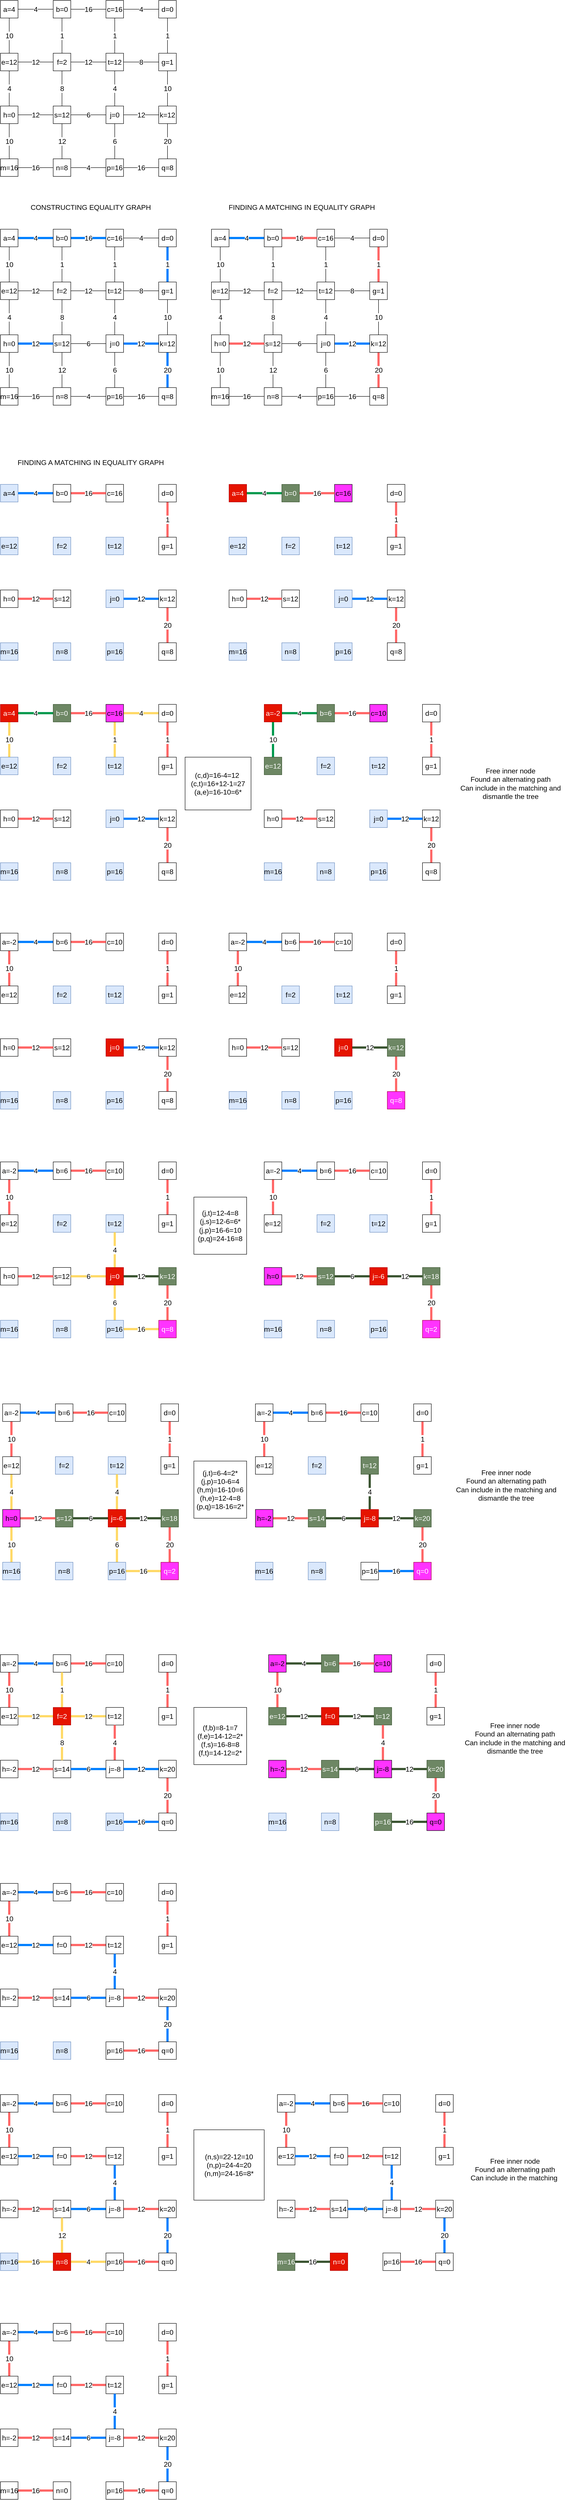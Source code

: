<mxfile version="13.8.0" type="device"><diagram id="EN7Paiz3Jw8672gPEQtQ" name="Page-1"><mxGraphModel dx="1362" dy="588" grid="1" gridSize="10" guides="1" tooltips="1" connect="1" arrows="1" fold="1" page="1" pageScale="1" pageWidth="850" pageHeight="1100" math="0" shadow="0"><root><mxCell id="0"/><mxCell id="1" parent="0"/><mxCell id="4IOAp2XfN_7GzFij_Js5-17" value="4" style="edgeStyle=orthogonalEdgeStyle;rounded=0;orthogonalLoop=1;jettySize=auto;html=1;entryX=0;entryY=0.5;entryDx=0;entryDy=0;endArrow=none;endFill=0;fontSize=16;" edge="1" parent="1" source="4IOAp2XfN_7GzFij_Js5-1" target="4IOAp2XfN_7GzFij_Js5-3"><mxGeometry relative="1" as="geometry"/></mxCell><mxCell id="4IOAp2XfN_7GzFij_Js5-20" value="10" style="edgeStyle=orthogonalEdgeStyle;rounded=0;orthogonalLoop=1;jettySize=auto;html=1;endArrow=none;endFill=0;fontSize=16;" edge="1" parent="1" source="4IOAp2XfN_7GzFij_Js5-1" target="4IOAp2XfN_7GzFij_Js5-13"><mxGeometry relative="1" as="geometry"/></mxCell><mxCell id="4IOAp2XfN_7GzFij_Js5-1" value="a=4" style="whiteSpace=wrap;html=1;aspect=fixed;fontSize=16;" vertex="1" parent="1"><mxGeometry x="240" y="200" width="40" height="40" as="geometry"/></mxCell><mxCell id="4IOAp2XfN_7GzFij_Js5-19" value="4" style="edgeStyle=orthogonalEdgeStyle;rounded=0;orthogonalLoop=1;jettySize=auto;html=1;entryX=0;entryY=0.5;entryDx=0;entryDy=0;endArrow=none;endFill=0;fontSize=16;" edge="1" parent="1" source="4IOAp2XfN_7GzFij_Js5-2" target="4IOAp2XfN_7GzFij_Js5-16"><mxGeometry relative="1" as="geometry"/></mxCell><mxCell id="4IOAp2XfN_7GzFij_Js5-2" value="c=16" style="whiteSpace=wrap;html=1;aspect=fixed;fontSize=16;" vertex="1" parent="1"><mxGeometry x="480" y="200" width="40" height="40" as="geometry"/></mxCell><mxCell id="4IOAp2XfN_7GzFij_Js5-18" value="16" style="edgeStyle=orthogonalEdgeStyle;rounded=0;orthogonalLoop=1;jettySize=auto;html=1;endArrow=none;endFill=0;fontSize=16;" edge="1" parent="1" source="4IOAp2XfN_7GzFij_Js5-3" target="4IOAp2XfN_7GzFij_Js5-2"><mxGeometry relative="1" as="geometry"/></mxCell><mxCell id="4IOAp2XfN_7GzFij_Js5-3" value="b=0" style="whiteSpace=wrap;html=1;aspect=fixed;fontSize=16;" vertex="1" parent="1"><mxGeometry x="360" y="200" width="40" height="40" as="geometry"/></mxCell><mxCell id="4IOAp2XfN_7GzFij_Js5-26" value="1" style="edgeStyle=orthogonalEdgeStyle;rounded=0;orthogonalLoop=1;jettySize=auto;html=1;entryX=0.5;entryY=1;entryDx=0;entryDy=0;endArrow=none;endFill=0;fontSize=16;" edge="1" parent="1" source="4IOAp2XfN_7GzFij_Js5-4" target="4IOAp2XfN_7GzFij_Js5-16"><mxGeometry relative="1" as="geometry"/></mxCell><mxCell id="4IOAp2XfN_7GzFij_Js5-30" value="10" style="edgeStyle=orthogonalEdgeStyle;rounded=0;orthogonalLoop=1;jettySize=auto;html=1;endArrow=none;endFill=0;fontSize=16;" edge="1" parent="1" source="4IOAp2XfN_7GzFij_Js5-4" target="4IOAp2XfN_7GzFij_Js5-9"><mxGeometry relative="1" as="geometry"/></mxCell><mxCell id="4IOAp2XfN_7GzFij_Js5-4" value="g=1" style="whiteSpace=wrap;html=1;aspect=fixed;fontSize=16;" vertex="1" parent="1"><mxGeometry x="600" y="320" width="40" height="40" as="geometry"/></mxCell><mxCell id="4IOAp2XfN_7GzFij_Js5-23" value="8" style="edgeStyle=orthogonalEdgeStyle;rounded=0;orthogonalLoop=1;jettySize=auto;html=1;entryX=0;entryY=0.5;entryDx=0;entryDy=0;endArrow=none;endFill=0;fontSize=16;" edge="1" parent="1" source="4IOAp2XfN_7GzFij_Js5-5" target="4IOAp2XfN_7GzFij_Js5-4"><mxGeometry relative="1" as="geometry"/></mxCell><mxCell id="4IOAp2XfN_7GzFij_Js5-25" value="1" style="edgeStyle=orthogonalEdgeStyle;rounded=0;orthogonalLoop=1;jettySize=auto;html=1;entryX=0.5;entryY=1;entryDx=0;entryDy=0;endArrow=none;endFill=0;fontSize=16;" edge="1" parent="1" source="4IOAp2XfN_7GzFij_Js5-5" target="4IOAp2XfN_7GzFij_Js5-2"><mxGeometry relative="1" as="geometry"/></mxCell><mxCell id="4IOAp2XfN_7GzFij_Js5-29" value="4" style="edgeStyle=orthogonalEdgeStyle;rounded=0;orthogonalLoop=1;jettySize=auto;html=1;endArrow=none;endFill=0;fontSize=16;" edge="1" parent="1" source="4IOAp2XfN_7GzFij_Js5-5" target="4IOAp2XfN_7GzFij_Js5-8"><mxGeometry relative="1" as="geometry"/></mxCell><mxCell id="4IOAp2XfN_7GzFij_Js5-5" value="t=12" style="whiteSpace=wrap;html=1;aspect=fixed;fontSize=16;" vertex="1" parent="1"><mxGeometry x="480" y="320" width="40" height="40" as="geometry"/></mxCell><mxCell id="4IOAp2XfN_7GzFij_Js5-22" value="12" style="edgeStyle=orthogonalEdgeStyle;rounded=0;orthogonalLoop=1;jettySize=auto;html=1;endArrow=none;endFill=0;fontSize=16;" edge="1" parent="1" source="4IOAp2XfN_7GzFij_Js5-6" target="4IOAp2XfN_7GzFij_Js5-5"><mxGeometry relative="1" as="geometry"/></mxCell><mxCell id="4IOAp2XfN_7GzFij_Js5-24" value="1" style="edgeStyle=orthogonalEdgeStyle;rounded=0;orthogonalLoop=1;jettySize=auto;html=1;endArrow=none;endFill=0;fontSize=16;" edge="1" parent="1" source="4IOAp2XfN_7GzFij_Js5-6" target="4IOAp2XfN_7GzFij_Js5-3"><mxGeometry relative="1" as="geometry"/></mxCell><mxCell id="4IOAp2XfN_7GzFij_Js5-28" value="8" style="edgeStyle=orthogonalEdgeStyle;rounded=0;orthogonalLoop=1;jettySize=auto;html=1;entryX=0.5;entryY=0;entryDx=0;entryDy=0;endArrow=none;endFill=0;fontSize=16;" edge="1" parent="1" source="4IOAp2XfN_7GzFij_Js5-6" target="4IOAp2XfN_7GzFij_Js5-7"><mxGeometry relative="1" as="geometry"/></mxCell><mxCell id="4IOAp2XfN_7GzFij_Js5-6" value="f=2" style="whiteSpace=wrap;html=1;aspect=fixed;fontSize=16;" vertex="1" parent="1"><mxGeometry x="360" y="320" width="40" height="40" as="geometry"/></mxCell><mxCell id="4IOAp2XfN_7GzFij_Js5-32" value="6" style="edgeStyle=orthogonalEdgeStyle;rounded=0;orthogonalLoop=1;jettySize=auto;html=1;endArrow=none;endFill=0;fontSize=16;" edge="1" parent="1" source="4IOAp2XfN_7GzFij_Js5-7" target="4IOAp2XfN_7GzFij_Js5-8"><mxGeometry relative="1" as="geometry"/></mxCell><mxCell id="4IOAp2XfN_7GzFij_Js5-35" value="12" style="edgeStyle=orthogonalEdgeStyle;rounded=0;orthogonalLoop=1;jettySize=auto;html=1;endArrow=none;endFill=0;fontSize=16;" edge="1" parent="1" source="4IOAp2XfN_7GzFij_Js5-7" target="4IOAp2XfN_7GzFij_Js5-12"><mxGeometry relative="1" as="geometry"/></mxCell><mxCell id="4IOAp2XfN_7GzFij_Js5-7" value="s=12" style="whiteSpace=wrap;html=1;aspect=fixed;fontSize=16;" vertex="1" parent="1"><mxGeometry x="360" y="440" width="40" height="40" as="geometry"/></mxCell><mxCell id="4IOAp2XfN_7GzFij_Js5-33" value="12" style="edgeStyle=orthogonalEdgeStyle;rounded=0;orthogonalLoop=1;jettySize=auto;html=1;endArrow=none;endFill=0;fontSize=16;" edge="1" parent="1" source="4IOAp2XfN_7GzFij_Js5-8" target="4IOAp2XfN_7GzFij_Js5-9"><mxGeometry relative="1" as="geometry"/></mxCell><mxCell id="4IOAp2XfN_7GzFij_Js5-36" value="6" style="edgeStyle=orthogonalEdgeStyle;rounded=0;orthogonalLoop=1;jettySize=auto;html=1;endArrow=none;endFill=0;fontSize=16;" edge="1" parent="1" source="4IOAp2XfN_7GzFij_Js5-8" target="4IOAp2XfN_7GzFij_Js5-11"><mxGeometry relative="1" as="geometry"/></mxCell><mxCell id="4IOAp2XfN_7GzFij_Js5-8" value="j=0" style="whiteSpace=wrap;html=1;aspect=fixed;fontSize=16;" vertex="1" parent="1"><mxGeometry x="480" y="440" width="40" height="40" as="geometry"/></mxCell><mxCell id="4IOAp2XfN_7GzFij_Js5-37" value="20" style="edgeStyle=orthogonalEdgeStyle;rounded=0;orthogonalLoop=1;jettySize=auto;html=1;entryX=0.5;entryY=0;entryDx=0;entryDy=0;endArrow=none;endFill=0;fontSize=16;" edge="1" parent="1" source="4IOAp2XfN_7GzFij_Js5-9" target="4IOAp2XfN_7GzFij_Js5-10"><mxGeometry relative="1" as="geometry"/></mxCell><mxCell id="4IOAp2XfN_7GzFij_Js5-9" value="k=12" style="whiteSpace=wrap;html=1;aspect=fixed;fontSize=16;" vertex="1" parent="1"><mxGeometry x="600" y="440" width="40" height="40" as="geometry"/></mxCell><mxCell id="4IOAp2XfN_7GzFij_Js5-10" value="q=8" style="whiteSpace=wrap;html=1;aspect=fixed;fontSize=16;" vertex="1" parent="1"><mxGeometry x="600" y="560" width="40" height="40" as="geometry"/></mxCell><mxCell id="4IOAp2XfN_7GzFij_Js5-40" value="16" style="edgeStyle=orthogonalEdgeStyle;rounded=0;orthogonalLoop=1;jettySize=auto;html=1;entryX=0;entryY=0.5;entryDx=0;entryDy=0;endArrow=none;endFill=0;fontSize=16;" edge="1" parent="1" source="4IOAp2XfN_7GzFij_Js5-11" target="4IOAp2XfN_7GzFij_Js5-10"><mxGeometry relative="1" as="geometry"/></mxCell><mxCell id="4IOAp2XfN_7GzFij_Js5-11" value="p=16" style="whiteSpace=wrap;html=1;aspect=fixed;fontSize=16;" vertex="1" parent="1"><mxGeometry x="480" y="560" width="40" height="40" as="geometry"/></mxCell><mxCell id="4IOAp2XfN_7GzFij_Js5-39" value="4" style="edgeStyle=orthogonalEdgeStyle;rounded=0;orthogonalLoop=1;jettySize=auto;html=1;endArrow=none;endFill=0;fontSize=16;" edge="1" parent="1" source="4IOAp2XfN_7GzFij_Js5-12" target="4IOAp2XfN_7GzFij_Js5-11"><mxGeometry relative="1" as="geometry"/></mxCell><mxCell id="4IOAp2XfN_7GzFij_Js5-12" value="n=8" style="whiteSpace=wrap;html=1;aspect=fixed;fontSize=16;" vertex="1" parent="1"><mxGeometry x="360" y="560" width="40" height="40" as="geometry"/></mxCell><mxCell id="4IOAp2XfN_7GzFij_Js5-21" value="12" style="edgeStyle=orthogonalEdgeStyle;rounded=0;orthogonalLoop=1;jettySize=auto;html=1;entryX=0;entryY=0.5;entryDx=0;entryDy=0;endArrow=none;endFill=0;fontSize=16;" edge="1" parent="1" source="4IOAp2XfN_7GzFij_Js5-13" target="4IOAp2XfN_7GzFij_Js5-6"><mxGeometry relative="1" as="geometry"/></mxCell><mxCell id="4IOAp2XfN_7GzFij_Js5-27" value="4" style="edgeStyle=orthogonalEdgeStyle;rounded=0;orthogonalLoop=1;jettySize=auto;html=1;entryX=0.5;entryY=0;entryDx=0;entryDy=0;endArrow=none;endFill=0;fontSize=16;" edge="1" parent="1" source="4IOAp2XfN_7GzFij_Js5-13" target="4IOAp2XfN_7GzFij_Js5-14"><mxGeometry relative="1" as="geometry"/></mxCell><mxCell id="4IOAp2XfN_7GzFij_Js5-13" value="e=12" style="whiteSpace=wrap;html=1;aspect=fixed;fontSize=16;" vertex="1" parent="1"><mxGeometry x="240" y="320" width="40" height="40" as="geometry"/></mxCell><mxCell id="4IOAp2XfN_7GzFij_Js5-31" value="12" style="edgeStyle=orthogonalEdgeStyle;rounded=0;orthogonalLoop=1;jettySize=auto;html=1;endArrow=none;endFill=0;fontSize=16;" edge="1" parent="1" source="4IOAp2XfN_7GzFij_Js5-14" target="4IOAp2XfN_7GzFij_Js5-7"><mxGeometry relative="1" as="geometry"/></mxCell><mxCell id="4IOAp2XfN_7GzFij_Js5-34" value="10" style="edgeStyle=orthogonalEdgeStyle;rounded=0;orthogonalLoop=1;jettySize=auto;html=1;endArrow=none;endFill=0;fontSize=16;" edge="1" parent="1" source="4IOAp2XfN_7GzFij_Js5-14" target="4IOAp2XfN_7GzFij_Js5-15"><mxGeometry relative="1" as="geometry"/></mxCell><mxCell id="4IOAp2XfN_7GzFij_Js5-14" value="h=0" style="whiteSpace=wrap;html=1;aspect=fixed;fontSize=16;" vertex="1" parent="1"><mxGeometry x="240" y="440" width="40" height="40" as="geometry"/></mxCell><mxCell id="4IOAp2XfN_7GzFij_Js5-38" value="16" style="edgeStyle=orthogonalEdgeStyle;rounded=0;orthogonalLoop=1;jettySize=auto;html=1;endArrow=none;endFill=0;fontSize=16;" edge="1" parent="1" source="4IOAp2XfN_7GzFij_Js5-15" target="4IOAp2XfN_7GzFij_Js5-12"><mxGeometry relative="1" as="geometry"/></mxCell><mxCell id="4IOAp2XfN_7GzFij_Js5-15" value="m=16" style="whiteSpace=wrap;html=1;aspect=fixed;fontSize=16;" vertex="1" parent="1"><mxGeometry x="240" y="560" width="40" height="40" as="geometry"/></mxCell><mxCell id="4IOAp2XfN_7GzFij_Js5-16" value="d=0" style="whiteSpace=wrap;html=1;aspect=fixed;fontSize=16;" vertex="1" parent="1"><mxGeometry x="600" y="200" width="40" height="40" as="geometry"/></mxCell><mxCell id="4IOAp2XfN_7GzFij_Js5-123" value="4" style="edgeStyle=orthogonalEdgeStyle;rounded=0;orthogonalLoop=1;jettySize=auto;html=1;entryX=0;entryY=0.5;entryDx=0;entryDy=0;endArrow=none;endFill=0;fontSize=16;strokeColor=#007FFF;strokeWidth=5;" edge="1" parent="1" source="4IOAp2XfN_7GzFij_Js5-125" target="4IOAp2XfN_7GzFij_Js5-129"><mxGeometry relative="1" as="geometry"/></mxCell><mxCell id="4IOAp2XfN_7GzFij_Js5-124" value="10" style="edgeStyle=orthogonalEdgeStyle;rounded=0;orthogonalLoop=1;jettySize=auto;html=1;endArrow=none;endFill=0;fontSize=16;" edge="1" parent="1" source="4IOAp2XfN_7GzFij_Js5-125" target="4IOAp2XfN_7GzFij_Js5-156"><mxGeometry relative="1" as="geometry"/></mxCell><mxCell id="4IOAp2XfN_7GzFij_Js5-125" value="a=4" style="whiteSpace=wrap;html=1;aspect=fixed;fontSize=16;" vertex="1" parent="1"><mxGeometry x="240" y="720" width="40" height="40" as="geometry"/></mxCell><mxCell id="4IOAp2XfN_7GzFij_Js5-126" value="4" style="edgeStyle=orthogonalEdgeStyle;rounded=0;orthogonalLoop=1;jettySize=auto;html=1;entryX=0;entryY=0.5;entryDx=0;entryDy=0;endArrow=none;endFill=0;fontSize=16;" edge="1" parent="1" source="4IOAp2XfN_7GzFij_Js5-127" target="4IOAp2XfN_7GzFij_Js5-162"><mxGeometry relative="1" as="geometry"/></mxCell><mxCell id="4IOAp2XfN_7GzFij_Js5-127" value="c=16" style="whiteSpace=wrap;html=1;aspect=fixed;fontSize=16;" vertex="1" parent="1"><mxGeometry x="480" y="720" width="40" height="40" as="geometry"/></mxCell><mxCell id="4IOAp2XfN_7GzFij_Js5-128" value="16" style="edgeStyle=orthogonalEdgeStyle;rounded=0;orthogonalLoop=1;jettySize=auto;html=1;endArrow=none;endFill=0;fontSize=16;strokeColor=#007FFF;strokeWidth=5;" edge="1" parent="1" source="4IOAp2XfN_7GzFij_Js5-129" target="4IOAp2XfN_7GzFij_Js5-127"><mxGeometry relative="1" as="geometry"/></mxCell><mxCell id="4IOAp2XfN_7GzFij_Js5-129" value="b=0" style="whiteSpace=wrap;html=1;aspect=fixed;fontSize=16;" vertex="1" parent="1"><mxGeometry x="360" y="720" width="40" height="40" as="geometry"/></mxCell><mxCell id="4IOAp2XfN_7GzFij_Js5-130" value="1" style="edgeStyle=orthogonalEdgeStyle;rounded=0;orthogonalLoop=1;jettySize=auto;html=1;entryX=0.5;entryY=1;entryDx=0;entryDy=0;endArrow=none;endFill=0;fontSize=16;strokeColor=#007FFF;strokeWidth=5;" edge="1" parent="1" source="4IOAp2XfN_7GzFij_Js5-132" target="4IOAp2XfN_7GzFij_Js5-162"><mxGeometry relative="1" as="geometry"/></mxCell><mxCell id="4IOAp2XfN_7GzFij_Js5-131" value="10" style="edgeStyle=orthogonalEdgeStyle;rounded=0;orthogonalLoop=1;jettySize=auto;html=1;endArrow=none;endFill=0;fontSize=16;" edge="1" parent="1" source="4IOAp2XfN_7GzFij_Js5-132" target="4IOAp2XfN_7GzFij_Js5-148"><mxGeometry relative="1" as="geometry"/></mxCell><mxCell id="4IOAp2XfN_7GzFij_Js5-132" value="g=1" style="whiteSpace=wrap;html=1;aspect=fixed;fontSize=16;" vertex="1" parent="1"><mxGeometry x="600" y="840" width="40" height="40" as="geometry"/></mxCell><mxCell id="4IOAp2XfN_7GzFij_Js5-133" value="8" style="edgeStyle=orthogonalEdgeStyle;rounded=0;orthogonalLoop=1;jettySize=auto;html=1;entryX=0;entryY=0.5;entryDx=0;entryDy=0;endArrow=none;endFill=0;fontSize=16;" edge="1" parent="1" source="4IOAp2XfN_7GzFij_Js5-136" target="4IOAp2XfN_7GzFij_Js5-132"><mxGeometry relative="1" as="geometry"/></mxCell><mxCell id="4IOAp2XfN_7GzFij_Js5-134" value="1" style="edgeStyle=orthogonalEdgeStyle;rounded=0;orthogonalLoop=1;jettySize=auto;html=1;entryX=0.5;entryY=1;entryDx=0;entryDy=0;endArrow=none;endFill=0;fontSize=16;" edge="1" parent="1" source="4IOAp2XfN_7GzFij_Js5-136" target="4IOAp2XfN_7GzFij_Js5-127"><mxGeometry relative="1" as="geometry"/></mxCell><mxCell id="4IOAp2XfN_7GzFij_Js5-135" value="4" style="edgeStyle=orthogonalEdgeStyle;rounded=0;orthogonalLoop=1;jettySize=auto;html=1;endArrow=none;endFill=0;fontSize=16;" edge="1" parent="1" source="4IOAp2XfN_7GzFij_Js5-136" target="4IOAp2XfN_7GzFij_Js5-146"><mxGeometry relative="1" as="geometry"/></mxCell><mxCell id="4IOAp2XfN_7GzFij_Js5-136" value="t=12" style="whiteSpace=wrap;html=1;aspect=fixed;fontSize=16;" vertex="1" parent="1"><mxGeometry x="480" y="840" width="40" height="40" as="geometry"/></mxCell><mxCell id="4IOAp2XfN_7GzFij_Js5-137" value="12" style="edgeStyle=orthogonalEdgeStyle;rounded=0;orthogonalLoop=1;jettySize=auto;html=1;endArrow=none;endFill=0;fontSize=16;" edge="1" parent="1" source="4IOAp2XfN_7GzFij_Js5-140" target="4IOAp2XfN_7GzFij_Js5-136"><mxGeometry relative="1" as="geometry"/></mxCell><mxCell id="4IOAp2XfN_7GzFij_Js5-138" value="1" style="edgeStyle=orthogonalEdgeStyle;rounded=0;orthogonalLoop=1;jettySize=auto;html=1;endArrow=none;endFill=0;fontSize=16;" edge="1" parent="1" source="4IOAp2XfN_7GzFij_Js5-140" target="4IOAp2XfN_7GzFij_Js5-129"><mxGeometry relative="1" as="geometry"/></mxCell><mxCell id="4IOAp2XfN_7GzFij_Js5-139" value="8" style="edgeStyle=orthogonalEdgeStyle;rounded=0;orthogonalLoop=1;jettySize=auto;html=1;entryX=0.5;entryY=0;entryDx=0;entryDy=0;endArrow=none;endFill=0;fontSize=16;" edge="1" parent="1" source="4IOAp2XfN_7GzFij_Js5-140" target="4IOAp2XfN_7GzFij_Js5-143"><mxGeometry relative="1" as="geometry"/></mxCell><mxCell id="4IOAp2XfN_7GzFij_Js5-140" value="f=2" style="whiteSpace=wrap;html=1;aspect=fixed;fontSize=16;" vertex="1" parent="1"><mxGeometry x="360" y="840" width="40" height="40" as="geometry"/></mxCell><mxCell id="4IOAp2XfN_7GzFij_Js5-141" value="6" style="edgeStyle=orthogonalEdgeStyle;rounded=0;orthogonalLoop=1;jettySize=auto;html=1;endArrow=none;endFill=0;fontSize=16;" edge="1" parent="1" source="4IOAp2XfN_7GzFij_Js5-143" target="4IOAp2XfN_7GzFij_Js5-146"><mxGeometry relative="1" as="geometry"/></mxCell><mxCell id="4IOAp2XfN_7GzFij_Js5-142" value="12" style="edgeStyle=orthogonalEdgeStyle;rounded=0;orthogonalLoop=1;jettySize=auto;html=1;endArrow=none;endFill=0;fontSize=16;" edge="1" parent="1" source="4IOAp2XfN_7GzFij_Js5-143" target="4IOAp2XfN_7GzFij_Js5-153"><mxGeometry relative="1" as="geometry"/></mxCell><mxCell id="4IOAp2XfN_7GzFij_Js5-143" value="s=12" style="whiteSpace=wrap;html=1;aspect=fixed;fontSize=16;" vertex="1" parent="1"><mxGeometry x="360" y="960" width="40" height="40" as="geometry"/></mxCell><mxCell id="4IOAp2XfN_7GzFij_Js5-144" value="12" style="edgeStyle=orthogonalEdgeStyle;rounded=0;orthogonalLoop=1;jettySize=auto;html=1;endArrow=none;endFill=0;fontSize=16;strokeColor=#007FFF;strokeWidth=5;" edge="1" parent="1" source="4IOAp2XfN_7GzFij_Js5-146" target="4IOAp2XfN_7GzFij_Js5-148"><mxGeometry relative="1" as="geometry"/></mxCell><mxCell id="4IOAp2XfN_7GzFij_Js5-145" value="6" style="edgeStyle=orthogonalEdgeStyle;rounded=0;orthogonalLoop=1;jettySize=auto;html=1;endArrow=none;endFill=0;fontSize=16;" edge="1" parent="1" source="4IOAp2XfN_7GzFij_Js5-146" target="4IOAp2XfN_7GzFij_Js5-151"><mxGeometry relative="1" as="geometry"/></mxCell><mxCell id="4IOAp2XfN_7GzFij_Js5-146" value="j=0" style="whiteSpace=wrap;html=1;aspect=fixed;fontSize=16;" vertex="1" parent="1"><mxGeometry x="480" y="960" width="40" height="40" as="geometry"/></mxCell><mxCell id="4IOAp2XfN_7GzFij_Js5-147" value="20" style="edgeStyle=orthogonalEdgeStyle;rounded=0;orthogonalLoop=1;jettySize=auto;html=1;entryX=0.5;entryY=0;entryDx=0;entryDy=0;endArrow=none;endFill=0;fontSize=16;strokeColor=#007FFF;strokeWidth=5;" edge="1" parent="1" source="4IOAp2XfN_7GzFij_Js5-148" target="4IOAp2XfN_7GzFij_Js5-149"><mxGeometry relative="1" as="geometry"/></mxCell><mxCell id="4IOAp2XfN_7GzFij_Js5-148" value="k=12" style="whiteSpace=wrap;html=1;aspect=fixed;fontSize=16;" vertex="1" parent="1"><mxGeometry x="600" y="960" width="40" height="40" as="geometry"/></mxCell><mxCell id="4IOAp2XfN_7GzFij_Js5-149" value="q=8" style="whiteSpace=wrap;html=1;aspect=fixed;fontSize=16;" vertex="1" parent="1"><mxGeometry x="600" y="1080" width="40" height="40" as="geometry"/></mxCell><mxCell id="4IOAp2XfN_7GzFij_Js5-150" value="16" style="edgeStyle=orthogonalEdgeStyle;rounded=0;orthogonalLoop=1;jettySize=auto;html=1;entryX=0;entryY=0.5;entryDx=0;entryDy=0;endArrow=none;endFill=0;fontSize=16;" edge="1" parent="1" source="4IOAp2XfN_7GzFij_Js5-151" target="4IOAp2XfN_7GzFij_Js5-149"><mxGeometry relative="1" as="geometry"/></mxCell><mxCell id="4IOAp2XfN_7GzFij_Js5-151" value="p=16" style="whiteSpace=wrap;html=1;aspect=fixed;fontSize=16;" vertex="1" parent="1"><mxGeometry x="480" y="1080" width="40" height="40" as="geometry"/></mxCell><mxCell id="4IOAp2XfN_7GzFij_Js5-152" value="4" style="edgeStyle=orthogonalEdgeStyle;rounded=0;orthogonalLoop=1;jettySize=auto;html=1;endArrow=none;endFill=0;fontSize=16;" edge="1" parent="1" source="4IOAp2XfN_7GzFij_Js5-153" target="4IOAp2XfN_7GzFij_Js5-151"><mxGeometry relative="1" as="geometry"/></mxCell><mxCell id="4IOAp2XfN_7GzFij_Js5-153" value="n=8" style="whiteSpace=wrap;html=1;aspect=fixed;fontSize=16;" vertex="1" parent="1"><mxGeometry x="360" y="1080" width="40" height="40" as="geometry"/></mxCell><mxCell id="4IOAp2XfN_7GzFij_Js5-154" value="12" style="edgeStyle=orthogonalEdgeStyle;rounded=0;orthogonalLoop=1;jettySize=auto;html=1;entryX=0;entryY=0.5;entryDx=0;entryDy=0;endArrow=none;endFill=0;fontSize=16;" edge="1" parent="1" source="4IOAp2XfN_7GzFij_Js5-156" target="4IOAp2XfN_7GzFij_Js5-140"><mxGeometry relative="1" as="geometry"/></mxCell><mxCell id="4IOAp2XfN_7GzFij_Js5-155" value="4" style="edgeStyle=orthogonalEdgeStyle;rounded=0;orthogonalLoop=1;jettySize=auto;html=1;entryX=0.5;entryY=0;entryDx=0;entryDy=0;endArrow=none;endFill=0;fontSize=16;" edge="1" parent="1" source="4IOAp2XfN_7GzFij_Js5-156" target="4IOAp2XfN_7GzFij_Js5-159"><mxGeometry relative="1" as="geometry"/></mxCell><mxCell id="4IOAp2XfN_7GzFij_Js5-156" value="e=12" style="whiteSpace=wrap;html=1;aspect=fixed;fontSize=16;" vertex="1" parent="1"><mxGeometry x="240" y="840" width="40" height="40" as="geometry"/></mxCell><mxCell id="4IOAp2XfN_7GzFij_Js5-157" value="12" style="edgeStyle=orthogonalEdgeStyle;rounded=0;orthogonalLoop=1;jettySize=auto;html=1;endArrow=none;endFill=0;fontSize=16;strokeColor=#007FFF;strokeWidth=5;" edge="1" parent="1" source="4IOAp2XfN_7GzFij_Js5-159" target="4IOAp2XfN_7GzFij_Js5-143"><mxGeometry relative="1" as="geometry"/></mxCell><mxCell id="4IOAp2XfN_7GzFij_Js5-158" value="10" style="edgeStyle=orthogonalEdgeStyle;rounded=0;orthogonalLoop=1;jettySize=auto;html=1;endArrow=none;endFill=0;fontSize=16;" edge="1" parent="1" source="4IOAp2XfN_7GzFij_Js5-159" target="4IOAp2XfN_7GzFij_Js5-161"><mxGeometry relative="1" as="geometry"/></mxCell><mxCell id="4IOAp2XfN_7GzFij_Js5-159" value="h=0" style="whiteSpace=wrap;html=1;aspect=fixed;fontSize=16;" vertex="1" parent="1"><mxGeometry x="240" y="960" width="40" height="40" as="geometry"/></mxCell><mxCell id="4IOAp2XfN_7GzFij_Js5-160" value="16" style="edgeStyle=orthogonalEdgeStyle;rounded=0;orthogonalLoop=1;jettySize=auto;html=1;endArrow=none;endFill=0;fontSize=16;" edge="1" parent="1" source="4IOAp2XfN_7GzFij_Js5-161" target="4IOAp2XfN_7GzFij_Js5-153"><mxGeometry relative="1" as="geometry"/></mxCell><mxCell id="4IOAp2XfN_7GzFij_Js5-161" value="m=16" style="whiteSpace=wrap;html=1;aspect=fixed;fontSize=16;" vertex="1" parent="1"><mxGeometry x="240" y="1080" width="40" height="40" as="geometry"/></mxCell><mxCell id="4IOAp2XfN_7GzFij_Js5-162" value="d=0" style="whiteSpace=wrap;html=1;aspect=fixed;fontSize=16;" vertex="1" parent="1"><mxGeometry x="600" y="720" width="40" height="40" as="geometry"/></mxCell><mxCell id="4IOAp2XfN_7GzFij_Js5-163" value="&lt;font color=&quot;#050505&quot;&gt;CONSTRUCTING EQUALITY GRAPH&lt;/font&gt;" style="text;html=1;align=center;verticalAlign=middle;resizable=0;points=[];autosize=1;fontSize=16;fontColor=#FF6666;" vertex="1" parent="1"><mxGeometry x="300" y="660" width="290" height="20" as="geometry"/></mxCell><mxCell id="4IOAp2XfN_7GzFij_Js5-164" value="4" style="edgeStyle=orthogonalEdgeStyle;rounded=0;orthogonalLoop=1;jettySize=auto;html=1;entryX=0;entryY=0.5;entryDx=0;entryDy=0;endArrow=none;endFill=0;fontSize=16;strokeColor=#007FFF;strokeWidth=5;" edge="1" parent="1" source="4IOAp2XfN_7GzFij_Js5-166" target="4IOAp2XfN_7GzFij_Js5-170"><mxGeometry relative="1" as="geometry"/></mxCell><mxCell id="4IOAp2XfN_7GzFij_Js5-165" value="10" style="edgeStyle=orthogonalEdgeStyle;rounded=0;orthogonalLoop=1;jettySize=auto;html=1;endArrow=none;endFill=0;fontSize=16;" edge="1" parent="1" source="4IOAp2XfN_7GzFij_Js5-166" target="4IOAp2XfN_7GzFij_Js5-197"><mxGeometry relative="1" as="geometry"/></mxCell><mxCell id="4IOAp2XfN_7GzFij_Js5-166" value="a=4" style="whiteSpace=wrap;html=1;aspect=fixed;fontSize=16;" vertex="1" parent="1"><mxGeometry x="720" y="720" width="40" height="40" as="geometry"/></mxCell><mxCell id="4IOAp2XfN_7GzFij_Js5-167" value="4" style="edgeStyle=orthogonalEdgeStyle;rounded=0;orthogonalLoop=1;jettySize=auto;html=1;entryX=0;entryY=0.5;entryDx=0;entryDy=0;endArrow=none;endFill=0;fontSize=16;" edge="1" parent="1" source="4IOAp2XfN_7GzFij_Js5-168" target="4IOAp2XfN_7GzFij_Js5-203"><mxGeometry relative="1" as="geometry"/></mxCell><mxCell id="4IOAp2XfN_7GzFij_Js5-168" value="c=16" style="whiteSpace=wrap;html=1;aspect=fixed;fontSize=16;" vertex="1" parent="1"><mxGeometry x="960" y="720" width="40" height="40" as="geometry"/></mxCell><mxCell id="4IOAp2XfN_7GzFij_Js5-169" value="16" style="edgeStyle=orthogonalEdgeStyle;rounded=0;orthogonalLoop=1;jettySize=auto;html=1;endArrow=none;endFill=0;fontSize=16;strokeWidth=5;strokeColor=#FF6666;" edge="1" parent="1" source="4IOAp2XfN_7GzFij_Js5-170" target="4IOAp2XfN_7GzFij_Js5-168"><mxGeometry relative="1" as="geometry"/></mxCell><mxCell id="4IOAp2XfN_7GzFij_Js5-170" value="b=0" style="whiteSpace=wrap;html=1;aspect=fixed;fontSize=16;" vertex="1" parent="1"><mxGeometry x="840" y="720" width="40" height="40" as="geometry"/></mxCell><mxCell id="4IOAp2XfN_7GzFij_Js5-171" value="1" style="edgeStyle=orthogonalEdgeStyle;rounded=0;orthogonalLoop=1;jettySize=auto;html=1;entryX=0.5;entryY=1;entryDx=0;entryDy=0;endArrow=none;endFill=0;fontSize=16;strokeWidth=5;strokeColor=#FF6666;" edge="1" parent="1" source="4IOAp2XfN_7GzFij_Js5-173" target="4IOAp2XfN_7GzFij_Js5-203"><mxGeometry relative="1" as="geometry"/></mxCell><mxCell id="4IOAp2XfN_7GzFij_Js5-172" value="10" style="edgeStyle=orthogonalEdgeStyle;rounded=0;orthogonalLoop=1;jettySize=auto;html=1;endArrow=none;endFill=0;fontSize=16;" edge="1" parent="1" source="4IOAp2XfN_7GzFij_Js5-173" target="4IOAp2XfN_7GzFij_Js5-189"><mxGeometry relative="1" as="geometry"/></mxCell><mxCell id="4IOAp2XfN_7GzFij_Js5-173" value="g=1" style="whiteSpace=wrap;html=1;aspect=fixed;fontSize=16;" vertex="1" parent="1"><mxGeometry x="1080" y="840" width="40" height="40" as="geometry"/></mxCell><mxCell id="4IOAp2XfN_7GzFij_Js5-174" value="8" style="edgeStyle=orthogonalEdgeStyle;rounded=0;orthogonalLoop=1;jettySize=auto;html=1;entryX=0;entryY=0.5;entryDx=0;entryDy=0;endArrow=none;endFill=0;fontSize=16;" edge="1" parent="1" source="4IOAp2XfN_7GzFij_Js5-177" target="4IOAp2XfN_7GzFij_Js5-173"><mxGeometry relative="1" as="geometry"/></mxCell><mxCell id="4IOAp2XfN_7GzFij_Js5-175" value="1" style="edgeStyle=orthogonalEdgeStyle;rounded=0;orthogonalLoop=1;jettySize=auto;html=1;entryX=0.5;entryY=1;entryDx=0;entryDy=0;endArrow=none;endFill=0;fontSize=16;" edge="1" parent="1" source="4IOAp2XfN_7GzFij_Js5-177" target="4IOAp2XfN_7GzFij_Js5-168"><mxGeometry relative="1" as="geometry"/></mxCell><mxCell id="4IOAp2XfN_7GzFij_Js5-176" value="4" style="edgeStyle=orthogonalEdgeStyle;rounded=0;orthogonalLoop=1;jettySize=auto;html=1;endArrow=none;endFill=0;fontSize=16;" edge="1" parent="1" source="4IOAp2XfN_7GzFij_Js5-177" target="4IOAp2XfN_7GzFij_Js5-187"><mxGeometry relative="1" as="geometry"/></mxCell><mxCell id="4IOAp2XfN_7GzFij_Js5-177" value="t=12" style="whiteSpace=wrap;html=1;aspect=fixed;fontSize=16;" vertex="1" parent="1"><mxGeometry x="960" y="840" width="40" height="40" as="geometry"/></mxCell><mxCell id="4IOAp2XfN_7GzFij_Js5-178" value="12" style="edgeStyle=orthogonalEdgeStyle;rounded=0;orthogonalLoop=1;jettySize=auto;html=1;endArrow=none;endFill=0;fontSize=16;" edge="1" parent="1" source="4IOAp2XfN_7GzFij_Js5-181" target="4IOAp2XfN_7GzFij_Js5-177"><mxGeometry relative="1" as="geometry"/></mxCell><mxCell id="4IOAp2XfN_7GzFij_Js5-179" value="1" style="edgeStyle=orthogonalEdgeStyle;rounded=0;orthogonalLoop=1;jettySize=auto;html=1;endArrow=none;endFill=0;fontSize=16;" edge="1" parent="1" source="4IOAp2XfN_7GzFij_Js5-181" target="4IOAp2XfN_7GzFij_Js5-170"><mxGeometry relative="1" as="geometry"/></mxCell><mxCell id="4IOAp2XfN_7GzFij_Js5-180" value="8" style="edgeStyle=orthogonalEdgeStyle;rounded=0;orthogonalLoop=1;jettySize=auto;html=1;entryX=0.5;entryY=0;entryDx=0;entryDy=0;endArrow=none;endFill=0;fontSize=16;" edge="1" parent="1" source="4IOAp2XfN_7GzFij_Js5-181" target="4IOAp2XfN_7GzFij_Js5-184"><mxGeometry relative="1" as="geometry"/></mxCell><mxCell id="4IOAp2XfN_7GzFij_Js5-181" value="f=2" style="whiteSpace=wrap;html=1;aspect=fixed;fontSize=16;" vertex="1" parent="1"><mxGeometry x="840" y="840" width="40" height="40" as="geometry"/></mxCell><mxCell id="4IOAp2XfN_7GzFij_Js5-182" value="6" style="edgeStyle=orthogonalEdgeStyle;rounded=0;orthogonalLoop=1;jettySize=auto;html=1;endArrow=none;endFill=0;fontSize=16;" edge="1" parent="1" source="4IOAp2XfN_7GzFij_Js5-184" target="4IOAp2XfN_7GzFij_Js5-187"><mxGeometry relative="1" as="geometry"/></mxCell><mxCell id="4IOAp2XfN_7GzFij_Js5-183" value="12" style="edgeStyle=orthogonalEdgeStyle;rounded=0;orthogonalLoop=1;jettySize=auto;html=1;endArrow=none;endFill=0;fontSize=16;" edge="1" parent="1" source="4IOAp2XfN_7GzFij_Js5-184" target="4IOAp2XfN_7GzFij_Js5-194"><mxGeometry relative="1" as="geometry"/></mxCell><mxCell id="4IOAp2XfN_7GzFij_Js5-184" value="s=12" style="whiteSpace=wrap;html=1;aspect=fixed;fontSize=16;" vertex="1" parent="1"><mxGeometry x="840" y="960" width="40" height="40" as="geometry"/></mxCell><mxCell id="4IOAp2XfN_7GzFij_Js5-185" value="12" style="edgeStyle=orthogonalEdgeStyle;rounded=0;orthogonalLoop=1;jettySize=auto;html=1;endArrow=none;endFill=0;fontSize=16;strokeColor=#007FFF;strokeWidth=5;" edge="1" parent="1" source="4IOAp2XfN_7GzFij_Js5-187" target="4IOAp2XfN_7GzFij_Js5-189"><mxGeometry relative="1" as="geometry"/></mxCell><mxCell id="4IOAp2XfN_7GzFij_Js5-186" value="6" style="edgeStyle=orthogonalEdgeStyle;rounded=0;orthogonalLoop=1;jettySize=auto;html=1;endArrow=none;endFill=0;fontSize=16;" edge="1" parent="1" source="4IOAp2XfN_7GzFij_Js5-187" target="4IOAp2XfN_7GzFij_Js5-192"><mxGeometry relative="1" as="geometry"/></mxCell><mxCell id="4IOAp2XfN_7GzFij_Js5-187" value="j=0" style="whiteSpace=wrap;html=1;aspect=fixed;fontSize=16;" vertex="1" parent="1"><mxGeometry x="960" y="960" width="40" height="40" as="geometry"/></mxCell><mxCell id="4IOAp2XfN_7GzFij_Js5-188" value="20" style="edgeStyle=orthogonalEdgeStyle;rounded=0;orthogonalLoop=1;jettySize=auto;html=1;entryX=0.5;entryY=0;entryDx=0;entryDy=0;endArrow=none;endFill=0;fontSize=16;strokeWidth=5;strokeColor=#FF6666;" edge="1" parent="1" source="4IOAp2XfN_7GzFij_Js5-189" target="4IOAp2XfN_7GzFij_Js5-190"><mxGeometry relative="1" as="geometry"/></mxCell><mxCell id="4IOAp2XfN_7GzFij_Js5-189" value="k=12" style="whiteSpace=wrap;html=1;aspect=fixed;fontSize=16;" vertex="1" parent="1"><mxGeometry x="1080" y="960" width="40" height="40" as="geometry"/></mxCell><mxCell id="4IOAp2XfN_7GzFij_Js5-190" value="q=8" style="whiteSpace=wrap;html=1;aspect=fixed;fontSize=16;" vertex="1" parent="1"><mxGeometry x="1080" y="1080" width="40" height="40" as="geometry"/></mxCell><mxCell id="4IOAp2XfN_7GzFij_Js5-191" value="16" style="edgeStyle=orthogonalEdgeStyle;rounded=0;orthogonalLoop=1;jettySize=auto;html=1;entryX=0;entryY=0.5;entryDx=0;entryDy=0;endArrow=none;endFill=0;fontSize=16;" edge="1" parent="1" source="4IOAp2XfN_7GzFij_Js5-192" target="4IOAp2XfN_7GzFij_Js5-190"><mxGeometry relative="1" as="geometry"/></mxCell><mxCell id="4IOAp2XfN_7GzFij_Js5-192" value="p=16" style="whiteSpace=wrap;html=1;aspect=fixed;fontSize=16;" vertex="1" parent="1"><mxGeometry x="960" y="1080" width="40" height="40" as="geometry"/></mxCell><mxCell id="4IOAp2XfN_7GzFij_Js5-193" value="4" style="edgeStyle=orthogonalEdgeStyle;rounded=0;orthogonalLoop=1;jettySize=auto;html=1;endArrow=none;endFill=0;fontSize=16;" edge="1" parent="1" source="4IOAp2XfN_7GzFij_Js5-194" target="4IOAp2XfN_7GzFij_Js5-192"><mxGeometry relative="1" as="geometry"/></mxCell><mxCell id="4IOAp2XfN_7GzFij_Js5-194" value="n=8" style="whiteSpace=wrap;html=1;aspect=fixed;fontSize=16;" vertex="1" parent="1"><mxGeometry x="840" y="1080" width="40" height="40" as="geometry"/></mxCell><mxCell id="4IOAp2XfN_7GzFij_Js5-195" value="12" style="edgeStyle=orthogonalEdgeStyle;rounded=0;orthogonalLoop=1;jettySize=auto;html=1;entryX=0;entryY=0.5;entryDx=0;entryDy=0;endArrow=none;endFill=0;fontSize=16;" edge="1" parent="1" source="4IOAp2XfN_7GzFij_Js5-197" target="4IOAp2XfN_7GzFij_Js5-181"><mxGeometry relative="1" as="geometry"/></mxCell><mxCell id="4IOAp2XfN_7GzFij_Js5-196" value="4" style="edgeStyle=orthogonalEdgeStyle;rounded=0;orthogonalLoop=1;jettySize=auto;html=1;entryX=0.5;entryY=0;entryDx=0;entryDy=0;endArrow=none;endFill=0;fontSize=16;" edge="1" parent="1" source="4IOAp2XfN_7GzFij_Js5-197" target="4IOAp2XfN_7GzFij_Js5-200"><mxGeometry relative="1" as="geometry"/></mxCell><mxCell id="4IOAp2XfN_7GzFij_Js5-197" value="e=12" style="whiteSpace=wrap;html=1;aspect=fixed;fontSize=16;" vertex="1" parent="1"><mxGeometry x="720" y="840" width="40" height="40" as="geometry"/></mxCell><mxCell id="4IOAp2XfN_7GzFij_Js5-198" value="12" style="edgeStyle=orthogonalEdgeStyle;rounded=0;orthogonalLoop=1;jettySize=auto;html=1;endArrow=none;endFill=0;fontSize=16;strokeWidth=5;strokeColor=#FF6666;" edge="1" parent="1" source="4IOAp2XfN_7GzFij_Js5-200" target="4IOAp2XfN_7GzFij_Js5-184"><mxGeometry relative="1" as="geometry"/></mxCell><mxCell id="4IOAp2XfN_7GzFij_Js5-199" value="10" style="edgeStyle=orthogonalEdgeStyle;rounded=0;orthogonalLoop=1;jettySize=auto;html=1;endArrow=none;endFill=0;fontSize=16;" edge="1" parent="1" source="4IOAp2XfN_7GzFij_Js5-200" target="4IOAp2XfN_7GzFij_Js5-202"><mxGeometry relative="1" as="geometry"/></mxCell><mxCell id="4IOAp2XfN_7GzFij_Js5-200" value="h=0" style="whiteSpace=wrap;html=1;aspect=fixed;fontSize=16;" vertex="1" parent="1"><mxGeometry x="720" y="960" width="40" height="40" as="geometry"/></mxCell><mxCell id="4IOAp2XfN_7GzFij_Js5-201" value="16" style="edgeStyle=orthogonalEdgeStyle;rounded=0;orthogonalLoop=1;jettySize=auto;html=1;endArrow=none;endFill=0;fontSize=16;" edge="1" parent="1" source="4IOAp2XfN_7GzFij_Js5-202" target="4IOAp2XfN_7GzFij_Js5-194"><mxGeometry relative="1" as="geometry"/></mxCell><mxCell id="4IOAp2XfN_7GzFij_Js5-202" value="m=16" style="whiteSpace=wrap;html=1;aspect=fixed;fontSize=16;" vertex="1" parent="1"><mxGeometry x="720" y="1080" width="40" height="40" as="geometry"/></mxCell><mxCell id="4IOAp2XfN_7GzFij_Js5-203" value="d=0" style="whiteSpace=wrap;html=1;aspect=fixed;fontSize=16;" vertex="1" parent="1"><mxGeometry x="1080" y="720" width="40" height="40" as="geometry"/></mxCell><mxCell id="4IOAp2XfN_7GzFij_Js5-204" value="&lt;font color=&quot;#050505&quot;&gt;FINDING A MATCHING IN EQUALITY GRAPH&lt;/font&gt;" style="text;html=1;align=center;verticalAlign=middle;resizable=0;points=[];autosize=1;fontSize=16;fontColor=#FF6666;" vertex="1" parent="1"><mxGeometry x="750" y="660" width="350" height="20" as="geometry"/></mxCell><mxCell id="4IOAp2XfN_7GzFij_Js5-370" value="4" style="edgeStyle=orthogonalEdgeStyle;rounded=0;orthogonalLoop=1;jettySize=auto;html=1;entryX=0;entryY=0.5;entryDx=0;entryDy=0;endArrow=none;endFill=0;fontSize=16;strokeColor=#007FFF;strokeWidth=5;" edge="1" parent="1" source="4IOAp2XfN_7GzFij_Js5-372" target="4IOAp2XfN_7GzFij_Js5-376"><mxGeometry relative="1" as="geometry"/></mxCell><mxCell id="4IOAp2XfN_7GzFij_Js5-372" value="a=4" style="whiteSpace=wrap;html=1;aspect=fixed;fontSize=16;" vertex="1" parent="1"><mxGeometry x="240" y="1300" width="40" height="40" as="geometry"/></mxCell><mxCell id="4IOAp2XfN_7GzFij_Js5-374" value="c=16" style="whiteSpace=wrap;html=1;aspect=fixed;fontSize=16;" vertex="1" parent="1"><mxGeometry x="480" y="1300" width="40" height="40" as="geometry"/></mxCell><mxCell id="4IOAp2XfN_7GzFij_Js5-375" value="16" style="edgeStyle=orthogonalEdgeStyle;rounded=0;orthogonalLoop=1;jettySize=auto;html=1;endArrow=none;endFill=0;fontSize=16;strokeWidth=5;strokeColor=#FF6666;" edge="1" parent="1" source="4IOAp2XfN_7GzFij_Js5-376" target="4IOAp2XfN_7GzFij_Js5-374"><mxGeometry relative="1" as="geometry"/></mxCell><mxCell id="4IOAp2XfN_7GzFij_Js5-376" value="b=0" style="whiteSpace=wrap;html=1;aspect=fixed;fontSize=16;" vertex="1" parent="1"><mxGeometry x="360" y="1300" width="40" height="40" as="geometry"/></mxCell><mxCell id="4IOAp2XfN_7GzFij_Js5-377" value="1" style="edgeStyle=orthogonalEdgeStyle;rounded=0;orthogonalLoop=1;jettySize=auto;html=1;entryX=0.5;entryY=1;entryDx=0;entryDy=0;endArrow=none;endFill=0;fontSize=16;strokeWidth=5;strokeColor=#FF6666;" edge="1" parent="1" source="4IOAp2XfN_7GzFij_Js5-379" target="4IOAp2XfN_7GzFij_Js5-409"><mxGeometry relative="1" as="geometry"/></mxCell><mxCell id="4IOAp2XfN_7GzFij_Js5-379" value="g=1" style="whiteSpace=wrap;html=1;aspect=fixed;fontSize=16;" vertex="1" parent="1"><mxGeometry x="600" y="1420" width="40" height="40" as="geometry"/></mxCell><mxCell id="4IOAp2XfN_7GzFij_Js5-383" value="t=12" style="whiteSpace=wrap;html=1;aspect=fixed;fontSize=16;" vertex="1" parent="1"><mxGeometry x="480" y="1420" width="40" height="40" as="geometry"/></mxCell><mxCell id="4IOAp2XfN_7GzFij_Js5-387" value="f=2" style="whiteSpace=wrap;html=1;aspect=fixed;fontSize=16;" vertex="1" parent="1"><mxGeometry x="360" y="1420" width="40" height="40" as="geometry"/></mxCell><mxCell id="4IOAp2XfN_7GzFij_Js5-390" value="s=12" style="whiteSpace=wrap;html=1;aspect=fixed;fontSize=16;" vertex="1" parent="1"><mxGeometry x="360" y="1540" width="40" height="40" as="geometry"/></mxCell><mxCell id="4IOAp2XfN_7GzFij_Js5-391" value="12" style="edgeStyle=orthogonalEdgeStyle;rounded=0;orthogonalLoop=1;jettySize=auto;html=1;endArrow=none;endFill=0;fontSize=16;strokeColor=#007FFF;strokeWidth=5;" edge="1" parent="1" source="4IOAp2XfN_7GzFij_Js5-393" target="4IOAp2XfN_7GzFij_Js5-395"><mxGeometry relative="1" as="geometry"/></mxCell><mxCell id="4IOAp2XfN_7GzFij_Js5-393" value="j=0" style="whiteSpace=wrap;html=1;aspect=fixed;fontSize=16;" vertex="1" parent="1"><mxGeometry x="480" y="1540" width="40" height="40" as="geometry"/></mxCell><mxCell id="4IOAp2XfN_7GzFij_Js5-394" value="20" style="edgeStyle=orthogonalEdgeStyle;rounded=0;orthogonalLoop=1;jettySize=auto;html=1;entryX=0.5;entryY=0;entryDx=0;entryDy=0;endArrow=none;endFill=0;fontSize=16;strokeWidth=5;strokeColor=#FF6666;" edge="1" parent="1" source="4IOAp2XfN_7GzFij_Js5-395" target="4IOAp2XfN_7GzFij_Js5-396"><mxGeometry relative="1" as="geometry"/></mxCell><mxCell id="4IOAp2XfN_7GzFij_Js5-395" value="k=12" style="whiteSpace=wrap;html=1;aspect=fixed;fontSize=16;" vertex="1" parent="1"><mxGeometry x="600" y="1540" width="40" height="40" as="geometry"/></mxCell><mxCell id="4IOAp2XfN_7GzFij_Js5-396" value="q=8" style="whiteSpace=wrap;html=1;aspect=fixed;fontSize=16;" vertex="1" parent="1"><mxGeometry x="600" y="1660" width="40" height="40" as="geometry"/></mxCell><mxCell id="4IOAp2XfN_7GzFij_Js5-398" value="p=16" style="whiteSpace=wrap;html=1;aspect=fixed;fontSize=16;" vertex="1" parent="1"><mxGeometry x="480" y="1660" width="40" height="40" as="geometry"/></mxCell><mxCell id="4IOAp2XfN_7GzFij_Js5-400" value="n=8" style="whiteSpace=wrap;html=1;aspect=fixed;fontSize=16;fillColor=#dae8fc;strokeColor=#6c8ebf;" vertex="1" parent="1"><mxGeometry x="360" y="1660" width="40" height="40" as="geometry"/></mxCell><mxCell id="4IOAp2XfN_7GzFij_Js5-403" value="e=12" style="whiteSpace=wrap;html=1;aspect=fixed;fontSize=16;" vertex="1" parent="1"><mxGeometry x="240" y="1420" width="40" height="40" as="geometry"/></mxCell><mxCell id="4IOAp2XfN_7GzFij_Js5-404" value="12" style="edgeStyle=orthogonalEdgeStyle;rounded=0;orthogonalLoop=1;jettySize=auto;html=1;endArrow=none;endFill=0;fontSize=16;strokeWidth=5;strokeColor=#FF6666;" edge="1" parent="1" source="4IOAp2XfN_7GzFij_Js5-406" target="4IOAp2XfN_7GzFij_Js5-390"><mxGeometry relative="1" as="geometry"/></mxCell><mxCell id="4IOAp2XfN_7GzFij_Js5-406" value="h=0" style="whiteSpace=wrap;html=1;aspect=fixed;fontSize=16;" vertex="1" parent="1"><mxGeometry x="240" y="1540" width="40" height="40" as="geometry"/></mxCell><mxCell id="4IOAp2XfN_7GzFij_Js5-408" value="m=16" style="whiteSpace=wrap;html=1;aspect=fixed;fontSize=16;fillColor=#dae8fc;strokeColor=#6c8ebf;" vertex="1" parent="1"><mxGeometry x="240" y="1660" width="40" height="40" as="geometry"/></mxCell><mxCell id="4IOAp2XfN_7GzFij_Js5-409" value="d=0" style="whiteSpace=wrap;html=1;aspect=fixed;fontSize=16;" vertex="1" parent="1"><mxGeometry x="600" y="1300" width="40" height="40" as="geometry"/></mxCell><mxCell id="4IOAp2XfN_7GzFij_Js5-410" value="&lt;font color=&quot;#050505&quot;&gt;FINDING A MATCHING IN EQUALITY GRAPH&lt;/font&gt;" style="text;html=1;align=center;verticalAlign=middle;resizable=0;points=[];autosize=1;fontSize=16;fontColor=#FF6666;" vertex="1" parent="1"><mxGeometry x="270" y="1240" width="350" height="20" as="geometry"/></mxCell><mxCell id="4IOAp2XfN_7GzFij_Js5-411" value="a=4" style="whiteSpace=wrap;html=1;aspect=fixed;fontSize=16;fillColor=#dae8fc;strokeColor=#6c8ebf;" vertex="1" parent="1"><mxGeometry x="240" y="1300" width="40" height="40" as="geometry"/></mxCell><mxCell id="4IOAp2XfN_7GzFij_Js5-412" value="e=12" style="whiteSpace=wrap;html=1;aspect=fixed;fontSize=16;fillColor=#dae8fc;strokeColor=#6c8ebf;" vertex="1" parent="1"><mxGeometry x="240" y="1420" width="40" height="40" as="geometry"/></mxCell><mxCell id="4IOAp2XfN_7GzFij_Js5-413" value="f=2" style="whiteSpace=wrap;html=1;aspect=fixed;fontSize=16;fillColor=#dae8fc;strokeColor=#6c8ebf;" vertex="1" parent="1"><mxGeometry x="360" y="1420" width="40" height="40" as="geometry"/></mxCell><mxCell id="4IOAp2XfN_7GzFij_Js5-414" value="t=12" style="whiteSpace=wrap;html=1;aspect=fixed;fontSize=16;fillColor=#dae8fc;strokeColor=#6c8ebf;" vertex="1" parent="1"><mxGeometry x="480" y="1420" width="40" height="40" as="geometry"/></mxCell><mxCell id="4IOAp2XfN_7GzFij_Js5-415" value="j=0" style="whiteSpace=wrap;html=1;aspect=fixed;fontSize=16;fillColor=#dae8fc;strokeColor=#6c8ebf;" vertex="1" parent="1"><mxGeometry x="480" y="1540" width="40" height="40" as="geometry"/></mxCell><mxCell id="4IOAp2XfN_7GzFij_Js5-416" value="p=16" style="whiteSpace=wrap;html=1;aspect=fixed;fontSize=16;fillColor=#dae8fc;strokeColor=#6c8ebf;" vertex="1" parent="1"><mxGeometry x="480" y="1660" width="40" height="40" as="geometry"/></mxCell><mxCell id="4IOAp2XfN_7GzFij_Js5-419" value="4" style="edgeStyle=orthogonalEdgeStyle;rounded=0;orthogonalLoop=1;jettySize=auto;html=1;entryX=0;entryY=0.5;entryDx=0;entryDy=0;endArrow=none;endFill=0;fontSize=16;strokeWidth=5;strokeColor=#00994D;" edge="1" parent="1" source="4IOAp2XfN_7GzFij_Js5-420" target="4IOAp2XfN_7GzFij_Js5-423"><mxGeometry relative="1" as="geometry"/></mxCell><mxCell id="4IOAp2XfN_7GzFij_Js5-420" value="a=4" style="whiteSpace=wrap;html=1;aspect=fixed;fontSize=16;" vertex="1" parent="1"><mxGeometry x="760" y="1300" width="40" height="40" as="geometry"/></mxCell><mxCell id="4IOAp2XfN_7GzFij_Js5-421" value="c=16" style="whiteSpace=wrap;html=1;aspect=fixed;fontSize=16;fillColor=#FF33FF;" vertex="1" parent="1"><mxGeometry x="1000" y="1300" width="40" height="40" as="geometry"/></mxCell><mxCell id="4IOAp2XfN_7GzFij_Js5-422" value="16" style="edgeStyle=orthogonalEdgeStyle;rounded=0;orthogonalLoop=1;jettySize=auto;html=1;endArrow=none;endFill=0;fontSize=16;strokeWidth=5;strokeColor=#FF6666;" edge="1" parent="1" source="4IOAp2XfN_7GzFij_Js5-423" target="4IOAp2XfN_7GzFij_Js5-421"><mxGeometry relative="1" as="geometry"/></mxCell><mxCell id="4IOAp2XfN_7GzFij_Js5-423" value="b=0" style="whiteSpace=wrap;html=1;aspect=fixed;fontSize=16;fillColor=#6d8764;strokeColor=#3A5431;fontColor=#ffffff;" vertex="1" parent="1"><mxGeometry x="880" y="1300" width="40" height="40" as="geometry"/></mxCell><mxCell id="4IOAp2XfN_7GzFij_Js5-424" value="1" style="edgeStyle=orthogonalEdgeStyle;rounded=0;orthogonalLoop=1;jettySize=auto;html=1;entryX=0.5;entryY=1;entryDx=0;entryDy=0;endArrow=none;endFill=0;fontSize=16;strokeWidth=5;strokeColor=#FF6666;" edge="1" parent="1" source="4IOAp2XfN_7GzFij_Js5-425" target="4IOAp2XfN_7GzFij_Js5-440"><mxGeometry relative="1" as="geometry"/></mxCell><mxCell id="4IOAp2XfN_7GzFij_Js5-425" value="g=1" style="whiteSpace=wrap;html=1;aspect=fixed;fontSize=16;" vertex="1" parent="1"><mxGeometry x="1120" y="1420" width="40" height="40" as="geometry"/></mxCell><mxCell id="4IOAp2XfN_7GzFij_Js5-426" value="t=12" style="whiteSpace=wrap;html=1;aspect=fixed;fontSize=16;" vertex="1" parent="1"><mxGeometry x="1000" y="1420" width="40" height="40" as="geometry"/></mxCell><mxCell id="4IOAp2XfN_7GzFij_Js5-427" value="f=2" style="whiteSpace=wrap;html=1;aspect=fixed;fontSize=16;" vertex="1" parent="1"><mxGeometry x="880" y="1420" width="40" height="40" as="geometry"/></mxCell><mxCell id="4IOAp2XfN_7GzFij_Js5-428" value="s=12" style="whiteSpace=wrap;html=1;aspect=fixed;fontSize=16;" vertex="1" parent="1"><mxGeometry x="880" y="1540" width="40" height="40" as="geometry"/></mxCell><mxCell id="4IOAp2XfN_7GzFij_Js5-429" value="12" style="edgeStyle=orthogonalEdgeStyle;rounded=0;orthogonalLoop=1;jettySize=auto;html=1;endArrow=none;endFill=0;fontSize=16;strokeColor=#007FFF;strokeWidth=5;" edge="1" parent="1" source="4IOAp2XfN_7GzFij_Js5-430" target="4IOAp2XfN_7GzFij_Js5-432"><mxGeometry relative="1" as="geometry"/></mxCell><mxCell id="4IOAp2XfN_7GzFij_Js5-430" value="j=0" style="whiteSpace=wrap;html=1;aspect=fixed;fontSize=16;" vertex="1" parent="1"><mxGeometry x="1000" y="1540" width="40" height="40" as="geometry"/></mxCell><mxCell id="4IOAp2XfN_7GzFij_Js5-431" value="20" style="edgeStyle=orthogonalEdgeStyle;rounded=0;orthogonalLoop=1;jettySize=auto;html=1;entryX=0.5;entryY=0;entryDx=0;entryDy=0;endArrow=none;endFill=0;fontSize=16;strokeWidth=5;strokeColor=#FF6666;" edge="1" parent="1" source="4IOAp2XfN_7GzFij_Js5-432" target="4IOAp2XfN_7GzFij_Js5-433"><mxGeometry relative="1" as="geometry"/></mxCell><mxCell id="4IOAp2XfN_7GzFij_Js5-432" value="k=12" style="whiteSpace=wrap;html=1;aspect=fixed;fontSize=16;" vertex="1" parent="1"><mxGeometry x="1120" y="1540" width="40" height="40" as="geometry"/></mxCell><mxCell id="4IOAp2XfN_7GzFij_Js5-433" value="q=8" style="whiteSpace=wrap;html=1;aspect=fixed;fontSize=16;" vertex="1" parent="1"><mxGeometry x="1120" y="1660" width="40" height="40" as="geometry"/></mxCell><mxCell id="4IOAp2XfN_7GzFij_Js5-434" value="p=16" style="whiteSpace=wrap;html=1;aspect=fixed;fontSize=16;" vertex="1" parent="1"><mxGeometry x="1000" y="1660" width="40" height="40" as="geometry"/></mxCell><mxCell id="4IOAp2XfN_7GzFij_Js5-435" value="n=8" style="whiteSpace=wrap;html=1;aspect=fixed;fontSize=16;fillColor=#dae8fc;strokeColor=#6c8ebf;" vertex="1" parent="1"><mxGeometry x="880" y="1660" width="40" height="40" as="geometry"/></mxCell><mxCell id="4IOAp2XfN_7GzFij_Js5-436" value="e=12" style="whiteSpace=wrap;html=1;aspect=fixed;fontSize=16;" vertex="1" parent="1"><mxGeometry x="760" y="1420" width="40" height="40" as="geometry"/></mxCell><mxCell id="4IOAp2XfN_7GzFij_Js5-437" value="12" style="edgeStyle=orthogonalEdgeStyle;rounded=0;orthogonalLoop=1;jettySize=auto;html=1;endArrow=none;endFill=0;fontSize=16;strokeWidth=5;strokeColor=#FF6666;" edge="1" parent="1" source="4IOAp2XfN_7GzFij_Js5-438" target="4IOAp2XfN_7GzFij_Js5-428"><mxGeometry relative="1" as="geometry"/></mxCell><mxCell id="4IOAp2XfN_7GzFij_Js5-438" value="h=0" style="whiteSpace=wrap;html=1;aspect=fixed;fontSize=16;" vertex="1" parent="1"><mxGeometry x="760" y="1540" width="40" height="40" as="geometry"/></mxCell><mxCell id="4IOAp2XfN_7GzFij_Js5-439" value="m=16" style="whiteSpace=wrap;html=1;aspect=fixed;fontSize=16;fillColor=#dae8fc;strokeColor=#6c8ebf;" vertex="1" parent="1"><mxGeometry x="760" y="1660" width="40" height="40" as="geometry"/></mxCell><mxCell id="4IOAp2XfN_7GzFij_Js5-440" value="d=0" style="whiteSpace=wrap;html=1;aspect=fixed;fontSize=16;" vertex="1" parent="1"><mxGeometry x="1120" y="1300" width="40" height="40" as="geometry"/></mxCell><mxCell id="4IOAp2XfN_7GzFij_Js5-442" value="a=4" style="whiteSpace=wrap;html=1;aspect=fixed;fontSize=16;fillColor=#e51400;strokeColor=#B20000;fontColor=#ffffff;" vertex="1" parent="1"><mxGeometry x="760" y="1300" width="40" height="40" as="geometry"/></mxCell><mxCell id="4IOAp2XfN_7GzFij_Js5-443" value="e=12" style="whiteSpace=wrap;html=1;aspect=fixed;fontSize=16;fillColor=#dae8fc;strokeColor=#6c8ebf;" vertex="1" parent="1"><mxGeometry x="760" y="1420" width="40" height="40" as="geometry"/></mxCell><mxCell id="4IOAp2XfN_7GzFij_Js5-444" value="f=2" style="whiteSpace=wrap;html=1;aspect=fixed;fontSize=16;fillColor=#dae8fc;strokeColor=#6c8ebf;" vertex="1" parent="1"><mxGeometry x="880" y="1420" width="40" height="40" as="geometry"/></mxCell><mxCell id="4IOAp2XfN_7GzFij_Js5-445" value="t=12" style="whiteSpace=wrap;html=1;aspect=fixed;fontSize=16;fillColor=#dae8fc;strokeColor=#6c8ebf;" vertex="1" parent="1"><mxGeometry x="1000" y="1420" width="40" height="40" as="geometry"/></mxCell><mxCell id="4IOAp2XfN_7GzFij_Js5-446" value="j=0" style="whiteSpace=wrap;html=1;aspect=fixed;fontSize=16;fillColor=#dae8fc;strokeColor=#6c8ebf;" vertex="1" parent="1"><mxGeometry x="1000" y="1540" width="40" height="40" as="geometry"/></mxCell><mxCell id="4IOAp2XfN_7GzFij_Js5-447" value="p=16" style="whiteSpace=wrap;html=1;aspect=fixed;fontSize=16;fillColor=#dae8fc;strokeColor=#6c8ebf;" vertex="1" parent="1"><mxGeometry x="1000" y="1660" width="40" height="40" as="geometry"/></mxCell><mxCell id="4IOAp2XfN_7GzFij_Js5-479" value="4" style="edgeStyle=orthogonalEdgeStyle;rounded=0;orthogonalLoop=1;jettySize=auto;html=1;entryX=0;entryY=0.5;entryDx=0;entryDy=0;endArrow=none;endFill=0;fontSize=16;strokeWidth=5;strokeColor=#00994D;" edge="1" parent="1" source="4IOAp2XfN_7GzFij_Js5-480" target="4IOAp2XfN_7GzFij_Js5-483"><mxGeometry relative="1" as="geometry"/></mxCell><mxCell id="4IOAp2XfN_7GzFij_Js5-480" value="a=4" style="whiteSpace=wrap;html=1;aspect=fixed;fontSize=16;" vertex="1" parent="1"><mxGeometry x="240" y="1800" width="40" height="40" as="geometry"/></mxCell><mxCell id="4IOAp2XfN_7GzFij_Js5-507" value="4" style="edgeStyle=orthogonalEdgeStyle;rounded=0;orthogonalLoop=1;jettySize=auto;html=1;entryX=0;entryY=0.5;entryDx=0;entryDy=0;endArrow=none;endFill=0;strokeWidth=5;fontSize=16;strokeColor=#FFD966;" edge="1" parent="1" source="4IOAp2XfN_7GzFij_Js5-481" target="4IOAp2XfN_7GzFij_Js5-500"><mxGeometry relative="1" as="geometry"/></mxCell><mxCell id="4IOAp2XfN_7GzFij_Js5-508" value="1" style="edgeStyle=orthogonalEdgeStyle;rounded=0;orthogonalLoop=1;jettySize=auto;html=1;endArrow=none;endFill=0;strokeColor=#FFD966;strokeWidth=5;fontSize=16;" edge="1" parent="1" source="4IOAp2XfN_7GzFij_Js5-481" target="4IOAp2XfN_7GzFij_Js5-504"><mxGeometry relative="1" as="geometry"/></mxCell><mxCell id="4IOAp2XfN_7GzFij_Js5-481" value="c=16" style="whiteSpace=wrap;html=1;aspect=fixed;fontSize=16;fillColor=#FF33FF;" vertex="1" parent="1"><mxGeometry x="480" y="1800" width="40" height="40" as="geometry"/></mxCell><mxCell id="4IOAp2XfN_7GzFij_Js5-482" value="16" style="edgeStyle=orthogonalEdgeStyle;rounded=0;orthogonalLoop=1;jettySize=auto;html=1;endArrow=none;endFill=0;fontSize=16;strokeWidth=5;strokeColor=#FF6666;" edge="1" parent="1" source="4IOAp2XfN_7GzFij_Js5-483" target="4IOAp2XfN_7GzFij_Js5-481"><mxGeometry relative="1" as="geometry"/></mxCell><mxCell id="4IOAp2XfN_7GzFij_Js5-483" value="b=0" style="whiteSpace=wrap;html=1;aspect=fixed;fontSize=16;fillColor=#6d8764;strokeColor=#3A5431;fontColor=#ffffff;" vertex="1" parent="1"><mxGeometry x="360" y="1800" width="40" height="40" as="geometry"/></mxCell><mxCell id="4IOAp2XfN_7GzFij_Js5-484" value="1" style="edgeStyle=orthogonalEdgeStyle;rounded=0;orthogonalLoop=1;jettySize=auto;html=1;entryX=0.5;entryY=1;entryDx=0;entryDy=0;endArrow=none;endFill=0;fontSize=16;strokeWidth=5;strokeColor=#FF6666;" edge="1" parent="1" source="4IOAp2XfN_7GzFij_Js5-485" target="4IOAp2XfN_7GzFij_Js5-500"><mxGeometry relative="1" as="geometry"/></mxCell><mxCell id="4IOAp2XfN_7GzFij_Js5-485" value="g=1" style="whiteSpace=wrap;html=1;aspect=fixed;fontSize=16;" vertex="1" parent="1"><mxGeometry x="600" y="1920" width="40" height="40" as="geometry"/></mxCell><mxCell id="4IOAp2XfN_7GzFij_Js5-486" value="t=12" style="whiteSpace=wrap;html=1;aspect=fixed;fontSize=16;" vertex="1" parent="1"><mxGeometry x="480" y="1920" width="40" height="40" as="geometry"/></mxCell><mxCell id="4IOAp2XfN_7GzFij_Js5-487" value="f=2" style="whiteSpace=wrap;html=1;aspect=fixed;fontSize=16;" vertex="1" parent="1"><mxGeometry x="360" y="1920" width="40" height="40" as="geometry"/></mxCell><mxCell id="4IOAp2XfN_7GzFij_Js5-488" value="s=12" style="whiteSpace=wrap;html=1;aspect=fixed;fontSize=16;" vertex="1" parent="1"><mxGeometry x="360" y="2040" width="40" height="40" as="geometry"/></mxCell><mxCell id="4IOAp2XfN_7GzFij_Js5-489" value="12" style="edgeStyle=orthogonalEdgeStyle;rounded=0;orthogonalLoop=1;jettySize=auto;html=1;endArrow=none;endFill=0;fontSize=16;strokeColor=#007FFF;strokeWidth=5;" edge="1" parent="1" source="4IOAp2XfN_7GzFij_Js5-490" target="4IOAp2XfN_7GzFij_Js5-492"><mxGeometry relative="1" as="geometry"/></mxCell><mxCell id="4IOAp2XfN_7GzFij_Js5-490" value="j=0" style="whiteSpace=wrap;html=1;aspect=fixed;fontSize=16;" vertex="1" parent="1"><mxGeometry x="480" y="2040" width="40" height="40" as="geometry"/></mxCell><mxCell id="4IOAp2XfN_7GzFij_Js5-491" value="20" style="edgeStyle=orthogonalEdgeStyle;rounded=0;orthogonalLoop=1;jettySize=auto;html=1;entryX=0.5;entryY=0;entryDx=0;entryDy=0;endArrow=none;endFill=0;fontSize=16;strokeWidth=5;strokeColor=#FF6666;" edge="1" parent="1" source="4IOAp2XfN_7GzFij_Js5-492" target="4IOAp2XfN_7GzFij_Js5-493"><mxGeometry relative="1" as="geometry"/></mxCell><mxCell id="4IOAp2XfN_7GzFij_Js5-492" value="k=12" style="whiteSpace=wrap;html=1;aspect=fixed;fontSize=16;" vertex="1" parent="1"><mxGeometry x="600" y="2040" width="40" height="40" as="geometry"/></mxCell><mxCell id="4IOAp2XfN_7GzFij_Js5-493" value="q=8" style="whiteSpace=wrap;html=1;aspect=fixed;fontSize=16;" vertex="1" parent="1"><mxGeometry x="600" y="2160" width="40" height="40" as="geometry"/></mxCell><mxCell id="4IOAp2XfN_7GzFij_Js5-494" value="p=16" style="whiteSpace=wrap;html=1;aspect=fixed;fontSize=16;" vertex="1" parent="1"><mxGeometry x="480" y="2160" width="40" height="40" as="geometry"/></mxCell><mxCell id="4IOAp2XfN_7GzFij_Js5-495" value="n=8" style="whiteSpace=wrap;html=1;aspect=fixed;fontSize=16;fillColor=#dae8fc;strokeColor=#6c8ebf;" vertex="1" parent="1"><mxGeometry x="360" y="2160" width="40" height="40" as="geometry"/></mxCell><mxCell id="4IOAp2XfN_7GzFij_Js5-496" value="e=12" style="whiteSpace=wrap;html=1;aspect=fixed;fontSize=16;" vertex="1" parent="1"><mxGeometry x="240" y="1920" width="40" height="40" as="geometry"/></mxCell><mxCell id="4IOAp2XfN_7GzFij_Js5-497" value="12" style="edgeStyle=orthogonalEdgeStyle;rounded=0;orthogonalLoop=1;jettySize=auto;html=1;endArrow=none;endFill=0;fontSize=16;strokeWidth=5;strokeColor=#FF6666;" edge="1" parent="1" source="4IOAp2XfN_7GzFij_Js5-498" target="4IOAp2XfN_7GzFij_Js5-488"><mxGeometry relative="1" as="geometry"/></mxCell><mxCell id="4IOAp2XfN_7GzFij_Js5-498" value="h=0" style="whiteSpace=wrap;html=1;aspect=fixed;fontSize=16;" vertex="1" parent="1"><mxGeometry x="240" y="2040" width="40" height="40" as="geometry"/></mxCell><mxCell id="4IOAp2XfN_7GzFij_Js5-499" value="m=16" style="whiteSpace=wrap;html=1;aspect=fixed;fontSize=16;fillColor=#dae8fc;strokeColor=#6c8ebf;" vertex="1" parent="1"><mxGeometry x="240" y="2160" width="40" height="40" as="geometry"/></mxCell><mxCell id="4IOAp2XfN_7GzFij_Js5-500" value="d=0" style="whiteSpace=wrap;html=1;aspect=fixed;fontSize=16;" vertex="1" parent="1"><mxGeometry x="600" y="1800" width="40" height="40" as="geometry"/></mxCell><mxCell id="4IOAp2XfN_7GzFij_Js5-509" value="10" style="edgeStyle=orthogonalEdgeStyle;rounded=0;orthogonalLoop=1;jettySize=auto;html=1;entryX=0.5;entryY=0;entryDx=0;entryDy=0;endArrow=none;endFill=0;strokeColor=#FFD966;strokeWidth=5;fontSize=16;" edge="1" parent="1" source="4IOAp2XfN_7GzFij_Js5-501" target="4IOAp2XfN_7GzFij_Js5-502"><mxGeometry relative="1" as="geometry"/></mxCell><mxCell id="4IOAp2XfN_7GzFij_Js5-501" value="a=4" style="whiteSpace=wrap;html=1;aspect=fixed;fontSize=16;fillColor=#e51400;strokeColor=#B20000;fontColor=#ffffff;" vertex="1" parent="1"><mxGeometry x="240" y="1800" width="40" height="40" as="geometry"/></mxCell><mxCell id="4IOAp2XfN_7GzFij_Js5-502" value="e=12" style="whiteSpace=wrap;html=1;aspect=fixed;fontSize=16;fillColor=#dae8fc;strokeColor=#6c8ebf;" vertex="1" parent="1"><mxGeometry x="240" y="1920" width="40" height="40" as="geometry"/></mxCell><mxCell id="4IOAp2XfN_7GzFij_Js5-503" value="f=2" style="whiteSpace=wrap;html=1;aspect=fixed;fontSize=16;fillColor=#dae8fc;strokeColor=#6c8ebf;" vertex="1" parent="1"><mxGeometry x="360" y="1920" width="40" height="40" as="geometry"/></mxCell><mxCell id="4IOAp2XfN_7GzFij_Js5-504" value="t=12" style="whiteSpace=wrap;html=1;aspect=fixed;fontSize=16;fillColor=#dae8fc;strokeColor=#6c8ebf;" vertex="1" parent="1"><mxGeometry x="480" y="1920" width="40" height="40" as="geometry"/></mxCell><mxCell id="4IOAp2XfN_7GzFij_Js5-505" value="j=0" style="whiteSpace=wrap;html=1;aspect=fixed;fontSize=16;fillColor=#dae8fc;strokeColor=#6c8ebf;" vertex="1" parent="1"><mxGeometry x="480" y="2040" width="40" height="40" as="geometry"/></mxCell><mxCell id="4IOAp2XfN_7GzFij_Js5-506" value="p=16" style="whiteSpace=wrap;html=1;aspect=fixed;fontSize=16;fillColor=#dae8fc;strokeColor=#6c8ebf;" vertex="1" parent="1"><mxGeometry x="480" y="2160" width="40" height="40" as="geometry"/></mxCell><mxCell id="4IOAp2XfN_7GzFij_Js5-512" value="(c,d)=16-4=12&amp;nbsp;&lt;br&gt;(c,t)=16+12-1=27&lt;br&gt;(a,e)=16-10=6*" style="rounded=0;whiteSpace=wrap;html=1;fontSize=16;" vertex="1" parent="1"><mxGeometry x="660" y="1920" width="150" height="120" as="geometry"/></mxCell><mxCell id="4IOAp2XfN_7GzFij_Js5-513" value="4" style="edgeStyle=orthogonalEdgeStyle;rounded=0;orthogonalLoop=1;jettySize=auto;html=1;entryX=0;entryY=0.5;entryDx=0;entryDy=0;endArrow=none;endFill=0;fontSize=16;strokeWidth=5;strokeColor=#00994D;" edge="1" parent="1" source="4IOAp2XfN_7GzFij_Js5-514" target="4IOAp2XfN_7GzFij_Js5-519"><mxGeometry relative="1" as="geometry"/></mxCell><mxCell id="4IOAp2XfN_7GzFij_Js5-514" value="a=4" style="whiteSpace=wrap;html=1;aspect=fixed;fontSize=16;" vertex="1" parent="1"><mxGeometry x="840" y="1800" width="40" height="40" as="geometry"/></mxCell><mxCell id="4IOAp2XfN_7GzFij_Js5-517" value="c=10" style="whiteSpace=wrap;html=1;aspect=fixed;fontSize=16;fillColor=#FF33FF;" vertex="1" parent="1"><mxGeometry x="1080" y="1800" width="40" height="40" as="geometry"/></mxCell><mxCell id="4IOAp2XfN_7GzFij_Js5-518" value="16" style="edgeStyle=orthogonalEdgeStyle;rounded=0;orthogonalLoop=1;jettySize=auto;html=1;endArrow=none;endFill=0;fontSize=16;strokeWidth=5;strokeColor=#FF6666;" edge="1" parent="1" source="4IOAp2XfN_7GzFij_Js5-519" target="4IOAp2XfN_7GzFij_Js5-517"><mxGeometry relative="1" as="geometry"/></mxCell><mxCell id="4IOAp2XfN_7GzFij_Js5-519" value="b=6" style="whiteSpace=wrap;html=1;aspect=fixed;fontSize=16;fillColor=#6d8764;strokeColor=#3A5431;fontColor=#ffffff;" vertex="1" parent="1"><mxGeometry x="960" y="1800" width="40" height="40" as="geometry"/></mxCell><mxCell id="4IOAp2XfN_7GzFij_Js5-520" value="1" style="edgeStyle=orthogonalEdgeStyle;rounded=0;orthogonalLoop=1;jettySize=auto;html=1;entryX=0.5;entryY=1;entryDx=0;entryDy=0;endArrow=none;endFill=0;fontSize=16;strokeWidth=5;strokeColor=#FF6666;" edge="1" parent="1" source="4IOAp2XfN_7GzFij_Js5-521" target="4IOAp2XfN_7GzFij_Js5-536"><mxGeometry relative="1" as="geometry"/></mxCell><mxCell id="4IOAp2XfN_7GzFij_Js5-521" value="g=1" style="whiteSpace=wrap;html=1;aspect=fixed;fontSize=16;" vertex="1" parent="1"><mxGeometry x="1200" y="1920" width="40" height="40" as="geometry"/></mxCell><mxCell id="4IOAp2XfN_7GzFij_Js5-522" value="t=12" style="whiteSpace=wrap;html=1;aspect=fixed;fontSize=16;" vertex="1" parent="1"><mxGeometry x="1080" y="1920" width="40" height="40" as="geometry"/></mxCell><mxCell id="4IOAp2XfN_7GzFij_Js5-523" value="f=2" style="whiteSpace=wrap;html=1;aspect=fixed;fontSize=16;" vertex="1" parent="1"><mxGeometry x="960" y="1920" width="40" height="40" as="geometry"/></mxCell><mxCell id="4IOAp2XfN_7GzFij_Js5-524" value="s=12" style="whiteSpace=wrap;html=1;aspect=fixed;fontSize=16;" vertex="1" parent="1"><mxGeometry x="960" y="2040" width="40" height="40" as="geometry"/></mxCell><mxCell id="4IOAp2XfN_7GzFij_Js5-525" value="12" style="edgeStyle=orthogonalEdgeStyle;rounded=0;orthogonalLoop=1;jettySize=auto;html=1;endArrow=none;endFill=0;fontSize=16;strokeColor=#007FFF;strokeWidth=5;" edge="1" parent="1" source="4IOAp2XfN_7GzFij_Js5-526" target="4IOAp2XfN_7GzFij_Js5-528"><mxGeometry relative="1" as="geometry"/></mxCell><mxCell id="4IOAp2XfN_7GzFij_Js5-526" value="j=0" style="whiteSpace=wrap;html=1;aspect=fixed;fontSize=16;" vertex="1" parent="1"><mxGeometry x="1080" y="2040" width="40" height="40" as="geometry"/></mxCell><mxCell id="4IOAp2XfN_7GzFij_Js5-527" value="20" style="edgeStyle=orthogonalEdgeStyle;rounded=0;orthogonalLoop=1;jettySize=auto;html=1;entryX=0.5;entryY=0;entryDx=0;entryDy=0;endArrow=none;endFill=0;fontSize=16;strokeWidth=5;strokeColor=#FF6666;" edge="1" parent="1" source="4IOAp2XfN_7GzFij_Js5-528" target="4IOAp2XfN_7GzFij_Js5-529"><mxGeometry relative="1" as="geometry"/></mxCell><mxCell id="4IOAp2XfN_7GzFij_Js5-528" value="k=12" style="whiteSpace=wrap;html=1;aspect=fixed;fontSize=16;" vertex="1" parent="1"><mxGeometry x="1200" y="2040" width="40" height="40" as="geometry"/></mxCell><mxCell id="4IOAp2XfN_7GzFij_Js5-529" value="q=8" style="whiteSpace=wrap;html=1;aspect=fixed;fontSize=16;" vertex="1" parent="1"><mxGeometry x="1200" y="2160" width="40" height="40" as="geometry"/></mxCell><mxCell id="4IOAp2XfN_7GzFij_Js5-530" value="p=16" style="whiteSpace=wrap;html=1;aspect=fixed;fontSize=16;" vertex="1" parent="1"><mxGeometry x="1080" y="2160" width="40" height="40" as="geometry"/></mxCell><mxCell id="4IOAp2XfN_7GzFij_Js5-531" value="n=8" style="whiteSpace=wrap;html=1;aspect=fixed;fontSize=16;fillColor=#dae8fc;strokeColor=#6c8ebf;" vertex="1" parent="1"><mxGeometry x="960" y="2160" width="40" height="40" as="geometry"/></mxCell><mxCell id="4IOAp2XfN_7GzFij_Js5-532" value="e=12" style="whiteSpace=wrap;html=1;aspect=fixed;fontSize=16;" vertex="1" parent="1"><mxGeometry x="840" y="1920" width="40" height="40" as="geometry"/></mxCell><mxCell id="4IOAp2XfN_7GzFij_Js5-533" value="12" style="edgeStyle=orthogonalEdgeStyle;rounded=0;orthogonalLoop=1;jettySize=auto;html=1;endArrow=none;endFill=0;fontSize=16;strokeWidth=5;strokeColor=#FF6666;" edge="1" parent="1" source="4IOAp2XfN_7GzFij_Js5-534" target="4IOAp2XfN_7GzFij_Js5-524"><mxGeometry relative="1" as="geometry"/></mxCell><mxCell id="4IOAp2XfN_7GzFij_Js5-534" value="h=0" style="whiteSpace=wrap;html=1;aspect=fixed;fontSize=16;" vertex="1" parent="1"><mxGeometry x="840" y="2040" width="40" height="40" as="geometry"/></mxCell><mxCell id="4IOAp2XfN_7GzFij_Js5-535" value="m=16" style="whiteSpace=wrap;html=1;aspect=fixed;fontSize=16;fillColor=#dae8fc;strokeColor=#6c8ebf;" vertex="1" parent="1"><mxGeometry x="840" y="2160" width="40" height="40" as="geometry"/></mxCell><mxCell id="4IOAp2XfN_7GzFij_Js5-536" value="d=0" style="whiteSpace=wrap;html=1;aspect=fixed;fontSize=16;" vertex="1" parent="1"><mxGeometry x="1200" y="1800" width="40" height="40" as="geometry"/></mxCell><mxCell id="4IOAp2XfN_7GzFij_Js5-537" value="10" style="edgeStyle=orthogonalEdgeStyle;rounded=0;orthogonalLoop=1;jettySize=auto;html=1;entryX=0.5;entryY=0;entryDx=0;entryDy=0;endArrow=none;endFill=0;strokeWidth=5;fontSize=16;fontColor=#050505;strokeColor=#00994D;" edge="1" parent="1" source="4IOAp2XfN_7GzFij_Js5-538" target="4IOAp2XfN_7GzFij_Js5-539"><mxGeometry relative="1" as="geometry"/></mxCell><mxCell id="4IOAp2XfN_7GzFij_Js5-538" value="a=-2" style="whiteSpace=wrap;html=1;aspect=fixed;fontSize=16;fillColor=#e51400;strokeColor=#B20000;fontColor=#ffffff;" vertex="1" parent="1"><mxGeometry x="840" y="1800" width="40" height="40" as="geometry"/></mxCell><mxCell id="4IOAp2XfN_7GzFij_Js5-539" value="e=12" style="whiteSpace=wrap;html=1;aspect=fixed;fontSize=16;fillColor=#6d8764;strokeColor=#3A5431;fontColor=#ffffff;" vertex="1" parent="1"><mxGeometry x="840" y="1920" width="40" height="40" as="geometry"/></mxCell><mxCell id="4IOAp2XfN_7GzFij_Js5-540" value="f=2" style="whiteSpace=wrap;html=1;aspect=fixed;fontSize=16;fillColor=#dae8fc;strokeColor=#6c8ebf;" vertex="1" parent="1"><mxGeometry x="960" y="1920" width="40" height="40" as="geometry"/></mxCell><mxCell id="4IOAp2XfN_7GzFij_Js5-541" value="t=12" style="whiteSpace=wrap;html=1;aspect=fixed;fontSize=16;fillColor=#dae8fc;strokeColor=#6c8ebf;" vertex="1" parent="1"><mxGeometry x="1080" y="1920" width="40" height="40" as="geometry"/></mxCell><mxCell id="4IOAp2XfN_7GzFij_Js5-542" value="j=0" style="whiteSpace=wrap;html=1;aspect=fixed;fontSize=16;fillColor=#dae8fc;strokeColor=#6c8ebf;" vertex="1" parent="1"><mxGeometry x="1080" y="2040" width="40" height="40" as="geometry"/></mxCell><mxCell id="4IOAp2XfN_7GzFij_Js5-543" value="p=16" style="whiteSpace=wrap;html=1;aspect=fixed;fontSize=16;fillColor=#dae8fc;strokeColor=#6c8ebf;" vertex="1" parent="1"><mxGeometry x="1080" y="2160" width="40" height="40" as="geometry"/></mxCell><mxCell id="4IOAp2XfN_7GzFij_Js5-544" value="Free inner node&lt;br&gt;Found an alternating path&lt;br&gt;Can include in the matching and &lt;br&gt;dismantle the tree" style="text;html=1;align=center;verticalAlign=middle;resizable=0;points=[];autosize=1;fontSize=16;fontColor=#050505;" vertex="1" parent="1"><mxGeometry x="1280" y="1940" width="240" height="80" as="geometry"/></mxCell><mxCell id="4IOAp2XfN_7GzFij_Js5-545" value="4" style="edgeStyle=orthogonalEdgeStyle;rounded=0;orthogonalLoop=1;jettySize=auto;html=1;entryX=0;entryY=0.5;entryDx=0;entryDy=0;endArrow=none;endFill=0;fontSize=16;strokeWidth=5;fillColor=#1ba1e2;strokeColor=#007FFF;" edge="1" parent="1" source="4IOAp2XfN_7GzFij_Js5-546" target="4IOAp2XfN_7GzFij_Js5-549"><mxGeometry relative="1" as="geometry"/></mxCell><mxCell id="4IOAp2XfN_7GzFij_Js5-546" value="a=4" style="whiteSpace=wrap;html=1;aspect=fixed;fontSize=16;" vertex="1" parent="1"><mxGeometry x="240" y="2320" width="40" height="40" as="geometry"/></mxCell><mxCell id="4IOAp2XfN_7GzFij_Js5-547" value="c=10" style="whiteSpace=wrap;html=1;aspect=fixed;fontSize=16;" vertex="1" parent="1"><mxGeometry x="480" y="2320" width="40" height="40" as="geometry"/></mxCell><mxCell id="4IOAp2XfN_7GzFij_Js5-548" value="16" style="edgeStyle=orthogonalEdgeStyle;rounded=0;orthogonalLoop=1;jettySize=auto;html=1;endArrow=none;endFill=0;fontSize=16;strokeWidth=5;strokeColor=#FF6666;" edge="1" parent="1" source="4IOAp2XfN_7GzFij_Js5-549" target="4IOAp2XfN_7GzFij_Js5-547"><mxGeometry relative="1" as="geometry"/></mxCell><mxCell id="4IOAp2XfN_7GzFij_Js5-549" value="b=6" style="whiteSpace=wrap;html=1;aspect=fixed;fontSize=16;" vertex="1" parent="1"><mxGeometry x="360" y="2320" width="40" height="40" as="geometry"/></mxCell><mxCell id="4IOAp2XfN_7GzFij_Js5-550" value="1" style="edgeStyle=orthogonalEdgeStyle;rounded=0;orthogonalLoop=1;jettySize=auto;html=1;entryX=0.5;entryY=1;entryDx=0;entryDy=0;endArrow=none;endFill=0;fontSize=16;strokeWidth=5;strokeColor=#FF6666;" edge="1" parent="1" source="4IOAp2XfN_7GzFij_Js5-551" target="4IOAp2XfN_7GzFij_Js5-566"><mxGeometry relative="1" as="geometry"/></mxCell><mxCell id="4IOAp2XfN_7GzFij_Js5-551" value="g=1" style="whiteSpace=wrap;html=1;aspect=fixed;fontSize=16;" vertex="1" parent="1"><mxGeometry x="600" y="2440" width="40" height="40" as="geometry"/></mxCell><mxCell id="4IOAp2XfN_7GzFij_Js5-552" value="t=12" style="whiteSpace=wrap;html=1;aspect=fixed;fontSize=16;" vertex="1" parent="1"><mxGeometry x="480" y="2440" width="40" height="40" as="geometry"/></mxCell><mxCell id="4IOAp2XfN_7GzFij_Js5-553" value="f=2" style="whiteSpace=wrap;html=1;aspect=fixed;fontSize=16;" vertex="1" parent="1"><mxGeometry x="360" y="2440" width="40" height="40" as="geometry"/></mxCell><mxCell id="4IOAp2XfN_7GzFij_Js5-554" value="s=12" style="whiteSpace=wrap;html=1;aspect=fixed;fontSize=16;" vertex="1" parent="1"><mxGeometry x="360" y="2560" width="40" height="40" as="geometry"/></mxCell><mxCell id="4IOAp2XfN_7GzFij_Js5-555" value="12" style="edgeStyle=orthogonalEdgeStyle;rounded=0;orthogonalLoop=1;jettySize=auto;html=1;endArrow=none;endFill=0;fontSize=16;strokeColor=#007FFF;strokeWidth=5;" edge="1" parent="1" source="4IOAp2XfN_7GzFij_Js5-556" target="4IOAp2XfN_7GzFij_Js5-558"><mxGeometry relative="1" as="geometry"/></mxCell><mxCell id="4IOAp2XfN_7GzFij_Js5-556" value="j=0" style="whiteSpace=wrap;html=1;aspect=fixed;fontSize=16;" vertex="1" parent="1"><mxGeometry x="480" y="2560" width="40" height="40" as="geometry"/></mxCell><mxCell id="4IOAp2XfN_7GzFij_Js5-557" value="20" style="edgeStyle=orthogonalEdgeStyle;rounded=0;orthogonalLoop=1;jettySize=auto;html=1;entryX=0.5;entryY=0;entryDx=0;entryDy=0;endArrow=none;endFill=0;fontSize=16;strokeWidth=5;strokeColor=#FF6666;" edge="1" parent="1" source="4IOAp2XfN_7GzFij_Js5-558" target="4IOAp2XfN_7GzFij_Js5-559"><mxGeometry relative="1" as="geometry"/></mxCell><mxCell id="4IOAp2XfN_7GzFij_Js5-558" value="k=12" style="whiteSpace=wrap;html=1;aspect=fixed;fontSize=16;" vertex="1" parent="1"><mxGeometry x="600" y="2560" width="40" height="40" as="geometry"/></mxCell><mxCell id="4IOAp2XfN_7GzFij_Js5-559" value="q=8" style="whiteSpace=wrap;html=1;aspect=fixed;fontSize=16;" vertex="1" parent="1"><mxGeometry x="600" y="2680" width="40" height="40" as="geometry"/></mxCell><mxCell id="4IOAp2XfN_7GzFij_Js5-560" value="p=16" style="whiteSpace=wrap;html=1;aspect=fixed;fontSize=16;" vertex="1" parent="1"><mxGeometry x="480" y="2680" width="40" height="40" as="geometry"/></mxCell><mxCell id="4IOAp2XfN_7GzFij_Js5-561" value="n=8" style="whiteSpace=wrap;html=1;aspect=fixed;fontSize=16;fillColor=#dae8fc;strokeColor=#6c8ebf;" vertex="1" parent="1"><mxGeometry x="360" y="2680" width="40" height="40" as="geometry"/></mxCell><mxCell id="4IOAp2XfN_7GzFij_Js5-562" value="e=12" style="whiteSpace=wrap;html=1;aspect=fixed;fontSize=16;" vertex="1" parent="1"><mxGeometry x="240" y="2440" width="40" height="40" as="geometry"/></mxCell><mxCell id="4IOAp2XfN_7GzFij_Js5-563" value="12" style="edgeStyle=orthogonalEdgeStyle;rounded=0;orthogonalLoop=1;jettySize=auto;html=1;endArrow=none;endFill=0;fontSize=16;strokeWidth=5;strokeColor=#FF6666;" edge="1" parent="1" source="4IOAp2XfN_7GzFij_Js5-564" target="4IOAp2XfN_7GzFij_Js5-554"><mxGeometry relative="1" as="geometry"/></mxCell><mxCell id="4IOAp2XfN_7GzFij_Js5-564" value="h=0" style="whiteSpace=wrap;html=1;aspect=fixed;fontSize=16;" vertex="1" parent="1"><mxGeometry x="240" y="2560" width="40" height="40" as="geometry"/></mxCell><mxCell id="4IOAp2XfN_7GzFij_Js5-565" value="m=16" style="whiteSpace=wrap;html=1;aspect=fixed;fontSize=16;fillColor=#dae8fc;strokeColor=#6c8ebf;" vertex="1" parent="1"><mxGeometry x="240" y="2680" width="40" height="40" as="geometry"/></mxCell><mxCell id="4IOAp2XfN_7GzFij_Js5-566" value="d=0" style="whiteSpace=wrap;html=1;aspect=fixed;fontSize=16;" vertex="1" parent="1"><mxGeometry x="600" y="2320" width="40" height="40" as="geometry"/></mxCell><mxCell id="4IOAp2XfN_7GzFij_Js5-567" value="10" style="edgeStyle=orthogonalEdgeStyle;rounded=0;orthogonalLoop=1;jettySize=auto;html=1;entryX=0.5;entryY=0;entryDx=0;entryDy=0;endArrow=none;endFill=0;strokeWidth=5;fontSize=16;fontColor=#050505;strokeColor=#FF6666;" edge="1" parent="1" source="4IOAp2XfN_7GzFij_Js5-568" target="4IOAp2XfN_7GzFij_Js5-569"><mxGeometry relative="1" as="geometry"/></mxCell><mxCell id="4IOAp2XfN_7GzFij_Js5-568" value="a=-2" style="whiteSpace=wrap;html=1;aspect=fixed;fontSize=16;" vertex="1" parent="1"><mxGeometry x="240" y="2320" width="40" height="40" as="geometry"/></mxCell><mxCell id="4IOAp2XfN_7GzFij_Js5-569" value="e=12" style="whiteSpace=wrap;html=1;aspect=fixed;fontSize=16;" vertex="1" parent="1"><mxGeometry x="240" y="2440" width="40" height="40" as="geometry"/></mxCell><mxCell id="4IOAp2XfN_7GzFij_Js5-570" value="f=2" style="whiteSpace=wrap;html=1;aspect=fixed;fontSize=16;fillColor=#dae8fc;strokeColor=#6c8ebf;" vertex="1" parent="1"><mxGeometry x="360" y="2440" width="40" height="40" as="geometry"/></mxCell><mxCell id="4IOAp2XfN_7GzFij_Js5-571" value="t=12" style="whiteSpace=wrap;html=1;aspect=fixed;fontSize=16;fillColor=#dae8fc;strokeColor=#6c8ebf;" vertex="1" parent="1"><mxGeometry x="480" y="2440" width="40" height="40" as="geometry"/></mxCell><mxCell id="4IOAp2XfN_7GzFij_Js5-572" value="j=0" style="whiteSpace=wrap;html=1;aspect=fixed;fontSize=16;fillColor=#e51400;strokeColor=#B20000;fontColor=#ffffff;" vertex="1" parent="1"><mxGeometry x="480" y="2560" width="40" height="40" as="geometry"/></mxCell><mxCell id="4IOAp2XfN_7GzFij_Js5-573" value="p=16" style="whiteSpace=wrap;html=1;aspect=fixed;fontSize=16;fillColor=#dae8fc;strokeColor=#6c8ebf;" vertex="1" parent="1"><mxGeometry x="480" y="2680" width="40" height="40" as="geometry"/></mxCell><mxCell id="4IOAp2XfN_7GzFij_Js5-574" value="4" style="edgeStyle=orthogonalEdgeStyle;rounded=0;orthogonalLoop=1;jettySize=auto;html=1;entryX=0;entryY=0.5;entryDx=0;entryDy=0;endArrow=none;endFill=0;fontSize=16;strokeWidth=5;fillColor=#1ba1e2;strokeColor=#007FFF;" edge="1" parent="1" source="4IOAp2XfN_7GzFij_Js5-575" target="4IOAp2XfN_7GzFij_Js5-578"><mxGeometry relative="1" as="geometry"/></mxCell><mxCell id="4IOAp2XfN_7GzFij_Js5-575" value="a=4" style="whiteSpace=wrap;html=1;aspect=fixed;fontSize=16;" vertex="1" parent="1"><mxGeometry x="760" y="2320" width="40" height="40" as="geometry"/></mxCell><mxCell id="4IOAp2XfN_7GzFij_Js5-576" value="c=10" style="whiteSpace=wrap;html=1;aspect=fixed;fontSize=16;" vertex="1" parent="1"><mxGeometry x="1000" y="2320" width="40" height="40" as="geometry"/></mxCell><mxCell id="4IOAp2XfN_7GzFij_Js5-577" value="16" style="edgeStyle=orthogonalEdgeStyle;rounded=0;orthogonalLoop=1;jettySize=auto;html=1;endArrow=none;endFill=0;fontSize=16;strokeWidth=5;strokeColor=#FF6666;" edge="1" parent="1" source="4IOAp2XfN_7GzFij_Js5-578" target="4IOAp2XfN_7GzFij_Js5-576"><mxGeometry relative="1" as="geometry"/></mxCell><mxCell id="4IOAp2XfN_7GzFij_Js5-578" value="b=6" style="whiteSpace=wrap;html=1;aspect=fixed;fontSize=16;" vertex="1" parent="1"><mxGeometry x="880" y="2320" width="40" height="40" as="geometry"/></mxCell><mxCell id="4IOAp2XfN_7GzFij_Js5-579" value="1" style="edgeStyle=orthogonalEdgeStyle;rounded=0;orthogonalLoop=1;jettySize=auto;html=1;entryX=0.5;entryY=1;entryDx=0;entryDy=0;endArrow=none;endFill=0;fontSize=16;strokeWidth=5;strokeColor=#FF6666;" edge="1" parent="1" source="4IOAp2XfN_7GzFij_Js5-580" target="4IOAp2XfN_7GzFij_Js5-595"><mxGeometry relative="1" as="geometry"/></mxCell><mxCell id="4IOAp2XfN_7GzFij_Js5-580" value="g=1" style="whiteSpace=wrap;html=1;aspect=fixed;fontSize=16;" vertex="1" parent="1"><mxGeometry x="1120" y="2440" width="40" height="40" as="geometry"/></mxCell><mxCell id="4IOAp2XfN_7GzFij_Js5-581" value="t=12" style="whiteSpace=wrap;html=1;aspect=fixed;fontSize=16;" vertex="1" parent="1"><mxGeometry x="1000" y="2440" width="40" height="40" as="geometry"/></mxCell><mxCell id="4IOAp2XfN_7GzFij_Js5-582" value="f=2" style="whiteSpace=wrap;html=1;aspect=fixed;fontSize=16;" vertex="1" parent="1"><mxGeometry x="880" y="2440" width="40" height="40" as="geometry"/></mxCell><mxCell id="4IOAp2XfN_7GzFij_Js5-583" value="s=12" style="whiteSpace=wrap;html=1;aspect=fixed;fontSize=16;" vertex="1" parent="1"><mxGeometry x="880" y="2560" width="40" height="40" as="geometry"/></mxCell><mxCell id="4IOAp2XfN_7GzFij_Js5-584" value="12" style="edgeStyle=orthogonalEdgeStyle;rounded=0;orthogonalLoop=1;jettySize=auto;html=1;endArrow=none;endFill=0;fontSize=16;strokeColor=#3A5431;strokeWidth=5;fillColor=#6d8764;" edge="1" parent="1" source="4IOAp2XfN_7GzFij_Js5-585" target="4IOAp2XfN_7GzFij_Js5-587"><mxGeometry relative="1" as="geometry"/></mxCell><mxCell id="4IOAp2XfN_7GzFij_Js5-585" value="j=0" style="whiteSpace=wrap;html=1;aspect=fixed;fontSize=16;" vertex="1" parent="1"><mxGeometry x="1000" y="2560" width="40" height="40" as="geometry"/></mxCell><mxCell id="4IOAp2XfN_7GzFij_Js5-586" value="20" style="edgeStyle=orthogonalEdgeStyle;rounded=0;orthogonalLoop=1;jettySize=auto;html=1;entryX=0.5;entryY=0;entryDx=0;entryDy=0;endArrow=none;endFill=0;fontSize=16;strokeWidth=5;strokeColor=#FF6666;" edge="1" parent="1" source="4IOAp2XfN_7GzFij_Js5-587" target="4IOAp2XfN_7GzFij_Js5-588"><mxGeometry relative="1" as="geometry"/></mxCell><mxCell id="4IOAp2XfN_7GzFij_Js5-587" value="k=12" style="whiteSpace=wrap;html=1;aspect=fixed;fontSize=16;fillColor=#6d8764;strokeColor=#3A5431;fontColor=#ffffff;" vertex="1" parent="1"><mxGeometry x="1120" y="2560" width="40" height="40" as="geometry"/></mxCell><mxCell id="4IOAp2XfN_7GzFij_Js5-588" value="q=8" style="whiteSpace=wrap;html=1;aspect=fixed;fontSize=16;strokeColor=#A50040;fontColor=#ffffff;fillColor=#FF33FF;" vertex="1" parent="1"><mxGeometry x="1120" y="2680" width="40" height="40" as="geometry"/></mxCell><mxCell id="4IOAp2XfN_7GzFij_Js5-589" value="p=16" style="whiteSpace=wrap;html=1;aspect=fixed;fontSize=16;" vertex="1" parent="1"><mxGeometry x="1000" y="2680" width="40" height="40" as="geometry"/></mxCell><mxCell id="4IOAp2XfN_7GzFij_Js5-590" value="n=8" style="whiteSpace=wrap;html=1;aspect=fixed;fontSize=16;fillColor=#dae8fc;strokeColor=#6c8ebf;" vertex="1" parent="1"><mxGeometry x="880" y="2680" width="40" height="40" as="geometry"/></mxCell><mxCell id="4IOAp2XfN_7GzFij_Js5-591" value="e=12" style="whiteSpace=wrap;html=1;aspect=fixed;fontSize=16;" vertex="1" parent="1"><mxGeometry x="760" y="2440" width="40" height="40" as="geometry"/></mxCell><mxCell id="4IOAp2XfN_7GzFij_Js5-592" value="12" style="edgeStyle=orthogonalEdgeStyle;rounded=0;orthogonalLoop=1;jettySize=auto;html=1;endArrow=none;endFill=0;fontSize=16;strokeWidth=5;strokeColor=#FF6666;" edge="1" parent="1" source="4IOAp2XfN_7GzFij_Js5-593" target="4IOAp2XfN_7GzFij_Js5-583"><mxGeometry relative="1" as="geometry"/></mxCell><mxCell id="4IOAp2XfN_7GzFij_Js5-593" value="h=0" style="whiteSpace=wrap;html=1;aspect=fixed;fontSize=16;" vertex="1" parent="1"><mxGeometry x="760" y="2560" width="40" height="40" as="geometry"/></mxCell><mxCell id="4IOAp2XfN_7GzFij_Js5-594" value="m=16" style="whiteSpace=wrap;html=1;aspect=fixed;fontSize=16;fillColor=#dae8fc;strokeColor=#6c8ebf;" vertex="1" parent="1"><mxGeometry x="760" y="2680" width="40" height="40" as="geometry"/></mxCell><mxCell id="4IOAp2XfN_7GzFij_Js5-595" value="d=0" style="whiteSpace=wrap;html=1;aspect=fixed;fontSize=16;" vertex="1" parent="1"><mxGeometry x="1120" y="2320" width="40" height="40" as="geometry"/></mxCell><mxCell id="4IOAp2XfN_7GzFij_Js5-596" value="10" style="edgeStyle=orthogonalEdgeStyle;rounded=0;orthogonalLoop=1;jettySize=auto;html=1;entryX=0.5;entryY=0;entryDx=0;entryDy=0;endArrow=none;endFill=0;strokeWidth=5;fontSize=16;fontColor=#050505;strokeColor=#FF6666;" edge="1" parent="1" source="4IOAp2XfN_7GzFij_Js5-597" target="4IOAp2XfN_7GzFij_Js5-598"><mxGeometry relative="1" as="geometry"/></mxCell><mxCell id="4IOAp2XfN_7GzFij_Js5-597" value="a=-2" style="whiteSpace=wrap;html=1;aspect=fixed;fontSize=16;" vertex="1" parent="1"><mxGeometry x="760" y="2320" width="40" height="40" as="geometry"/></mxCell><mxCell id="4IOAp2XfN_7GzFij_Js5-598" value="e=12" style="whiteSpace=wrap;html=1;aspect=fixed;fontSize=16;" vertex="1" parent="1"><mxGeometry x="760" y="2440" width="40" height="40" as="geometry"/></mxCell><mxCell id="4IOAp2XfN_7GzFij_Js5-599" value="f=2" style="whiteSpace=wrap;html=1;aspect=fixed;fontSize=16;fillColor=#dae8fc;strokeColor=#6c8ebf;" vertex="1" parent="1"><mxGeometry x="880" y="2440" width="40" height="40" as="geometry"/></mxCell><mxCell id="4IOAp2XfN_7GzFij_Js5-600" value="t=12" style="whiteSpace=wrap;html=1;aspect=fixed;fontSize=16;fillColor=#dae8fc;strokeColor=#6c8ebf;" vertex="1" parent="1"><mxGeometry x="1000" y="2440" width="40" height="40" as="geometry"/></mxCell><mxCell id="4IOAp2XfN_7GzFij_Js5-601" value="j=0" style="whiteSpace=wrap;html=1;aspect=fixed;fontSize=16;fillColor=#e51400;strokeColor=#B20000;fontColor=#ffffff;" vertex="1" parent="1"><mxGeometry x="1000" y="2560" width="40" height="40" as="geometry"/></mxCell><mxCell id="4IOAp2XfN_7GzFij_Js5-602" value="p=16" style="whiteSpace=wrap;html=1;aspect=fixed;fontSize=16;fillColor=#dae8fc;strokeColor=#6c8ebf;" vertex="1" parent="1"><mxGeometry x="1000" y="2680" width="40" height="40" as="geometry"/></mxCell><mxCell id="4IOAp2XfN_7GzFij_Js5-603" value="4" style="edgeStyle=orthogonalEdgeStyle;rounded=0;orthogonalLoop=1;jettySize=auto;html=1;entryX=0;entryY=0.5;entryDx=0;entryDy=0;endArrow=none;endFill=0;fontSize=16;strokeWidth=5;fillColor=#1ba1e2;strokeColor=#007FFF;" edge="1" parent="1" source="4IOAp2XfN_7GzFij_Js5-604" target="4IOAp2XfN_7GzFij_Js5-607"><mxGeometry relative="1" as="geometry"/></mxCell><mxCell id="4IOAp2XfN_7GzFij_Js5-604" value="a=4" style="whiteSpace=wrap;html=1;aspect=fixed;fontSize=16;" vertex="1" parent="1"><mxGeometry x="240" y="2840" width="40" height="40" as="geometry"/></mxCell><mxCell id="4IOAp2XfN_7GzFij_Js5-605" value="c=10" style="whiteSpace=wrap;html=1;aspect=fixed;fontSize=16;" vertex="1" parent="1"><mxGeometry x="480" y="2840" width="40" height="40" as="geometry"/></mxCell><mxCell id="4IOAp2XfN_7GzFij_Js5-606" value="16" style="edgeStyle=orthogonalEdgeStyle;rounded=0;orthogonalLoop=1;jettySize=auto;html=1;endArrow=none;endFill=0;fontSize=16;strokeWidth=5;strokeColor=#FF6666;" edge="1" parent="1" source="4IOAp2XfN_7GzFij_Js5-607" target="4IOAp2XfN_7GzFij_Js5-605"><mxGeometry relative="1" as="geometry"/></mxCell><mxCell id="4IOAp2XfN_7GzFij_Js5-607" value="b=6" style="whiteSpace=wrap;html=1;aspect=fixed;fontSize=16;" vertex="1" parent="1"><mxGeometry x="360" y="2840" width="40" height="40" as="geometry"/></mxCell><mxCell id="4IOAp2XfN_7GzFij_Js5-608" value="1" style="edgeStyle=orthogonalEdgeStyle;rounded=0;orthogonalLoop=1;jettySize=auto;html=1;entryX=0.5;entryY=1;entryDx=0;entryDy=0;endArrow=none;endFill=0;fontSize=16;strokeWidth=5;strokeColor=#FF6666;" edge="1" parent="1" source="4IOAp2XfN_7GzFij_Js5-609" target="4IOAp2XfN_7GzFij_Js5-624"><mxGeometry relative="1" as="geometry"/></mxCell><mxCell id="4IOAp2XfN_7GzFij_Js5-609" value="g=1" style="whiteSpace=wrap;html=1;aspect=fixed;fontSize=16;" vertex="1" parent="1"><mxGeometry x="600" y="2960" width="40" height="40" as="geometry"/></mxCell><mxCell id="4IOAp2XfN_7GzFij_Js5-610" value="t=12" style="whiteSpace=wrap;html=1;aspect=fixed;fontSize=16;" vertex="1" parent="1"><mxGeometry x="480" y="2960" width="40" height="40" as="geometry"/></mxCell><mxCell id="4IOAp2XfN_7GzFij_Js5-611" value="f=2" style="whiteSpace=wrap;html=1;aspect=fixed;fontSize=16;" vertex="1" parent="1"><mxGeometry x="360" y="2960" width="40" height="40" as="geometry"/></mxCell><mxCell id="4IOAp2XfN_7GzFij_Js5-612" value="s=12" style="whiteSpace=wrap;html=1;aspect=fixed;fontSize=16;" vertex="1" parent="1"><mxGeometry x="360" y="3080" width="40" height="40" as="geometry"/></mxCell><mxCell id="4IOAp2XfN_7GzFij_Js5-613" value="12" style="edgeStyle=orthogonalEdgeStyle;rounded=0;orthogonalLoop=1;jettySize=auto;html=1;endArrow=none;endFill=0;fontSize=16;strokeColor=#3A5431;strokeWidth=5;fillColor=#6d8764;" edge="1" parent="1" source="4IOAp2XfN_7GzFij_Js5-614" target="4IOAp2XfN_7GzFij_Js5-616"><mxGeometry relative="1" as="geometry"/></mxCell><mxCell id="4IOAp2XfN_7GzFij_Js5-614" value="j=0" style="whiteSpace=wrap;html=1;aspect=fixed;fontSize=16;" vertex="1" parent="1"><mxGeometry x="480" y="3080" width="40" height="40" as="geometry"/></mxCell><mxCell id="4IOAp2XfN_7GzFij_Js5-615" value="20" style="edgeStyle=orthogonalEdgeStyle;rounded=0;orthogonalLoop=1;jettySize=auto;html=1;entryX=0.5;entryY=0;entryDx=0;entryDy=0;endArrow=none;endFill=0;fontSize=16;strokeWidth=5;strokeColor=#FF6666;" edge="1" parent="1" source="4IOAp2XfN_7GzFij_Js5-616" target="4IOAp2XfN_7GzFij_Js5-617"><mxGeometry relative="1" as="geometry"/></mxCell><mxCell id="4IOAp2XfN_7GzFij_Js5-616" value="k=12" style="whiteSpace=wrap;html=1;aspect=fixed;fontSize=16;fillColor=#6d8764;strokeColor=#3A5431;fontColor=#ffffff;" vertex="1" parent="1"><mxGeometry x="600" y="3080" width="40" height="40" as="geometry"/></mxCell><mxCell id="4IOAp2XfN_7GzFij_Js5-879" value="16" style="edgeStyle=orthogonalEdgeStyle;rounded=0;orthogonalLoop=1;jettySize=auto;html=1;entryX=1;entryY=0.5;entryDx=0;entryDy=0;endArrow=none;endFill=0;strokeColor=#FFD966;strokeWidth=5;fontSize=16;fontColor=#050505;" edge="1" parent="1" source="4IOAp2XfN_7GzFij_Js5-617" target="4IOAp2XfN_7GzFij_Js5-631"><mxGeometry relative="1" as="geometry"/></mxCell><mxCell id="4IOAp2XfN_7GzFij_Js5-617" value="q=8" style="whiteSpace=wrap;html=1;aspect=fixed;fontSize=16;strokeColor=#A50040;fontColor=#ffffff;fillColor=#FF33FF;" vertex="1" parent="1"><mxGeometry x="600" y="3200" width="40" height="40" as="geometry"/></mxCell><mxCell id="4IOAp2XfN_7GzFij_Js5-618" value="p=16" style="whiteSpace=wrap;html=1;aspect=fixed;fontSize=16;" vertex="1" parent="1"><mxGeometry x="480" y="3200" width="40" height="40" as="geometry"/></mxCell><mxCell id="4IOAp2XfN_7GzFij_Js5-619" value="n=8" style="whiteSpace=wrap;html=1;aspect=fixed;fontSize=16;fillColor=#dae8fc;strokeColor=#6c8ebf;" vertex="1" parent="1"><mxGeometry x="360" y="3200" width="40" height="40" as="geometry"/></mxCell><mxCell id="4IOAp2XfN_7GzFij_Js5-620" value="e=12" style="whiteSpace=wrap;html=1;aspect=fixed;fontSize=16;" vertex="1" parent="1"><mxGeometry x="240" y="2960" width="40" height="40" as="geometry"/></mxCell><mxCell id="4IOAp2XfN_7GzFij_Js5-621" value="12" style="edgeStyle=orthogonalEdgeStyle;rounded=0;orthogonalLoop=1;jettySize=auto;html=1;endArrow=none;endFill=0;fontSize=16;strokeWidth=5;strokeColor=#FF6666;" edge="1" parent="1" source="4IOAp2XfN_7GzFij_Js5-622" target="4IOAp2XfN_7GzFij_Js5-612"><mxGeometry relative="1" as="geometry"/></mxCell><mxCell id="4IOAp2XfN_7GzFij_Js5-622" value="h=0" style="whiteSpace=wrap;html=1;aspect=fixed;fontSize=16;" vertex="1" parent="1"><mxGeometry x="240" y="3080" width="40" height="40" as="geometry"/></mxCell><mxCell id="4IOAp2XfN_7GzFij_Js5-623" value="m=16" style="whiteSpace=wrap;html=1;aspect=fixed;fontSize=16;fillColor=#dae8fc;strokeColor=#6c8ebf;" vertex="1" parent="1"><mxGeometry x="240" y="3200" width="40" height="40" as="geometry"/></mxCell><mxCell id="4IOAp2XfN_7GzFij_Js5-624" value="d=0" style="whiteSpace=wrap;html=1;aspect=fixed;fontSize=16;" vertex="1" parent="1"><mxGeometry x="600" y="2840" width="40" height="40" as="geometry"/></mxCell><mxCell id="4IOAp2XfN_7GzFij_Js5-625" value="10" style="edgeStyle=orthogonalEdgeStyle;rounded=0;orthogonalLoop=1;jettySize=auto;html=1;entryX=0.5;entryY=0;entryDx=0;entryDy=0;endArrow=none;endFill=0;strokeWidth=5;fontSize=16;fontColor=#050505;strokeColor=#FF6666;" edge="1" parent="1" source="4IOAp2XfN_7GzFij_Js5-626" target="4IOAp2XfN_7GzFij_Js5-627"><mxGeometry relative="1" as="geometry"/></mxCell><mxCell id="4IOAp2XfN_7GzFij_Js5-626" value="a=-2" style="whiteSpace=wrap;html=1;aspect=fixed;fontSize=16;" vertex="1" parent="1"><mxGeometry x="240" y="2840" width="40" height="40" as="geometry"/></mxCell><mxCell id="4IOAp2XfN_7GzFij_Js5-627" value="e=12" style="whiteSpace=wrap;html=1;aspect=fixed;fontSize=16;" vertex="1" parent="1"><mxGeometry x="240" y="2960" width="40" height="40" as="geometry"/></mxCell><mxCell id="4IOAp2XfN_7GzFij_Js5-628" value="f=2" style="whiteSpace=wrap;html=1;aspect=fixed;fontSize=16;fillColor=#dae8fc;strokeColor=#6c8ebf;" vertex="1" parent="1"><mxGeometry x="360" y="2960" width="40" height="40" as="geometry"/></mxCell><mxCell id="4IOAp2XfN_7GzFij_Js5-629" value="t=12" style="whiteSpace=wrap;html=1;aspect=fixed;fontSize=16;fillColor=#dae8fc;strokeColor=#6c8ebf;" vertex="1" parent="1"><mxGeometry x="480" y="2960" width="40" height="40" as="geometry"/></mxCell><mxCell id="4IOAp2XfN_7GzFij_Js5-632" value="6" style="edgeStyle=orthogonalEdgeStyle;rounded=0;orthogonalLoop=1;jettySize=auto;html=1;entryX=0.5;entryY=0;entryDx=0;entryDy=0;endArrow=none;endFill=0;strokeWidth=5;fontSize=16;fontColor=#050505;strokeColor=#FFD966;" edge="1" parent="1" source="4IOAp2XfN_7GzFij_Js5-630" target="4IOAp2XfN_7GzFij_Js5-631"><mxGeometry relative="1" as="geometry"/></mxCell><mxCell id="4IOAp2XfN_7GzFij_Js5-633" value="4" style="edgeStyle=orthogonalEdgeStyle;rounded=0;orthogonalLoop=1;jettySize=auto;html=1;endArrow=none;endFill=0;strokeWidth=5;fontSize=16;fontColor=#050505;strokeColor=#FFD966;" edge="1" parent="1" source="4IOAp2XfN_7GzFij_Js5-630" target="4IOAp2XfN_7GzFij_Js5-629"><mxGeometry relative="1" as="geometry"/></mxCell><mxCell id="4IOAp2XfN_7GzFij_Js5-634" value="6" style="edgeStyle=orthogonalEdgeStyle;rounded=0;orthogonalLoop=1;jettySize=auto;html=1;entryX=1;entryY=0.5;entryDx=0;entryDy=0;endArrow=none;endFill=0;strokeWidth=5;fontSize=16;fontColor=#050505;strokeColor=#FFD966;" edge="1" parent="1" source="4IOAp2XfN_7GzFij_Js5-630" target="4IOAp2XfN_7GzFij_Js5-612"><mxGeometry relative="1" as="geometry"/></mxCell><mxCell id="4IOAp2XfN_7GzFij_Js5-630" value="j=0" style="whiteSpace=wrap;html=1;aspect=fixed;fontSize=16;fillColor=#e51400;strokeColor=#B20000;fontColor=#ffffff;" vertex="1" parent="1"><mxGeometry x="480" y="3080" width="40" height="40" as="geometry"/></mxCell><mxCell id="4IOAp2XfN_7GzFij_Js5-631" value="p=16" style="whiteSpace=wrap;html=1;aspect=fixed;fontSize=16;fillColor=#dae8fc;strokeColor=#6c8ebf;" vertex="1" parent="1"><mxGeometry x="480" y="3200" width="40" height="40" as="geometry"/></mxCell><mxCell id="4IOAp2XfN_7GzFij_Js5-635" value="(j,t)=12-4=8&lt;br&gt;(j,s)=12-6=6*&lt;br&gt;(j,p)=16-6=10&lt;br&gt;(p,q)=24-16=8" style="rounded=0;whiteSpace=wrap;html=1;fontSize=16;" vertex="1" parent="1"><mxGeometry x="680" y="2920" width="120" height="130" as="geometry"/></mxCell><mxCell id="4IOAp2XfN_7GzFij_Js5-636" value="4" style="edgeStyle=orthogonalEdgeStyle;rounded=0;orthogonalLoop=1;jettySize=auto;html=1;entryX=0;entryY=0.5;entryDx=0;entryDy=0;endArrow=none;endFill=0;fontSize=16;strokeWidth=5;fillColor=#1ba1e2;strokeColor=#007FFF;" edge="1" parent="1" source="4IOAp2XfN_7GzFij_Js5-637" target="4IOAp2XfN_7GzFij_Js5-640"><mxGeometry relative="1" as="geometry"/></mxCell><mxCell id="4IOAp2XfN_7GzFij_Js5-637" value="a=4" style="whiteSpace=wrap;html=1;aspect=fixed;fontSize=16;" vertex="1" parent="1"><mxGeometry x="840" y="2840" width="40" height="40" as="geometry"/></mxCell><mxCell id="4IOAp2XfN_7GzFij_Js5-638" value="c=10" style="whiteSpace=wrap;html=1;aspect=fixed;fontSize=16;" vertex="1" parent="1"><mxGeometry x="1080" y="2840" width="40" height="40" as="geometry"/></mxCell><mxCell id="4IOAp2XfN_7GzFij_Js5-639" value="16" style="edgeStyle=orthogonalEdgeStyle;rounded=0;orthogonalLoop=1;jettySize=auto;html=1;endArrow=none;endFill=0;fontSize=16;strokeWidth=5;strokeColor=#FF6666;" edge="1" parent="1" source="4IOAp2XfN_7GzFij_Js5-640" target="4IOAp2XfN_7GzFij_Js5-638"><mxGeometry relative="1" as="geometry"/></mxCell><mxCell id="4IOAp2XfN_7GzFij_Js5-640" value="b=6" style="whiteSpace=wrap;html=1;aspect=fixed;fontSize=16;" vertex="1" parent="1"><mxGeometry x="960" y="2840" width="40" height="40" as="geometry"/></mxCell><mxCell id="4IOAp2XfN_7GzFij_Js5-641" value="1" style="edgeStyle=orthogonalEdgeStyle;rounded=0;orthogonalLoop=1;jettySize=auto;html=1;entryX=0.5;entryY=1;entryDx=0;entryDy=0;endArrow=none;endFill=0;fontSize=16;strokeWidth=5;strokeColor=#FF6666;" edge="1" parent="1" source="4IOAp2XfN_7GzFij_Js5-642" target="4IOAp2XfN_7GzFij_Js5-657"><mxGeometry relative="1" as="geometry"/></mxCell><mxCell id="4IOAp2XfN_7GzFij_Js5-642" value="g=1" style="whiteSpace=wrap;html=1;aspect=fixed;fontSize=16;" vertex="1" parent="1"><mxGeometry x="1200" y="2960" width="40" height="40" as="geometry"/></mxCell><mxCell id="4IOAp2XfN_7GzFij_Js5-643" value="t=12" style="whiteSpace=wrap;html=1;aspect=fixed;fontSize=16;" vertex="1" parent="1"><mxGeometry x="1080" y="2960" width="40" height="40" as="geometry"/></mxCell><mxCell id="4IOAp2XfN_7GzFij_Js5-644" value="f=2" style="whiteSpace=wrap;html=1;aspect=fixed;fontSize=16;" vertex="1" parent="1"><mxGeometry x="960" y="2960" width="40" height="40" as="geometry"/></mxCell><mxCell id="4IOAp2XfN_7GzFij_Js5-645" value="s=12" style="whiteSpace=wrap;html=1;aspect=fixed;fontSize=16;fillColor=#6d8764;strokeColor=#3A5431;fontColor=#ffffff;" vertex="1" parent="1"><mxGeometry x="960" y="3080" width="40" height="40" as="geometry"/></mxCell><mxCell id="4IOAp2XfN_7GzFij_Js5-646" value="12" style="edgeStyle=orthogonalEdgeStyle;rounded=0;orthogonalLoop=1;jettySize=auto;html=1;endArrow=none;endFill=0;fontSize=16;strokeColor=#3A5431;strokeWidth=5;fillColor=#6d8764;" edge="1" parent="1" source="4IOAp2XfN_7GzFij_Js5-647" target="4IOAp2XfN_7GzFij_Js5-649"><mxGeometry relative="1" as="geometry"/></mxCell><mxCell id="4IOAp2XfN_7GzFij_Js5-647" value="j=0" style="whiteSpace=wrap;html=1;aspect=fixed;fontSize=16;" vertex="1" parent="1"><mxGeometry x="1080" y="3080" width="40" height="40" as="geometry"/></mxCell><mxCell id="4IOAp2XfN_7GzFij_Js5-648" value="20" style="edgeStyle=orthogonalEdgeStyle;rounded=0;orthogonalLoop=1;jettySize=auto;html=1;entryX=0.5;entryY=0;entryDx=0;entryDy=0;endArrow=none;endFill=0;fontSize=16;strokeWidth=5;strokeColor=#FF6666;" edge="1" parent="1" source="4IOAp2XfN_7GzFij_Js5-649" target="4IOAp2XfN_7GzFij_Js5-650"><mxGeometry relative="1" as="geometry"/></mxCell><mxCell id="4IOAp2XfN_7GzFij_Js5-649" value="k=18" style="whiteSpace=wrap;html=1;aspect=fixed;fontSize=16;fillColor=#6d8764;strokeColor=#3A5431;fontColor=#ffffff;" vertex="1" parent="1"><mxGeometry x="1200" y="3080" width="40" height="40" as="geometry"/></mxCell><mxCell id="4IOAp2XfN_7GzFij_Js5-650" value="q=2" style="whiteSpace=wrap;html=1;aspect=fixed;fontSize=16;strokeColor=#A50040;fontColor=#ffffff;fillColor=#FF33FF;" vertex="1" parent="1"><mxGeometry x="1200" y="3200" width="40" height="40" as="geometry"/></mxCell><mxCell id="4IOAp2XfN_7GzFij_Js5-651" value="p=16" style="whiteSpace=wrap;html=1;aspect=fixed;fontSize=16;" vertex="1" parent="1"><mxGeometry x="1080" y="3200" width="40" height="40" as="geometry"/></mxCell><mxCell id="4IOAp2XfN_7GzFij_Js5-652" value="n=8" style="whiteSpace=wrap;html=1;aspect=fixed;fontSize=16;fillColor=#dae8fc;strokeColor=#6c8ebf;" vertex="1" parent="1"><mxGeometry x="960" y="3200" width="40" height="40" as="geometry"/></mxCell><mxCell id="4IOAp2XfN_7GzFij_Js5-653" value="e=12" style="whiteSpace=wrap;html=1;aspect=fixed;fontSize=16;" vertex="1" parent="1"><mxGeometry x="840" y="2960" width="40" height="40" as="geometry"/></mxCell><mxCell id="4IOAp2XfN_7GzFij_Js5-654" value="12" style="edgeStyle=orthogonalEdgeStyle;rounded=0;orthogonalLoop=1;jettySize=auto;html=1;endArrow=none;endFill=0;fontSize=16;strokeWidth=5;strokeColor=#FF6666;" edge="1" parent="1" source="4IOAp2XfN_7GzFij_Js5-655" target="4IOAp2XfN_7GzFij_Js5-645"><mxGeometry relative="1" as="geometry"/></mxCell><mxCell id="4IOAp2XfN_7GzFij_Js5-655" value="h=0" style="whiteSpace=wrap;html=1;aspect=fixed;fontSize=16;fillColor=#FF33FF;" vertex="1" parent="1"><mxGeometry x="840" y="3080" width="40" height="40" as="geometry"/></mxCell><mxCell id="4IOAp2XfN_7GzFij_Js5-656" value="m=16" style="whiteSpace=wrap;html=1;aspect=fixed;fontSize=16;fillColor=#dae8fc;strokeColor=#6c8ebf;" vertex="1" parent="1"><mxGeometry x="840" y="3200" width="40" height="40" as="geometry"/></mxCell><mxCell id="4IOAp2XfN_7GzFij_Js5-657" value="d=0" style="whiteSpace=wrap;html=1;aspect=fixed;fontSize=16;" vertex="1" parent="1"><mxGeometry x="1200" y="2840" width="40" height="40" as="geometry"/></mxCell><mxCell id="4IOAp2XfN_7GzFij_Js5-658" value="10" style="edgeStyle=orthogonalEdgeStyle;rounded=0;orthogonalLoop=1;jettySize=auto;html=1;entryX=0.5;entryY=0;entryDx=0;entryDy=0;endArrow=none;endFill=0;strokeWidth=5;fontSize=16;fontColor=#050505;strokeColor=#FF6666;" edge="1" parent="1" source="4IOAp2XfN_7GzFij_Js5-659" target="4IOAp2XfN_7GzFij_Js5-660"><mxGeometry relative="1" as="geometry"/></mxCell><mxCell id="4IOAp2XfN_7GzFij_Js5-659" value="a=-2" style="whiteSpace=wrap;html=1;aspect=fixed;fontSize=16;" vertex="1" parent="1"><mxGeometry x="840" y="2840" width="40" height="40" as="geometry"/></mxCell><mxCell id="4IOAp2XfN_7GzFij_Js5-660" value="e=12" style="whiteSpace=wrap;html=1;aspect=fixed;fontSize=16;" vertex="1" parent="1"><mxGeometry x="840" y="2960" width="40" height="40" as="geometry"/></mxCell><mxCell id="4IOAp2XfN_7GzFij_Js5-661" value="f=2" style="whiteSpace=wrap;html=1;aspect=fixed;fontSize=16;fillColor=#dae8fc;strokeColor=#6c8ebf;" vertex="1" parent="1"><mxGeometry x="960" y="2960" width="40" height="40" as="geometry"/></mxCell><mxCell id="4IOAp2XfN_7GzFij_Js5-662" value="t=12" style="whiteSpace=wrap;html=1;aspect=fixed;fontSize=16;fillColor=#dae8fc;strokeColor=#6c8ebf;" vertex="1" parent="1"><mxGeometry x="1080" y="2960" width="40" height="40" as="geometry"/></mxCell><mxCell id="4IOAp2XfN_7GzFij_Js5-665" value="6" style="edgeStyle=orthogonalEdgeStyle;rounded=0;orthogonalLoop=1;jettySize=auto;html=1;entryX=1;entryY=0.5;entryDx=0;entryDy=0;endArrow=none;endFill=0;strokeWidth=5;fontSize=16;fontColor=#050505;strokeColor=#3A5431;fillColor=#6d8764;" edge="1" parent="1" source="4IOAp2XfN_7GzFij_Js5-666" target="4IOAp2XfN_7GzFij_Js5-645"><mxGeometry relative="1" as="geometry"/></mxCell><mxCell id="4IOAp2XfN_7GzFij_Js5-666" value="j=-6" style="whiteSpace=wrap;html=1;aspect=fixed;fontSize=16;fillColor=#e51400;strokeColor=#B20000;fontColor=#ffffff;" vertex="1" parent="1"><mxGeometry x="1080" y="3080" width="40" height="40" as="geometry"/></mxCell><mxCell id="4IOAp2XfN_7GzFij_Js5-667" value="p=16" style="whiteSpace=wrap;html=1;aspect=fixed;fontSize=16;fillColor=#dae8fc;strokeColor=#6c8ebf;" vertex="1" parent="1"><mxGeometry x="1080" y="3200" width="40" height="40" as="geometry"/></mxCell><mxCell id="4IOAp2XfN_7GzFij_Js5-702" value="4" style="edgeStyle=orthogonalEdgeStyle;rounded=0;orthogonalLoop=1;jettySize=auto;html=1;entryX=0;entryY=0.5;entryDx=0;entryDy=0;endArrow=none;endFill=0;fontSize=16;strokeWidth=5;fillColor=#1ba1e2;strokeColor=#007FFF;" edge="1" parent="1" source="4IOAp2XfN_7GzFij_Js5-703" target="4IOAp2XfN_7GzFij_Js5-706"><mxGeometry relative="1" as="geometry"/></mxCell><mxCell id="4IOAp2XfN_7GzFij_Js5-703" value="a=4" style="whiteSpace=wrap;html=1;aspect=fixed;fontSize=16;" vertex="1" parent="1"><mxGeometry x="245" y="3390" width="40" height="40" as="geometry"/></mxCell><mxCell id="4IOAp2XfN_7GzFij_Js5-704" value="c=10" style="whiteSpace=wrap;html=1;aspect=fixed;fontSize=16;" vertex="1" parent="1"><mxGeometry x="485" y="3390" width="40" height="40" as="geometry"/></mxCell><mxCell id="4IOAp2XfN_7GzFij_Js5-705" value="16" style="edgeStyle=orthogonalEdgeStyle;rounded=0;orthogonalLoop=1;jettySize=auto;html=1;endArrow=none;endFill=0;fontSize=16;strokeWidth=5;strokeColor=#FF6666;" edge="1" parent="1" source="4IOAp2XfN_7GzFij_Js5-706" target="4IOAp2XfN_7GzFij_Js5-704"><mxGeometry relative="1" as="geometry"/></mxCell><mxCell id="4IOAp2XfN_7GzFij_Js5-706" value="b=6" style="whiteSpace=wrap;html=1;aspect=fixed;fontSize=16;" vertex="1" parent="1"><mxGeometry x="365" y="3390" width="40" height="40" as="geometry"/></mxCell><mxCell id="4IOAp2XfN_7GzFij_Js5-707" value="1" style="edgeStyle=orthogonalEdgeStyle;rounded=0;orthogonalLoop=1;jettySize=auto;html=1;entryX=0.5;entryY=1;entryDx=0;entryDy=0;endArrow=none;endFill=0;fontSize=16;strokeWidth=5;strokeColor=#FF6666;" edge="1" parent="1" source="4IOAp2XfN_7GzFij_Js5-708" target="4IOAp2XfN_7GzFij_Js5-723"><mxGeometry relative="1" as="geometry"/></mxCell><mxCell id="4IOAp2XfN_7GzFij_Js5-708" value="g=1" style="whiteSpace=wrap;html=1;aspect=fixed;fontSize=16;" vertex="1" parent="1"><mxGeometry x="605" y="3510" width="40" height="40" as="geometry"/></mxCell><mxCell id="4IOAp2XfN_7GzFij_Js5-709" value="t=12" style="whiteSpace=wrap;html=1;aspect=fixed;fontSize=16;" vertex="1" parent="1"><mxGeometry x="485" y="3510" width="40" height="40" as="geometry"/></mxCell><mxCell id="4IOAp2XfN_7GzFij_Js5-710" value="f=2" style="whiteSpace=wrap;html=1;aspect=fixed;fontSize=16;" vertex="1" parent="1"><mxGeometry x="365" y="3510" width="40" height="40" as="geometry"/></mxCell><mxCell id="4IOAp2XfN_7GzFij_Js5-711" value="s=12" style="whiteSpace=wrap;html=1;aspect=fixed;fontSize=16;fillColor=#6d8764;strokeColor=#3A5431;fontColor=#ffffff;" vertex="1" parent="1"><mxGeometry x="365" y="3630" width="40" height="40" as="geometry"/></mxCell><mxCell id="4IOAp2XfN_7GzFij_Js5-712" value="12" style="edgeStyle=orthogonalEdgeStyle;rounded=0;orthogonalLoop=1;jettySize=auto;html=1;endArrow=none;endFill=0;fontSize=16;strokeColor=#3A5431;strokeWidth=5;fillColor=#6d8764;" edge="1" parent="1" source="4IOAp2XfN_7GzFij_Js5-713" target="4IOAp2XfN_7GzFij_Js5-715"><mxGeometry relative="1" as="geometry"/></mxCell><mxCell id="4IOAp2XfN_7GzFij_Js5-713" value="j=0" style="whiteSpace=wrap;html=1;aspect=fixed;fontSize=16;" vertex="1" parent="1"><mxGeometry x="485" y="3630" width="40" height="40" as="geometry"/></mxCell><mxCell id="4IOAp2XfN_7GzFij_Js5-714" value="20" style="edgeStyle=orthogonalEdgeStyle;rounded=0;orthogonalLoop=1;jettySize=auto;html=1;entryX=0.5;entryY=0;entryDx=0;entryDy=0;endArrow=none;endFill=0;fontSize=16;strokeWidth=5;strokeColor=#FF6666;" edge="1" parent="1" source="4IOAp2XfN_7GzFij_Js5-715" target="4IOAp2XfN_7GzFij_Js5-716"><mxGeometry relative="1" as="geometry"/></mxCell><mxCell id="4IOAp2XfN_7GzFij_Js5-715" value="k=18" style="whiteSpace=wrap;html=1;aspect=fixed;fontSize=16;fillColor=#6d8764;strokeColor=#3A5431;fontColor=#ffffff;" vertex="1" parent="1"><mxGeometry x="605" y="3630" width="40" height="40" as="geometry"/></mxCell><mxCell id="4IOAp2XfN_7GzFij_Js5-880" value="16" style="edgeStyle=orthogonalEdgeStyle;rounded=0;orthogonalLoop=1;jettySize=auto;html=1;endArrow=none;endFill=0;strokeColor=#FFD966;strokeWidth=5;fontSize=16;fontColor=#050505;" edge="1" parent="1" source="4IOAp2XfN_7GzFij_Js5-716" target="4IOAp2XfN_7GzFij_Js5-731"><mxGeometry relative="1" as="geometry"/></mxCell><mxCell id="4IOAp2XfN_7GzFij_Js5-716" value="q=2" style="whiteSpace=wrap;html=1;aspect=fixed;fontSize=16;strokeColor=#A50040;fontColor=#ffffff;fillColor=#FF33FF;" vertex="1" parent="1"><mxGeometry x="605" y="3750" width="40" height="40" as="geometry"/></mxCell><mxCell id="4IOAp2XfN_7GzFij_Js5-717" value="p=16" style="whiteSpace=wrap;html=1;aspect=fixed;fontSize=16;" vertex="1" parent="1"><mxGeometry x="485" y="3750" width="40" height="40" as="geometry"/></mxCell><mxCell id="4IOAp2XfN_7GzFij_Js5-718" value="n=8" style="whiteSpace=wrap;html=1;aspect=fixed;fontSize=16;fillColor=#dae8fc;strokeColor=#6c8ebf;" vertex="1" parent="1"><mxGeometry x="365" y="3750" width="40" height="40" as="geometry"/></mxCell><mxCell id="4IOAp2XfN_7GzFij_Js5-719" value="e=12" style="whiteSpace=wrap;html=1;aspect=fixed;fontSize=16;" vertex="1" parent="1"><mxGeometry x="245" y="3510" width="40" height="40" as="geometry"/></mxCell><mxCell id="4IOAp2XfN_7GzFij_Js5-720" value="12" style="edgeStyle=orthogonalEdgeStyle;rounded=0;orthogonalLoop=1;jettySize=auto;html=1;endArrow=none;endFill=0;fontSize=16;strokeWidth=5;strokeColor=#FF6666;" edge="1" parent="1" source="4IOAp2XfN_7GzFij_Js5-721" target="4IOAp2XfN_7GzFij_Js5-711"><mxGeometry relative="1" as="geometry"/></mxCell><mxCell id="4IOAp2XfN_7GzFij_Js5-733" value="4" style="edgeStyle=orthogonalEdgeStyle;rounded=0;orthogonalLoop=1;jettySize=auto;html=1;entryX=0.5;entryY=1;entryDx=0;entryDy=0;endArrow=none;endFill=0;strokeColor=#FFD966;strokeWidth=5;fontSize=16;fontColor=#050505;" edge="1" parent="1" source="4IOAp2XfN_7GzFij_Js5-721" target="4IOAp2XfN_7GzFij_Js5-726"><mxGeometry relative="1" as="geometry"/></mxCell><mxCell id="4IOAp2XfN_7GzFij_Js5-734" value="10" style="edgeStyle=orthogonalEdgeStyle;rounded=0;orthogonalLoop=1;jettySize=auto;html=1;entryX=0.5;entryY=0;entryDx=0;entryDy=0;endArrow=none;endFill=0;strokeColor=#FFD966;strokeWidth=5;fontSize=16;fontColor=#050505;" edge="1" parent="1" source="4IOAp2XfN_7GzFij_Js5-721" target="4IOAp2XfN_7GzFij_Js5-722"><mxGeometry relative="1" as="geometry"/></mxCell><mxCell id="4IOAp2XfN_7GzFij_Js5-721" value="h=0" style="whiteSpace=wrap;html=1;aspect=fixed;fontSize=16;fillColor=#FF33FF;" vertex="1" parent="1"><mxGeometry x="245" y="3630" width="40" height="40" as="geometry"/></mxCell><mxCell id="4IOAp2XfN_7GzFij_Js5-722" value="m=16" style="whiteSpace=wrap;html=1;aspect=fixed;fontSize=16;fillColor=#dae8fc;strokeColor=#6c8ebf;" vertex="1" parent="1"><mxGeometry x="245" y="3750" width="40" height="40" as="geometry"/></mxCell><mxCell id="4IOAp2XfN_7GzFij_Js5-723" value="d=0" style="whiteSpace=wrap;html=1;aspect=fixed;fontSize=16;" vertex="1" parent="1"><mxGeometry x="605" y="3390" width="40" height="40" as="geometry"/></mxCell><mxCell id="4IOAp2XfN_7GzFij_Js5-724" value="10" style="edgeStyle=orthogonalEdgeStyle;rounded=0;orthogonalLoop=1;jettySize=auto;html=1;entryX=0.5;entryY=0;entryDx=0;entryDy=0;endArrow=none;endFill=0;strokeWidth=5;fontSize=16;fontColor=#050505;strokeColor=#FF6666;" edge="1" parent="1" source="4IOAp2XfN_7GzFij_Js5-725" target="4IOAp2XfN_7GzFij_Js5-726"><mxGeometry relative="1" as="geometry"/></mxCell><mxCell id="4IOAp2XfN_7GzFij_Js5-725" value="a=-2" style="whiteSpace=wrap;html=1;aspect=fixed;fontSize=16;" vertex="1" parent="1"><mxGeometry x="245" y="3390" width="40" height="40" as="geometry"/></mxCell><mxCell id="4IOAp2XfN_7GzFij_Js5-726" value="e=12" style="whiteSpace=wrap;html=1;aspect=fixed;fontSize=16;" vertex="1" parent="1"><mxGeometry x="245" y="3510" width="40" height="40" as="geometry"/></mxCell><mxCell id="4IOAp2XfN_7GzFij_Js5-727" value="f=2" style="whiteSpace=wrap;html=1;aspect=fixed;fontSize=16;fillColor=#dae8fc;strokeColor=#6c8ebf;" vertex="1" parent="1"><mxGeometry x="365" y="3510" width="40" height="40" as="geometry"/></mxCell><mxCell id="4IOAp2XfN_7GzFij_Js5-728" value="t=12" style="whiteSpace=wrap;html=1;aspect=fixed;fontSize=16;fillColor=#dae8fc;strokeColor=#6c8ebf;" vertex="1" parent="1"><mxGeometry x="485" y="3510" width="40" height="40" as="geometry"/></mxCell><mxCell id="4IOAp2XfN_7GzFij_Js5-729" value="6" style="edgeStyle=orthogonalEdgeStyle;rounded=0;orthogonalLoop=1;jettySize=auto;html=1;entryX=1;entryY=0.5;entryDx=0;entryDy=0;endArrow=none;endFill=0;strokeWidth=5;fontSize=16;fontColor=#050505;strokeColor=#3A5431;fillColor=#6d8764;" edge="1" parent="1" source="4IOAp2XfN_7GzFij_Js5-730" target="4IOAp2XfN_7GzFij_Js5-711"><mxGeometry relative="1" as="geometry"/></mxCell><mxCell id="4IOAp2XfN_7GzFij_Js5-735" value="6" style="edgeStyle=orthogonalEdgeStyle;rounded=0;orthogonalLoop=1;jettySize=auto;html=1;endArrow=none;endFill=0;strokeColor=#FFD966;strokeWidth=5;fontSize=16;fontColor=#050505;" edge="1" parent="1" source="4IOAp2XfN_7GzFij_Js5-730" target="4IOAp2XfN_7GzFij_Js5-731"><mxGeometry relative="1" as="geometry"/></mxCell><mxCell id="4IOAp2XfN_7GzFij_Js5-736" value="4" style="edgeStyle=orthogonalEdgeStyle;rounded=0;orthogonalLoop=1;jettySize=auto;html=1;entryX=0.5;entryY=1;entryDx=0;entryDy=0;endArrow=none;endFill=0;strokeColor=#FFD966;strokeWidth=5;fontSize=16;fontColor=#050505;" edge="1" parent="1" source="4IOAp2XfN_7GzFij_Js5-730" target="4IOAp2XfN_7GzFij_Js5-728"><mxGeometry relative="1" as="geometry"/></mxCell><mxCell id="4IOAp2XfN_7GzFij_Js5-730" value="j=-6" style="whiteSpace=wrap;html=1;aspect=fixed;fontSize=16;fillColor=#e51400;strokeColor=#B20000;fontColor=#ffffff;" vertex="1" parent="1"><mxGeometry x="485" y="3630" width="40" height="40" as="geometry"/></mxCell><mxCell id="4IOAp2XfN_7GzFij_Js5-731" value="p=16" style="whiteSpace=wrap;html=1;aspect=fixed;fontSize=16;fillColor=#dae8fc;strokeColor=#6c8ebf;" vertex="1" parent="1"><mxGeometry x="485" y="3750" width="40" height="40" as="geometry"/></mxCell><mxCell id="4IOAp2XfN_7GzFij_Js5-732" value="(j,t)=6-4=2*&lt;br&gt;(j,p)=10-6=4&lt;br&gt;(h,m)=16-10=6&lt;br&gt;(h,e)=12-4=8&lt;br&gt;(p,q)=18-16=2*" style="rounded=0;whiteSpace=wrap;html=1;fontSize=16;" vertex="1" parent="1"><mxGeometry x="680" y="3520" width="120" height="130" as="geometry"/></mxCell><mxCell id="4IOAp2XfN_7GzFij_Js5-737" value="4" style="edgeStyle=orthogonalEdgeStyle;rounded=0;orthogonalLoop=1;jettySize=auto;html=1;entryX=0;entryY=0.5;entryDx=0;entryDy=0;endArrow=none;endFill=0;fontSize=16;strokeWidth=5;fillColor=#1ba1e2;strokeColor=#007FFF;" edge="1" parent="1" source="4IOAp2XfN_7GzFij_Js5-738" target="4IOAp2XfN_7GzFij_Js5-741"><mxGeometry relative="1" as="geometry"/></mxCell><mxCell id="4IOAp2XfN_7GzFij_Js5-738" value="a=4" style="whiteSpace=wrap;html=1;aspect=fixed;fontSize=16;" vertex="1" parent="1"><mxGeometry x="820" y="3390" width="40" height="40" as="geometry"/></mxCell><mxCell id="4IOAp2XfN_7GzFij_Js5-739" value="c=10" style="whiteSpace=wrap;html=1;aspect=fixed;fontSize=16;" vertex="1" parent="1"><mxGeometry x="1060" y="3390" width="40" height="40" as="geometry"/></mxCell><mxCell id="4IOAp2XfN_7GzFij_Js5-740" value="16" style="edgeStyle=orthogonalEdgeStyle;rounded=0;orthogonalLoop=1;jettySize=auto;html=1;endArrow=none;endFill=0;fontSize=16;strokeWidth=5;strokeColor=#FF6666;" edge="1" parent="1" source="4IOAp2XfN_7GzFij_Js5-741" target="4IOAp2XfN_7GzFij_Js5-739"><mxGeometry relative="1" as="geometry"/></mxCell><mxCell id="4IOAp2XfN_7GzFij_Js5-741" value="b=6" style="whiteSpace=wrap;html=1;aspect=fixed;fontSize=16;" vertex="1" parent="1"><mxGeometry x="940" y="3390" width="40" height="40" as="geometry"/></mxCell><mxCell id="4IOAp2XfN_7GzFij_Js5-742" value="1" style="edgeStyle=orthogonalEdgeStyle;rounded=0;orthogonalLoop=1;jettySize=auto;html=1;entryX=0.5;entryY=1;entryDx=0;entryDy=0;endArrow=none;endFill=0;fontSize=16;strokeWidth=5;strokeColor=#FF6666;" edge="1" parent="1" source="4IOAp2XfN_7GzFij_Js5-743" target="4IOAp2XfN_7GzFij_Js5-760"><mxGeometry relative="1" as="geometry"/></mxCell><mxCell id="4IOAp2XfN_7GzFij_Js5-743" value="g=1" style="whiteSpace=wrap;html=1;aspect=fixed;fontSize=16;" vertex="1" parent="1"><mxGeometry x="1180" y="3510" width="40" height="40" as="geometry"/></mxCell><mxCell id="4IOAp2XfN_7GzFij_Js5-744" value="t=12" style="whiteSpace=wrap;html=1;aspect=fixed;fontSize=16;" vertex="1" parent="1"><mxGeometry x="1060" y="3510" width="40" height="40" as="geometry"/></mxCell><mxCell id="4IOAp2XfN_7GzFij_Js5-745" value="f=2" style="whiteSpace=wrap;html=1;aspect=fixed;fontSize=16;" vertex="1" parent="1"><mxGeometry x="940" y="3510" width="40" height="40" as="geometry"/></mxCell><mxCell id="4IOAp2XfN_7GzFij_Js5-746" value="s=14" style="whiteSpace=wrap;html=1;aspect=fixed;fontSize=16;fillColor=#6d8764;strokeColor=#3A5431;fontColor=#ffffff;" vertex="1" parent="1"><mxGeometry x="940" y="3630" width="40" height="40" as="geometry"/></mxCell><mxCell id="4IOAp2XfN_7GzFij_Js5-747" value="12" style="edgeStyle=orthogonalEdgeStyle;rounded=0;orthogonalLoop=1;jettySize=auto;html=1;endArrow=none;endFill=0;fontSize=16;strokeColor=#3A5431;strokeWidth=5;fillColor=#6d8764;" edge="1" parent="1" source="4IOAp2XfN_7GzFij_Js5-748" target="4IOAp2XfN_7GzFij_Js5-750"><mxGeometry relative="1" as="geometry"/></mxCell><mxCell id="4IOAp2XfN_7GzFij_Js5-748" value="j=0" style="whiteSpace=wrap;html=1;aspect=fixed;fontSize=16;" vertex="1" parent="1"><mxGeometry x="1060" y="3630" width="40" height="40" as="geometry"/></mxCell><mxCell id="4IOAp2XfN_7GzFij_Js5-749" value="20" style="edgeStyle=orthogonalEdgeStyle;rounded=0;orthogonalLoop=1;jettySize=auto;html=1;entryX=0.5;entryY=0;entryDx=0;entryDy=0;endArrow=none;endFill=0;fontSize=16;strokeWidth=5;strokeColor=#FF6666;" edge="1" parent="1" source="4IOAp2XfN_7GzFij_Js5-750" target="4IOAp2XfN_7GzFij_Js5-751"><mxGeometry relative="1" as="geometry"/></mxCell><mxCell id="4IOAp2XfN_7GzFij_Js5-750" value="k=20" style="whiteSpace=wrap;html=1;aspect=fixed;fontSize=16;fillColor=#6d8764;strokeColor=#3A5431;fontColor=#ffffff;" vertex="1" parent="1"><mxGeometry x="1180" y="3630" width="40" height="40" as="geometry"/></mxCell><mxCell id="4IOAp2XfN_7GzFij_Js5-881" value="16" style="edgeStyle=orthogonalEdgeStyle;rounded=0;orthogonalLoop=1;jettySize=auto;html=1;entryX=1;entryY=0.5;entryDx=0;entryDy=0;endArrow=none;endFill=0;strokeWidth=5;fontSize=16;fontColor=#050505;fillColor=#0050ef;strokeColor=#007FFF;" edge="1" parent="1" source="4IOAp2XfN_7GzFij_Js5-751" target="4IOAp2XfN_7GzFij_Js5-770"><mxGeometry relative="1" as="geometry"/></mxCell><mxCell id="4IOAp2XfN_7GzFij_Js5-751" value="q=0" style="whiteSpace=wrap;html=1;aspect=fixed;fontSize=16;strokeColor=#A50040;fontColor=#ffffff;fillColor=#FF33FF;" vertex="1" parent="1"><mxGeometry x="1180" y="3750" width="40" height="40" as="geometry"/></mxCell><mxCell id="4IOAp2XfN_7GzFij_Js5-752" value="p=16" style="whiteSpace=wrap;html=1;aspect=fixed;fontSize=16;" vertex="1" parent="1"><mxGeometry x="1060" y="3750" width="40" height="40" as="geometry"/></mxCell><mxCell id="4IOAp2XfN_7GzFij_Js5-753" value="n=8" style="whiteSpace=wrap;html=1;aspect=fixed;fontSize=16;fillColor=#dae8fc;strokeColor=#6c8ebf;" vertex="1" parent="1"><mxGeometry x="940" y="3750" width="40" height="40" as="geometry"/></mxCell><mxCell id="4IOAp2XfN_7GzFij_Js5-754" value="e=12" style="whiteSpace=wrap;html=1;aspect=fixed;fontSize=16;" vertex="1" parent="1"><mxGeometry x="820" y="3510" width="40" height="40" as="geometry"/></mxCell><mxCell id="4IOAp2XfN_7GzFij_Js5-755" value="12" style="edgeStyle=orthogonalEdgeStyle;rounded=0;orthogonalLoop=1;jettySize=auto;html=1;endArrow=none;endFill=0;fontSize=16;strokeWidth=5;strokeColor=#FF6666;" edge="1" parent="1" source="4IOAp2XfN_7GzFij_Js5-758" target="4IOAp2XfN_7GzFij_Js5-746"><mxGeometry relative="1" as="geometry"/></mxCell><mxCell id="4IOAp2XfN_7GzFij_Js5-758" value="h=-2" style="whiteSpace=wrap;html=1;aspect=fixed;fontSize=16;fillColor=#FF33FF;" vertex="1" parent="1"><mxGeometry x="820" y="3630" width="40" height="40" as="geometry"/></mxCell><mxCell id="4IOAp2XfN_7GzFij_Js5-759" value="m=16" style="whiteSpace=wrap;html=1;aspect=fixed;fontSize=16;fillColor=#dae8fc;strokeColor=#6c8ebf;" vertex="1" parent="1"><mxGeometry x="820" y="3750" width="40" height="40" as="geometry"/></mxCell><mxCell id="4IOAp2XfN_7GzFij_Js5-760" value="d=0" style="whiteSpace=wrap;html=1;aspect=fixed;fontSize=16;" vertex="1" parent="1"><mxGeometry x="1180" y="3390" width="40" height="40" as="geometry"/></mxCell><mxCell id="4IOAp2XfN_7GzFij_Js5-761" value="10" style="edgeStyle=orthogonalEdgeStyle;rounded=0;orthogonalLoop=1;jettySize=auto;html=1;entryX=0.5;entryY=0;entryDx=0;entryDy=0;endArrow=none;endFill=0;strokeWidth=5;fontSize=16;fontColor=#050505;strokeColor=#FF6666;" edge="1" parent="1" source="4IOAp2XfN_7GzFij_Js5-762" target="4IOAp2XfN_7GzFij_Js5-763"><mxGeometry relative="1" as="geometry"/></mxCell><mxCell id="4IOAp2XfN_7GzFij_Js5-762" value="a=-2" style="whiteSpace=wrap;html=1;aspect=fixed;fontSize=16;" vertex="1" parent="1"><mxGeometry x="820" y="3390" width="40" height="40" as="geometry"/></mxCell><mxCell id="4IOAp2XfN_7GzFij_Js5-763" value="e=12" style="whiteSpace=wrap;html=1;aspect=fixed;fontSize=16;" vertex="1" parent="1"><mxGeometry x="820" y="3510" width="40" height="40" as="geometry"/></mxCell><mxCell id="4IOAp2XfN_7GzFij_Js5-764" value="f=2" style="whiteSpace=wrap;html=1;aspect=fixed;fontSize=16;fillColor=#dae8fc;strokeColor=#6c8ebf;" vertex="1" parent="1"><mxGeometry x="940" y="3510" width="40" height="40" as="geometry"/></mxCell><mxCell id="4IOAp2XfN_7GzFij_Js5-765" value="t=12" style="whiteSpace=wrap;html=1;aspect=fixed;fontSize=16;fillColor=#6d8764;strokeColor=#3A5431;fontColor=#ffffff;" vertex="1" parent="1"><mxGeometry x="1060" y="3510" width="40" height="40" as="geometry"/></mxCell><mxCell id="4IOAp2XfN_7GzFij_Js5-766" value="6" style="edgeStyle=orthogonalEdgeStyle;rounded=0;orthogonalLoop=1;jettySize=auto;html=1;entryX=1;entryY=0.5;entryDx=0;entryDy=0;endArrow=none;endFill=0;strokeWidth=5;fontSize=16;fontColor=#050505;strokeColor=#3A5431;fillColor=#6d8764;" edge="1" parent="1" source="4IOAp2XfN_7GzFij_Js5-769" target="4IOAp2XfN_7GzFij_Js5-746"><mxGeometry relative="1" as="geometry"/></mxCell><mxCell id="4IOAp2XfN_7GzFij_Js5-768" value="4" style="edgeStyle=orthogonalEdgeStyle;rounded=0;orthogonalLoop=1;jettySize=auto;html=1;entryX=0.5;entryY=1;entryDx=0;entryDy=0;endArrow=none;endFill=0;strokeColor=#3A5431;strokeWidth=5;fontSize=16;fontColor=#050505;fillColor=#6d8764;" edge="1" parent="1" source="4IOAp2XfN_7GzFij_Js5-769" target="4IOAp2XfN_7GzFij_Js5-765"><mxGeometry relative="1" as="geometry"/></mxCell><mxCell id="4IOAp2XfN_7GzFij_Js5-769" value="j=-8" style="whiteSpace=wrap;html=1;aspect=fixed;fontSize=16;fillColor=#e51400;strokeColor=#B20000;fontColor=#ffffff;" vertex="1" parent="1"><mxGeometry x="1060" y="3630" width="40" height="40" as="geometry"/></mxCell><mxCell id="4IOAp2XfN_7GzFij_Js5-770" value="p=16" style="whiteSpace=wrap;html=1;aspect=fixed;fontSize=16;" vertex="1" parent="1"><mxGeometry x="1060" y="3750" width="40" height="40" as="geometry"/></mxCell><mxCell id="4IOAp2XfN_7GzFij_Js5-771" value="Free inner node&lt;br&gt;Found an alternating path&lt;br&gt;Can include in the matching and &lt;br&gt;dismantle the tree" style="text;html=1;align=center;verticalAlign=middle;resizable=0;points=[];autosize=1;fontSize=16;fontColor=#050505;" vertex="1" parent="1"><mxGeometry x="1270" y="3535" width="240" height="80" as="geometry"/></mxCell><mxCell id="4IOAp2XfN_7GzFij_Js5-772" value="4" style="edgeStyle=orthogonalEdgeStyle;rounded=0;orthogonalLoop=1;jettySize=auto;html=1;entryX=0;entryY=0.5;entryDx=0;entryDy=0;endArrow=none;endFill=0;fontSize=16;strokeWidth=5;fillColor=#1ba1e2;strokeColor=#007FFF;" edge="1" parent="1" source="4IOAp2XfN_7GzFij_Js5-773" target="4IOAp2XfN_7GzFij_Js5-776"><mxGeometry relative="1" as="geometry"/></mxCell><mxCell id="4IOAp2XfN_7GzFij_Js5-773" value="a=4" style="whiteSpace=wrap;html=1;aspect=fixed;fontSize=16;" vertex="1" parent="1"><mxGeometry x="240" y="3960" width="40" height="40" as="geometry"/></mxCell><mxCell id="4IOAp2XfN_7GzFij_Js5-774" value="c=10" style="whiteSpace=wrap;html=1;aspect=fixed;fontSize=16;" vertex="1" parent="1"><mxGeometry x="480" y="3960" width="40" height="40" as="geometry"/></mxCell><mxCell id="4IOAp2XfN_7GzFij_Js5-775" value="16" style="edgeStyle=orthogonalEdgeStyle;rounded=0;orthogonalLoop=1;jettySize=auto;html=1;endArrow=none;endFill=0;fontSize=16;strokeWidth=5;strokeColor=#FF6666;" edge="1" parent="1" source="4IOAp2XfN_7GzFij_Js5-776" target="4IOAp2XfN_7GzFij_Js5-774"><mxGeometry relative="1" as="geometry"/></mxCell><mxCell id="4IOAp2XfN_7GzFij_Js5-776" value="b=6" style="whiteSpace=wrap;html=1;aspect=fixed;fontSize=16;" vertex="1" parent="1"><mxGeometry x="360" y="3960" width="40" height="40" as="geometry"/></mxCell><mxCell id="4IOAp2XfN_7GzFij_Js5-777" value="1" style="edgeStyle=orthogonalEdgeStyle;rounded=0;orthogonalLoop=1;jettySize=auto;html=1;entryX=0.5;entryY=1;entryDx=0;entryDy=0;endArrow=none;endFill=0;fontSize=16;strokeWidth=5;strokeColor=#FF6666;" edge="1" parent="1" source="4IOAp2XfN_7GzFij_Js5-778" target="4IOAp2XfN_7GzFij_Js5-793"><mxGeometry relative="1" as="geometry"/></mxCell><mxCell id="4IOAp2XfN_7GzFij_Js5-778" value="g=1" style="whiteSpace=wrap;html=1;aspect=fixed;fontSize=16;" vertex="1" parent="1"><mxGeometry x="600" y="4080" width="40" height="40" as="geometry"/></mxCell><mxCell id="4IOAp2XfN_7GzFij_Js5-779" value="t=12" style="whiteSpace=wrap;html=1;aspect=fixed;fontSize=16;" vertex="1" parent="1"><mxGeometry x="480" y="4080" width="40" height="40" as="geometry"/></mxCell><mxCell id="4IOAp2XfN_7GzFij_Js5-780" value="f=2" style="whiteSpace=wrap;html=1;aspect=fixed;fontSize=16;" vertex="1" parent="1"><mxGeometry x="360" y="4080" width="40" height="40" as="geometry"/></mxCell><mxCell id="4IOAp2XfN_7GzFij_Js5-781" value="s=14" style="whiteSpace=wrap;html=1;aspect=fixed;fontSize=16;" vertex="1" parent="1"><mxGeometry x="360" y="4200" width="40" height="40" as="geometry"/></mxCell><mxCell id="4IOAp2XfN_7GzFij_Js5-782" value="12" style="edgeStyle=orthogonalEdgeStyle;rounded=0;orthogonalLoop=1;jettySize=auto;html=1;endArrow=none;endFill=0;fontSize=16;strokeWidth=5;fillColor=#6d8764;strokeColor=#007FFF;" edge="1" parent="1" source="4IOAp2XfN_7GzFij_Js5-783" target="4IOAp2XfN_7GzFij_Js5-785"><mxGeometry relative="1" as="geometry"/></mxCell><mxCell id="4IOAp2XfN_7GzFij_Js5-783" value="j=0" style="whiteSpace=wrap;html=1;aspect=fixed;fontSize=16;" vertex="1" parent="1"><mxGeometry x="480" y="4200" width="40" height="40" as="geometry"/></mxCell><mxCell id="4IOAp2XfN_7GzFij_Js5-784" value="20" style="edgeStyle=orthogonalEdgeStyle;rounded=0;orthogonalLoop=1;jettySize=auto;html=1;entryX=0.5;entryY=0;entryDx=0;entryDy=0;endArrow=none;endFill=0;fontSize=16;strokeWidth=5;strokeColor=#FF6666;" edge="1" parent="1" source="4IOAp2XfN_7GzFij_Js5-785" target="4IOAp2XfN_7GzFij_Js5-786"><mxGeometry relative="1" as="geometry"/></mxCell><mxCell id="4IOAp2XfN_7GzFij_Js5-785" value="k=20" style="whiteSpace=wrap;html=1;aspect=fixed;fontSize=16;" vertex="1" parent="1"><mxGeometry x="600" y="4200" width="40" height="40" as="geometry"/></mxCell><mxCell id="4IOAp2XfN_7GzFij_Js5-786" value="q=0" style="whiteSpace=wrap;html=1;aspect=fixed;fontSize=16;" vertex="1" parent="1"><mxGeometry x="600" y="4320" width="40" height="40" as="geometry"/></mxCell><mxCell id="4IOAp2XfN_7GzFij_Js5-787" value="p=16" style="whiteSpace=wrap;html=1;aspect=fixed;fontSize=16;" vertex="1" parent="1"><mxGeometry x="480" y="4320" width="40" height="40" as="geometry"/></mxCell><mxCell id="4IOAp2XfN_7GzFij_Js5-788" value="n=8" style="whiteSpace=wrap;html=1;aspect=fixed;fontSize=16;fillColor=#dae8fc;strokeColor=#6c8ebf;" vertex="1" parent="1"><mxGeometry x="360" y="4320" width="40" height="40" as="geometry"/></mxCell><mxCell id="4IOAp2XfN_7GzFij_Js5-789" value="e=12" style="whiteSpace=wrap;html=1;aspect=fixed;fontSize=16;" vertex="1" parent="1"><mxGeometry x="240" y="4080" width="40" height="40" as="geometry"/></mxCell><mxCell id="4IOAp2XfN_7GzFij_Js5-790" value="12" style="edgeStyle=orthogonalEdgeStyle;rounded=0;orthogonalLoop=1;jettySize=auto;html=1;endArrow=none;endFill=0;fontSize=16;strokeWidth=5;strokeColor=#FF6666;" edge="1" parent="1" source="4IOAp2XfN_7GzFij_Js5-791" target="4IOAp2XfN_7GzFij_Js5-781"><mxGeometry relative="1" as="geometry"/></mxCell><mxCell id="4IOAp2XfN_7GzFij_Js5-791" value="h=-2" style="whiteSpace=wrap;html=1;aspect=fixed;fontSize=16;" vertex="1" parent="1"><mxGeometry x="240" y="4200" width="40" height="40" as="geometry"/></mxCell><mxCell id="4IOAp2XfN_7GzFij_Js5-792" value="m=16" style="whiteSpace=wrap;html=1;aspect=fixed;fontSize=16;fillColor=#dae8fc;strokeColor=#6c8ebf;" vertex="1" parent="1"><mxGeometry x="240" y="4320" width="40" height="40" as="geometry"/></mxCell><mxCell id="4IOAp2XfN_7GzFij_Js5-793" value="d=0" style="whiteSpace=wrap;html=1;aspect=fixed;fontSize=16;" vertex="1" parent="1"><mxGeometry x="600" y="3960" width="40" height="40" as="geometry"/></mxCell><mxCell id="4IOAp2XfN_7GzFij_Js5-794" value="10" style="edgeStyle=orthogonalEdgeStyle;rounded=0;orthogonalLoop=1;jettySize=auto;html=1;entryX=0.5;entryY=0;entryDx=0;entryDy=0;endArrow=none;endFill=0;strokeWidth=5;fontSize=16;fontColor=#050505;strokeColor=#FF6666;" edge="1" parent="1" source="4IOAp2XfN_7GzFij_Js5-795" target="4IOAp2XfN_7GzFij_Js5-796"><mxGeometry relative="1" as="geometry"/></mxCell><mxCell id="4IOAp2XfN_7GzFij_Js5-795" value="a=-2" style="whiteSpace=wrap;html=1;aspect=fixed;fontSize=16;" vertex="1" parent="1"><mxGeometry x="240" y="3960" width="40" height="40" as="geometry"/></mxCell><mxCell id="4IOAp2XfN_7GzFij_Js5-796" value="e=12" style="whiteSpace=wrap;html=1;aspect=fixed;fontSize=16;" vertex="1" parent="1"><mxGeometry x="240" y="4080" width="40" height="40" as="geometry"/></mxCell><mxCell id="4IOAp2XfN_7GzFij_Js5-803" value="1" style="edgeStyle=orthogonalEdgeStyle;rounded=0;orthogonalLoop=1;jettySize=auto;html=1;entryX=0.5;entryY=1;entryDx=0;entryDy=0;endArrow=none;endFill=0;strokeWidth=5;fontSize=16;fontColor=#050505;strokeColor=#FFD966;" edge="1" parent="1" source="4IOAp2XfN_7GzFij_Js5-797" target="4IOAp2XfN_7GzFij_Js5-776"><mxGeometry relative="1" as="geometry"/></mxCell><mxCell id="4IOAp2XfN_7GzFij_Js5-804" value="12" style="edgeStyle=orthogonalEdgeStyle;rounded=0;orthogonalLoop=1;jettySize=auto;html=1;endArrow=none;endFill=0;strokeColor=#FFD966;strokeWidth=5;fontSize=16;fontColor=#050505;" edge="1" parent="1" source="4IOAp2XfN_7GzFij_Js5-797" target="4IOAp2XfN_7GzFij_Js5-796"><mxGeometry relative="1" as="geometry"/></mxCell><mxCell id="4IOAp2XfN_7GzFij_Js5-805" value="12" style="edgeStyle=orthogonalEdgeStyle;rounded=0;orthogonalLoop=1;jettySize=auto;html=1;entryX=0;entryY=0.5;entryDx=0;entryDy=0;endArrow=none;endFill=0;strokeColor=#FFD966;strokeWidth=5;fontSize=16;fontColor=#050505;" edge="1" parent="1" source="4IOAp2XfN_7GzFij_Js5-797" target="4IOAp2XfN_7GzFij_Js5-798"><mxGeometry relative="1" as="geometry"/></mxCell><mxCell id="4IOAp2XfN_7GzFij_Js5-806" value="8" style="edgeStyle=orthogonalEdgeStyle;rounded=0;orthogonalLoop=1;jettySize=auto;html=1;entryX=0.5;entryY=0;entryDx=0;entryDy=0;endArrow=none;endFill=0;strokeColor=#FFD966;strokeWidth=5;fontSize=16;fontColor=#050505;" edge="1" parent="1" source="4IOAp2XfN_7GzFij_Js5-797" target="4IOAp2XfN_7GzFij_Js5-781"><mxGeometry relative="1" as="geometry"/></mxCell><mxCell id="4IOAp2XfN_7GzFij_Js5-797" value="f=2" style="whiteSpace=wrap;html=1;aspect=fixed;fontSize=16;fillColor=#e51400;strokeColor=#B20000;fontColor=#ffffff;" vertex="1" parent="1"><mxGeometry x="360" y="4080" width="40" height="40" as="geometry"/></mxCell><mxCell id="4IOAp2XfN_7GzFij_Js5-798" value="t=12" style="whiteSpace=wrap;html=1;aspect=fixed;fontSize=16;" vertex="1" parent="1"><mxGeometry x="480" y="4080" width="40" height="40" as="geometry"/></mxCell><mxCell id="4IOAp2XfN_7GzFij_Js5-799" value="6" style="edgeStyle=orthogonalEdgeStyle;rounded=0;orthogonalLoop=1;jettySize=auto;html=1;entryX=1;entryY=0.5;entryDx=0;entryDy=0;endArrow=none;endFill=0;strokeWidth=5;fontSize=16;fontColor=#050505;fillColor=#6d8764;strokeColor=#007FFF;" edge="1" parent="1" source="4IOAp2XfN_7GzFij_Js5-801" target="4IOAp2XfN_7GzFij_Js5-781"><mxGeometry relative="1" as="geometry"/></mxCell><mxCell id="4IOAp2XfN_7GzFij_Js5-800" value="4" style="edgeStyle=orthogonalEdgeStyle;rounded=0;orthogonalLoop=1;jettySize=auto;html=1;entryX=0.5;entryY=1;entryDx=0;entryDy=0;endArrow=none;endFill=0;strokeWidth=5;fontSize=16;fontColor=#050505;fillColor=#6d8764;strokeColor=#FF6666;" edge="1" parent="1" source="4IOAp2XfN_7GzFij_Js5-801" target="4IOAp2XfN_7GzFij_Js5-798"><mxGeometry relative="1" as="geometry"/></mxCell><mxCell id="4IOAp2XfN_7GzFij_Js5-801" value="j=-8" style="whiteSpace=wrap;html=1;aspect=fixed;fontSize=16;" vertex="1" parent="1"><mxGeometry x="480" y="4200" width="40" height="40" as="geometry"/></mxCell><mxCell id="4IOAp2XfN_7GzFij_Js5-882" value="16" style="edgeStyle=orthogonalEdgeStyle;rounded=0;orthogonalLoop=1;jettySize=auto;html=1;endArrow=none;endFill=0;strokeWidth=5;fontSize=16;fontColor=#050505;strokeColor=#007FFF;" edge="1" parent="1" source="4IOAp2XfN_7GzFij_Js5-802" target="4IOAp2XfN_7GzFij_Js5-786"><mxGeometry relative="1" as="geometry"/></mxCell><mxCell id="4IOAp2XfN_7GzFij_Js5-802" value="p=16" style="whiteSpace=wrap;html=1;aspect=fixed;fontSize=16;fillColor=#dae8fc;strokeColor=#6c8ebf;" vertex="1" parent="1"><mxGeometry x="480" y="4320" width="40" height="40" as="geometry"/></mxCell><mxCell id="4IOAp2XfN_7GzFij_Js5-807" value="&lt;br&gt;(f,b)=8-1=7&lt;br&gt;(f,e)=14-12=2*&lt;br&gt;(f,s)=16-8=8&lt;br&gt;(f,t)=14-12=2*&lt;br&gt;" style="rounded=0;whiteSpace=wrap;html=1;fontSize=16;" vertex="1" parent="1"><mxGeometry x="680" y="4080" width="120" height="130" as="geometry"/></mxCell><mxCell id="4IOAp2XfN_7GzFij_Js5-808" value="4" style="edgeStyle=orthogonalEdgeStyle;rounded=0;orthogonalLoop=1;jettySize=auto;html=1;entryX=0;entryY=0.5;entryDx=0;entryDy=0;endArrow=none;endFill=0;fontSize=16;strokeWidth=5;fillColor=#6d8764;strokeColor=#3A5431;" edge="1" parent="1" source="4IOAp2XfN_7GzFij_Js5-809" target="4IOAp2XfN_7GzFij_Js5-812"><mxGeometry relative="1" as="geometry"/></mxCell><mxCell id="4IOAp2XfN_7GzFij_Js5-809" value="a=4" style="whiteSpace=wrap;html=1;aspect=fixed;fontSize=16;" vertex="1" parent="1"><mxGeometry x="850" y="3960" width="40" height="40" as="geometry"/></mxCell><mxCell id="4IOAp2XfN_7GzFij_Js5-810" value="c=10" style="whiteSpace=wrap;html=1;aspect=fixed;fontSize=16;fillColor=#FF33FF;" vertex="1" parent="1"><mxGeometry x="1090" y="3960" width="40" height="40" as="geometry"/></mxCell><mxCell id="4IOAp2XfN_7GzFij_Js5-811" value="16" style="edgeStyle=orthogonalEdgeStyle;rounded=0;orthogonalLoop=1;jettySize=auto;html=1;endArrow=none;endFill=0;fontSize=16;strokeWidth=5;strokeColor=#FF6666;" edge="1" parent="1" source="4IOAp2XfN_7GzFij_Js5-812" target="4IOAp2XfN_7GzFij_Js5-810"><mxGeometry relative="1" as="geometry"/></mxCell><mxCell id="4IOAp2XfN_7GzFij_Js5-812" value="b=6" style="whiteSpace=wrap;html=1;aspect=fixed;fontSize=16;fillColor=#6d8764;strokeColor=#3A5431;fontColor=#ffffff;" vertex="1" parent="1"><mxGeometry x="970" y="3960" width="40" height="40" as="geometry"/></mxCell><mxCell id="4IOAp2XfN_7GzFij_Js5-813" value="1" style="edgeStyle=orthogonalEdgeStyle;rounded=0;orthogonalLoop=1;jettySize=auto;html=1;entryX=0.5;entryY=1;entryDx=0;entryDy=0;endArrow=none;endFill=0;fontSize=16;strokeWidth=5;strokeColor=#FF6666;" edge="1" parent="1" source="4IOAp2XfN_7GzFij_Js5-814" target="4IOAp2XfN_7GzFij_Js5-829"><mxGeometry relative="1" as="geometry"/></mxCell><mxCell id="4IOAp2XfN_7GzFij_Js5-814" value="g=1" style="whiteSpace=wrap;html=1;aspect=fixed;fontSize=16;" vertex="1" parent="1"><mxGeometry x="1210" y="4080" width="40" height="40" as="geometry"/></mxCell><mxCell id="4IOAp2XfN_7GzFij_Js5-815" value="t=12" style="whiteSpace=wrap;html=1;aspect=fixed;fontSize=16;" vertex="1" parent="1"><mxGeometry x="1090" y="4080" width="40" height="40" as="geometry"/></mxCell><mxCell id="4IOAp2XfN_7GzFij_Js5-816" value="f=2" style="whiteSpace=wrap;html=1;aspect=fixed;fontSize=16;" vertex="1" parent="1"><mxGeometry x="970" y="4080" width="40" height="40" as="geometry"/></mxCell><mxCell id="4IOAp2XfN_7GzFij_Js5-817" value="s=14" style="whiteSpace=wrap;html=1;aspect=fixed;fontSize=16;fillColor=#6d8764;strokeColor=#3A5431;fontColor=#ffffff;" vertex="1" parent="1"><mxGeometry x="970" y="4200" width="40" height="40" as="geometry"/></mxCell><mxCell id="4IOAp2XfN_7GzFij_Js5-818" value="12" style="edgeStyle=orthogonalEdgeStyle;rounded=0;orthogonalLoop=1;jettySize=auto;html=1;endArrow=none;endFill=0;fontSize=16;strokeWidth=5;fillColor=#6d8764;strokeColor=#3A5431;" edge="1" parent="1" source="4IOAp2XfN_7GzFij_Js5-819" target="4IOAp2XfN_7GzFij_Js5-821"><mxGeometry relative="1" as="geometry"/></mxCell><mxCell id="4IOAp2XfN_7GzFij_Js5-819" value="j=0" style="whiteSpace=wrap;html=1;aspect=fixed;fontSize=16;" vertex="1" parent="1"><mxGeometry x="1090" y="4200" width="40" height="40" as="geometry"/></mxCell><mxCell id="4IOAp2XfN_7GzFij_Js5-820" value="20" style="edgeStyle=orthogonalEdgeStyle;rounded=0;orthogonalLoop=1;jettySize=auto;html=1;entryX=0.5;entryY=0;entryDx=0;entryDy=0;endArrow=none;endFill=0;fontSize=16;strokeWidth=5;strokeColor=#FF6666;" edge="1" parent="1" source="4IOAp2XfN_7GzFij_Js5-821" target="4IOAp2XfN_7GzFij_Js5-822"><mxGeometry relative="1" as="geometry"/></mxCell><mxCell id="4IOAp2XfN_7GzFij_Js5-821" value="k=20" style="whiteSpace=wrap;html=1;aspect=fixed;fontSize=16;fillColor=#6d8764;strokeColor=#3A5431;fontColor=#ffffff;" vertex="1" parent="1"><mxGeometry x="1210" y="4200" width="40" height="40" as="geometry"/></mxCell><mxCell id="4IOAp2XfN_7GzFij_Js5-883" value="16" style="edgeStyle=orthogonalEdgeStyle;rounded=0;orthogonalLoop=1;jettySize=auto;html=1;entryX=1;entryY=0.5;entryDx=0;entryDy=0;endArrow=none;endFill=0;strokeColor=#3A5431;strokeWidth=5;fontSize=16;fontColor=#050505;fillColor=#6d8764;" edge="1" parent="1" source="4IOAp2XfN_7GzFij_Js5-822" target="4IOAp2XfN_7GzFij_Js5-842"><mxGeometry relative="1" as="geometry"/></mxCell><mxCell id="4IOAp2XfN_7GzFij_Js5-822" value="q=0" style="whiteSpace=wrap;html=1;aspect=fixed;fontSize=16;fillColor=#FF33FF;" vertex="1" parent="1"><mxGeometry x="1210" y="4320" width="40" height="40" as="geometry"/></mxCell><mxCell id="4IOAp2XfN_7GzFij_Js5-823" value="p=16" style="whiteSpace=wrap;html=1;aspect=fixed;fontSize=16;" vertex="1" parent="1"><mxGeometry x="1090" y="4320" width="40" height="40" as="geometry"/></mxCell><mxCell id="4IOAp2XfN_7GzFij_Js5-824" value="n=8" style="whiteSpace=wrap;html=1;aspect=fixed;fontSize=16;fillColor=#dae8fc;strokeColor=#6c8ebf;" vertex="1" parent="1"><mxGeometry x="970" y="4320" width="40" height="40" as="geometry"/></mxCell><mxCell id="4IOAp2XfN_7GzFij_Js5-825" value="e=12" style="whiteSpace=wrap;html=1;aspect=fixed;fontSize=16;" vertex="1" parent="1"><mxGeometry x="850" y="4080" width="40" height="40" as="geometry"/></mxCell><mxCell id="4IOAp2XfN_7GzFij_Js5-826" value="12" style="edgeStyle=orthogonalEdgeStyle;rounded=0;orthogonalLoop=1;jettySize=auto;html=1;endArrow=none;endFill=0;fontSize=16;strokeWidth=5;strokeColor=#FF6666;" edge="1" parent="1" source="4IOAp2XfN_7GzFij_Js5-827" target="4IOAp2XfN_7GzFij_Js5-817"><mxGeometry relative="1" as="geometry"/></mxCell><mxCell id="4IOAp2XfN_7GzFij_Js5-827" value="h=-2" style="whiteSpace=wrap;html=1;aspect=fixed;fontSize=16;fillColor=#FF33FF;" vertex="1" parent="1"><mxGeometry x="850" y="4200" width="40" height="40" as="geometry"/></mxCell><mxCell id="4IOAp2XfN_7GzFij_Js5-828" value="m=16" style="whiteSpace=wrap;html=1;aspect=fixed;fontSize=16;fillColor=#dae8fc;strokeColor=#6c8ebf;" vertex="1" parent="1"><mxGeometry x="850" y="4320" width="40" height="40" as="geometry"/></mxCell><mxCell id="4IOAp2XfN_7GzFij_Js5-829" value="d=0" style="whiteSpace=wrap;html=1;aspect=fixed;fontSize=16;" vertex="1" parent="1"><mxGeometry x="1210" y="3960" width="40" height="40" as="geometry"/></mxCell><mxCell id="4IOAp2XfN_7GzFij_Js5-830" value="10" style="edgeStyle=orthogonalEdgeStyle;rounded=0;orthogonalLoop=1;jettySize=auto;html=1;entryX=0.5;entryY=0;entryDx=0;entryDy=0;endArrow=none;endFill=0;strokeWidth=5;fontSize=16;fontColor=#050505;strokeColor=#FF6666;" edge="1" parent="1" source="4IOAp2XfN_7GzFij_Js5-831" target="4IOAp2XfN_7GzFij_Js5-832"><mxGeometry relative="1" as="geometry"/></mxCell><mxCell id="4IOAp2XfN_7GzFij_Js5-831" value="a=-2" style="whiteSpace=wrap;html=1;aspect=fixed;fontSize=16;fillColor=#FF33FF;" vertex="1" parent="1"><mxGeometry x="850" y="3960" width="40" height="40" as="geometry"/></mxCell><mxCell id="4IOAp2XfN_7GzFij_Js5-832" value="e=12" style="whiteSpace=wrap;html=1;aspect=fixed;fontSize=16;fillColor=#6d8764;strokeColor=#3A5431;fontColor=#ffffff;" vertex="1" parent="1"><mxGeometry x="850" y="4080" width="40" height="40" as="geometry"/></mxCell><mxCell id="4IOAp2XfN_7GzFij_Js5-834" value="12" style="edgeStyle=orthogonalEdgeStyle;rounded=0;orthogonalLoop=1;jettySize=auto;html=1;endArrow=none;endFill=0;strokeColor=#3A5431;strokeWidth=5;fontSize=16;fontColor=#050505;fillColor=#6d8764;" edge="1" parent="1" source="4IOAp2XfN_7GzFij_Js5-837" target="4IOAp2XfN_7GzFij_Js5-832"><mxGeometry relative="1" as="geometry"/></mxCell><mxCell id="4IOAp2XfN_7GzFij_Js5-835" value="12" style="edgeStyle=orthogonalEdgeStyle;rounded=0;orthogonalLoop=1;jettySize=auto;html=1;entryX=0;entryY=0.5;entryDx=0;entryDy=0;endArrow=none;endFill=0;strokeColor=#3A5431;strokeWidth=5;fontSize=16;fontColor=#050505;fillColor=#6d8764;" edge="1" parent="1" source="4IOAp2XfN_7GzFij_Js5-837" target="4IOAp2XfN_7GzFij_Js5-838"><mxGeometry relative="1" as="geometry"/></mxCell><mxCell id="4IOAp2XfN_7GzFij_Js5-837" value="f=0" style="whiteSpace=wrap;html=1;aspect=fixed;fontSize=16;fillColor=#e51400;strokeColor=#B20000;fontColor=#ffffff;" vertex="1" parent="1"><mxGeometry x="970" y="4080" width="40" height="40" as="geometry"/></mxCell><mxCell id="4IOAp2XfN_7GzFij_Js5-838" value="t=12" style="whiteSpace=wrap;html=1;aspect=fixed;fontSize=16;fillColor=#6d8764;strokeColor=#3A5431;fontColor=#ffffff;" vertex="1" parent="1"><mxGeometry x="1090" y="4080" width="40" height="40" as="geometry"/></mxCell><mxCell id="4IOAp2XfN_7GzFij_Js5-839" value="6" style="edgeStyle=orthogonalEdgeStyle;rounded=0;orthogonalLoop=1;jettySize=auto;html=1;entryX=1;entryY=0.5;entryDx=0;entryDy=0;endArrow=none;endFill=0;strokeWidth=5;fontSize=16;fontColor=#050505;fillColor=#6d8764;strokeColor=#3A5431;" edge="1" parent="1" source="4IOAp2XfN_7GzFij_Js5-841" target="4IOAp2XfN_7GzFij_Js5-817"><mxGeometry relative="1" as="geometry"/></mxCell><mxCell id="4IOAp2XfN_7GzFij_Js5-840" value="4" style="edgeStyle=orthogonalEdgeStyle;rounded=0;orthogonalLoop=1;jettySize=auto;html=1;entryX=0.5;entryY=1;entryDx=0;entryDy=0;endArrow=none;endFill=0;strokeWidth=5;fontSize=16;fontColor=#050505;fillColor=#6d8764;strokeColor=#FF6666;" edge="1" parent="1" source="4IOAp2XfN_7GzFij_Js5-841" target="4IOAp2XfN_7GzFij_Js5-838"><mxGeometry relative="1" as="geometry"/></mxCell><mxCell id="4IOAp2XfN_7GzFij_Js5-841" value="j=-8" style="whiteSpace=wrap;html=1;aspect=fixed;fontSize=16;fillColor=#FF33FF;" vertex="1" parent="1"><mxGeometry x="1090" y="4200" width="40" height="40" as="geometry"/></mxCell><mxCell id="4IOAp2XfN_7GzFij_Js5-842" value="p=16" style="whiteSpace=wrap;html=1;aspect=fixed;fontSize=16;fillColor=#6d8764;strokeColor=#3A5431;fontColor=#ffffff;" vertex="1" parent="1"><mxGeometry x="1090" y="4320" width="40" height="40" as="geometry"/></mxCell><mxCell id="4IOAp2XfN_7GzFij_Js5-884" value="Free inner node&lt;br&gt;Found an alternating path&lt;br&gt;Can include in the matching and &lt;br&gt;dismantle the tree" style="text;html=1;align=center;verticalAlign=middle;resizable=0;points=[];autosize=1;fontSize=16;fontColor=#050505;" vertex="1" parent="1"><mxGeometry x="1290" y="4110" width="240" height="80" as="geometry"/></mxCell><mxCell id="4IOAp2XfN_7GzFij_Js5-919" value="4" style="edgeStyle=orthogonalEdgeStyle;rounded=0;orthogonalLoop=1;jettySize=auto;html=1;entryX=0;entryY=0.5;entryDx=0;entryDy=0;endArrow=none;endFill=0;fontSize=16;strokeWidth=5;fillColor=#6d8764;strokeColor=#007FFF;" edge="1" parent="1" source="4IOAp2XfN_7GzFij_Js5-920" target="4IOAp2XfN_7GzFij_Js5-923"><mxGeometry relative="1" as="geometry"/></mxCell><mxCell id="4IOAp2XfN_7GzFij_Js5-920" value="a=4" style="whiteSpace=wrap;html=1;aspect=fixed;fontSize=16;" vertex="1" parent="1"><mxGeometry x="240" y="4480" width="40" height="40" as="geometry"/></mxCell><mxCell id="4IOAp2XfN_7GzFij_Js5-921" value="c=10" style="whiteSpace=wrap;html=1;aspect=fixed;fontSize=16;" vertex="1" parent="1"><mxGeometry x="480" y="4480" width="40" height="40" as="geometry"/></mxCell><mxCell id="4IOAp2XfN_7GzFij_Js5-922" value="16" style="edgeStyle=orthogonalEdgeStyle;rounded=0;orthogonalLoop=1;jettySize=auto;html=1;endArrow=none;endFill=0;fontSize=16;strokeWidth=5;strokeColor=#FF6666;" edge="1" parent="1" source="4IOAp2XfN_7GzFij_Js5-923" target="4IOAp2XfN_7GzFij_Js5-921"><mxGeometry relative="1" as="geometry"/></mxCell><mxCell id="4IOAp2XfN_7GzFij_Js5-923" value="b=6" style="whiteSpace=wrap;html=1;aspect=fixed;fontSize=16;" vertex="1" parent="1"><mxGeometry x="360" y="4480" width="40" height="40" as="geometry"/></mxCell><mxCell id="4IOAp2XfN_7GzFij_Js5-924" value="1" style="edgeStyle=orthogonalEdgeStyle;rounded=0;orthogonalLoop=1;jettySize=auto;html=1;entryX=0.5;entryY=1;entryDx=0;entryDy=0;endArrow=none;endFill=0;fontSize=16;strokeWidth=5;strokeColor=#FF6666;" edge="1" parent="1" source="4IOAp2XfN_7GzFij_Js5-925" target="4IOAp2XfN_7GzFij_Js5-941"><mxGeometry relative="1" as="geometry"/></mxCell><mxCell id="4IOAp2XfN_7GzFij_Js5-925" value="g=1" style="whiteSpace=wrap;html=1;aspect=fixed;fontSize=16;" vertex="1" parent="1"><mxGeometry x="600" y="4600" width="40" height="40" as="geometry"/></mxCell><mxCell id="4IOAp2XfN_7GzFij_Js5-926" value="t=12" style="whiteSpace=wrap;html=1;aspect=fixed;fontSize=16;" vertex="1" parent="1"><mxGeometry x="480" y="4600" width="40" height="40" as="geometry"/></mxCell><mxCell id="4IOAp2XfN_7GzFij_Js5-927" value="f=2" style="whiteSpace=wrap;html=1;aspect=fixed;fontSize=16;" vertex="1" parent="1"><mxGeometry x="360" y="4600" width="40" height="40" as="geometry"/></mxCell><mxCell id="4IOAp2XfN_7GzFij_Js5-928" value="s=14" style="whiteSpace=wrap;html=1;aspect=fixed;fontSize=16;" vertex="1" parent="1"><mxGeometry x="360" y="4720" width="40" height="40" as="geometry"/></mxCell><mxCell id="4IOAp2XfN_7GzFij_Js5-929" value="12" style="edgeStyle=orthogonalEdgeStyle;rounded=0;orthogonalLoop=1;jettySize=auto;html=1;endArrow=none;endFill=0;fontSize=16;strokeWidth=5;fillColor=#6d8764;strokeColor=#FF6666;" edge="1" parent="1" source="4IOAp2XfN_7GzFij_Js5-930" target="4IOAp2XfN_7GzFij_Js5-932"><mxGeometry relative="1" as="geometry"/></mxCell><mxCell id="4IOAp2XfN_7GzFij_Js5-930" value="j=0" style="whiteSpace=wrap;html=1;aspect=fixed;fontSize=16;" vertex="1" parent="1"><mxGeometry x="480" y="4720" width="40" height="40" as="geometry"/></mxCell><mxCell id="4IOAp2XfN_7GzFij_Js5-931" value="20" style="edgeStyle=orthogonalEdgeStyle;rounded=0;orthogonalLoop=1;jettySize=auto;html=1;entryX=0.5;entryY=0;entryDx=0;entryDy=0;endArrow=none;endFill=0;fontSize=16;strokeWidth=5;strokeColor=#007FFF;" edge="1" parent="1" source="4IOAp2XfN_7GzFij_Js5-932" target="4IOAp2XfN_7GzFij_Js5-934"><mxGeometry relative="1" as="geometry"/></mxCell><mxCell id="4IOAp2XfN_7GzFij_Js5-932" value="k=20" style="whiteSpace=wrap;html=1;aspect=fixed;fontSize=16;" vertex="1" parent="1"><mxGeometry x="600" y="4720" width="40" height="40" as="geometry"/></mxCell><mxCell id="4IOAp2XfN_7GzFij_Js5-933" value="16" style="edgeStyle=orthogonalEdgeStyle;rounded=0;orthogonalLoop=1;jettySize=auto;html=1;entryX=1;entryY=0.5;entryDx=0;entryDy=0;endArrow=none;endFill=0;strokeWidth=5;fontSize=16;fontColor=#050505;fillColor=#6d8764;strokeColor=#FF6666;" edge="1" parent="1" source="4IOAp2XfN_7GzFij_Js5-934" target="4IOAp2XfN_7GzFij_Js5-952"><mxGeometry relative="1" as="geometry"/></mxCell><mxCell id="4IOAp2XfN_7GzFij_Js5-934" value="q=0" style="whiteSpace=wrap;html=1;aspect=fixed;fontSize=16;" vertex="1" parent="1"><mxGeometry x="600" y="4840" width="40" height="40" as="geometry"/></mxCell><mxCell id="4IOAp2XfN_7GzFij_Js5-935" value="p=16" style="whiteSpace=wrap;html=1;aspect=fixed;fontSize=16;" vertex="1" parent="1"><mxGeometry x="480" y="4840" width="40" height="40" as="geometry"/></mxCell><mxCell id="4IOAp2XfN_7GzFij_Js5-936" value="n=8" style="whiteSpace=wrap;html=1;aspect=fixed;fontSize=16;fillColor=#dae8fc;strokeColor=#6c8ebf;" vertex="1" parent="1"><mxGeometry x="360" y="4840" width="40" height="40" as="geometry"/></mxCell><mxCell id="4IOAp2XfN_7GzFij_Js5-937" value="e=12" style="whiteSpace=wrap;html=1;aspect=fixed;fontSize=16;" vertex="1" parent="1"><mxGeometry x="240" y="4600" width="40" height="40" as="geometry"/></mxCell><mxCell id="4IOAp2XfN_7GzFij_Js5-938" value="12" style="edgeStyle=orthogonalEdgeStyle;rounded=0;orthogonalLoop=1;jettySize=auto;html=1;endArrow=none;endFill=0;fontSize=16;strokeWidth=5;strokeColor=#FF6666;" edge="1" parent="1" source="4IOAp2XfN_7GzFij_Js5-939" target="4IOAp2XfN_7GzFij_Js5-928"><mxGeometry relative="1" as="geometry"/></mxCell><mxCell id="4IOAp2XfN_7GzFij_Js5-939" value="h=-2" style="whiteSpace=wrap;html=1;aspect=fixed;fontSize=16;" vertex="1" parent="1"><mxGeometry x="240" y="4720" width="40" height="40" as="geometry"/></mxCell><mxCell id="4IOAp2XfN_7GzFij_Js5-940" value="m=16" style="whiteSpace=wrap;html=1;aspect=fixed;fontSize=16;fillColor=#dae8fc;strokeColor=#6c8ebf;" vertex="1" parent="1"><mxGeometry x="240" y="4840" width="40" height="40" as="geometry"/></mxCell><mxCell id="4IOAp2XfN_7GzFij_Js5-941" value="d=0" style="whiteSpace=wrap;html=1;aspect=fixed;fontSize=16;" vertex="1" parent="1"><mxGeometry x="600" y="4480" width="40" height="40" as="geometry"/></mxCell><mxCell id="4IOAp2XfN_7GzFij_Js5-942" value="10" style="edgeStyle=orthogonalEdgeStyle;rounded=0;orthogonalLoop=1;jettySize=auto;html=1;entryX=0.5;entryY=0;entryDx=0;entryDy=0;endArrow=none;endFill=0;strokeWidth=5;fontSize=16;fontColor=#050505;strokeColor=#FF6666;" edge="1" parent="1" source="4IOAp2XfN_7GzFij_Js5-943" target="4IOAp2XfN_7GzFij_Js5-944"><mxGeometry relative="1" as="geometry"/></mxCell><mxCell id="4IOAp2XfN_7GzFij_Js5-943" value="a=-2" style="whiteSpace=wrap;html=1;aspect=fixed;fontSize=16;" vertex="1" parent="1"><mxGeometry x="240" y="4480" width="40" height="40" as="geometry"/></mxCell><mxCell id="4IOAp2XfN_7GzFij_Js5-944" value="e=12" style="whiteSpace=wrap;html=1;aspect=fixed;fontSize=16;" vertex="1" parent="1"><mxGeometry x="240" y="4600" width="40" height="40" as="geometry"/></mxCell><mxCell id="4IOAp2XfN_7GzFij_Js5-945" value="12" style="edgeStyle=orthogonalEdgeStyle;rounded=0;orthogonalLoop=1;jettySize=auto;html=1;endArrow=none;endFill=0;strokeWidth=5;fontSize=16;fontColor=#050505;fillColor=#6d8764;strokeColor=#007FFF;" edge="1" parent="1" source="4IOAp2XfN_7GzFij_Js5-947" target="4IOAp2XfN_7GzFij_Js5-944"><mxGeometry relative="1" as="geometry"/></mxCell><mxCell id="4IOAp2XfN_7GzFij_Js5-946" value="12" style="edgeStyle=orthogonalEdgeStyle;rounded=0;orthogonalLoop=1;jettySize=auto;html=1;entryX=0;entryY=0.5;entryDx=0;entryDy=0;endArrow=none;endFill=0;strokeWidth=5;fontSize=16;fontColor=#050505;fillColor=#6d8764;strokeColor=#FF6666;" edge="1" parent="1" source="4IOAp2XfN_7GzFij_Js5-947" target="4IOAp2XfN_7GzFij_Js5-948"><mxGeometry relative="1" as="geometry"/></mxCell><mxCell id="4IOAp2XfN_7GzFij_Js5-947" value="f=0" style="whiteSpace=wrap;html=1;aspect=fixed;fontSize=16;" vertex="1" parent="1"><mxGeometry x="360" y="4600" width="40" height="40" as="geometry"/></mxCell><mxCell id="4IOAp2XfN_7GzFij_Js5-948" value="t=12" style="whiteSpace=wrap;html=1;aspect=fixed;fontSize=16;" vertex="1" parent="1"><mxGeometry x="480" y="4600" width="40" height="40" as="geometry"/></mxCell><mxCell id="4IOAp2XfN_7GzFij_Js5-949" value="6" style="edgeStyle=orthogonalEdgeStyle;rounded=0;orthogonalLoop=1;jettySize=auto;html=1;entryX=1;entryY=0.5;entryDx=0;entryDy=0;endArrow=none;endFill=0;strokeWidth=5;fontSize=16;fontColor=#050505;fillColor=#6d8764;strokeColor=#007FFF;" edge="1" parent="1" source="4IOAp2XfN_7GzFij_Js5-951" target="4IOAp2XfN_7GzFij_Js5-928"><mxGeometry relative="1" as="geometry"/></mxCell><mxCell id="4IOAp2XfN_7GzFij_Js5-950" value="4" style="edgeStyle=orthogonalEdgeStyle;rounded=0;orthogonalLoop=1;jettySize=auto;html=1;entryX=0.5;entryY=1;entryDx=0;entryDy=0;endArrow=none;endFill=0;strokeWidth=5;fontSize=16;fontColor=#050505;fillColor=#6d8764;strokeColor=#007FFF;" edge="1" parent="1" source="4IOAp2XfN_7GzFij_Js5-951" target="4IOAp2XfN_7GzFij_Js5-948"><mxGeometry relative="1" as="geometry"/></mxCell><mxCell id="4IOAp2XfN_7GzFij_Js5-951" value="j=-8" style="whiteSpace=wrap;html=1;aspect=fixed;fontSize=16;" vertex="1" parent="1"><mxGeometry x="480" y="4720" width="40" height="40" as="geometry"/></mxCell><mxCell id="4IOAp2XfN_7GzFij_Js5-952" value="p=16" style="whiteSpace=wrap;html=1;aspect=fixed;fontSize=16;" vertex="1" parent="1"><mxGeometry x="480" y="4840" width="40" height="40" as="geometry"/></mxCell><mxCell id="4IOAp2XfN_7GzFij_Js5-953" value="4" style="edgeStyle=orthogonalEdgeStyle;rounded=0;orthogonalLoop=1;jettySize=auto;html=1;entryX=0;entryY=0.5;entryDx=0;entryDy=0;endArrow=none;endFill=0;fontSize=16;strokeWidth=5;fillColor=#6d8764;strokeColor=#007FFF;" edge="1" parent="1" source="4IOAp2XfN_7GzFij_Js5-954" target="4IOAp2XfN_7GzFij_Js5-957"><mxGeometry relative="1" as="geometry"/></mxCell><mxCell id="4IOAp2XfN_7GzFij_Js5-954" value="a=4" style="whiteSpace=wrap;html=1;aspect=fixed;fontSize=16;" vertex="1" parent="1"><mxGeometry x="240" y="4960" width="40" height="40" as="geometry"/></mxCell><mxCell id="4IOAp2XfN_7GzFij_Js5-955" value="c=10" style="whiteSpace=wrap;html=1;aspect=fixed;fontSize=16;" vertex="1" parent="1"><mxGeometry x="480" y="4960" width="40" height="40" as="geometry"/></mxCell><mxCell id="4IOAp2XfN_7GzFij_Js5-956" value="16" style="edgeStyle=orthogonalEdgeStyle;rounded=0;orthogonalLoop=1;jettySize=auto;html=1;endArrow=none;endFill=0;fontSize=16;strokeWidth=5;strokeColor=#FF6666;" edge="1" parent="1" source="4IOAp2XfN_7GzFij_Js5-957" target="4IOAp2XfN_7GzFij_Js5-955"><mxGeometry relative="1" as="geometry"/></mxCell><mxCell id="4IOAp2XfN_7GzFij_Js5-957" value="b=6" style="whiteSpace=wrap;html=1;aspect=fixed;fontSize=16;" vertex="1" parent="1"><mxGeometry x="360" y="4960" width="40" height="40" as="geometry"/></mxCell><mxCell id="4IOAp2XfN_7GzFij_Js5-958" value="1" style="edgeStyle=orthogonalEdgeStyle;rounded=0;orthogonalLoop=1;jettySize=auto;html=1;entryX=0.5;entryY=1;entryDx=0;entryDy=0;endArrow=none;endFill=0;fontSize=16;strokeWidth=5;strokeColor=#FF6666;" edge="1" parent="1" source="4IOAp2XfN_7GzFij_Js5-959" target="4IOAp2XfN_7GzFij_Js5-975"><mxGeometry relative="1" as="geometry"/></mxCell><mxCell id="4IOAp2XfN_7GzFij_Js5-959" value="g=1" style="whiteSpace=wrap;html=1;aspect=fixed;fontSize=16;" vertex="1" parent="1"><mxGeometry x="600" y="5080" width="40" height="40" as="geometry"/></mxCell><mxCell id="4IOAp2XfN_7GzFij_Js5-960" value="t=12" style="whiteSpace=wrap;html=1;aspect=fixed;fontSize=16;" vertex="1" parent="1"><mxGeometry x="480" y="5080" width="40" height="40" as="geometry"/></mxCell><mxCell id="4IOAp2XfN_7GzFij_Js5-961" value="f=2" style="whiteSpace=wrap;html=1;aspect=fixed;fontSize=16;" vertex="1" parent="1"><mxGeometry x="360" y="5080" width="40" height="40" as="geometry"/></mxCell><mxCell id="4IOAp2XfN_7GzFij_Js5-962" value="s=14" style="whiteSpace=wrap;html=1;aspect=fixed;fontSize=16;" vertex="1" parent="1"><mxGeometry x="360" y="5200" width="40" height="40" as="geometry"/></mxCell><mxCell id="4IOAp2XfN_7GzFij_Js5-963" value="12" style="edgeStyle=orthogonalEdgeStyle;rounded=0;orthogonalLoop=1;jettySize=auto;html=1;endArrow=none;endFill=0;fontSize=16;strokeWidth=5;fillColor=#6d8764;strokeColor=#FF6666;" edge="1" parent="1" source="4IOAp2XfN_7GzFij_Js5-964" target="4IOAp2XfN_7GzFij_Js5-966"><mxGeometry relative="1" as="geometry"/></mxCell><mxCell id="4IOAp2XfN_7GzFij_Js5-964" value="j=0" style="whiteSpace=wrap;html=1;aspect=fixed;fontSize=16;" vertex="1" parent="1"><mxGeometry x="480" y="5200" width="40" height="40" as="geometry"/></mxCell><mxCell id="4IOAp2XfN_7GzFij_Js5-965" value="20" style="edgeStyle=orthogonalEdgeStyle;rounded=0;orthogonalLoop=1;jettySize=auto;html=1;entryX=0.5;entryY=0;entryDx=0;entryDy=0;endArrow=none;endFill=0;fontSize=16;strokeWidth=5;strokeColor=#007FFF;" edge="1" parent="1" source="4IOAp2XfN_7GzFij_Js5-966" target="4IOAp2XfN_7GzFij_Js5-968"><mxGeometry relative="1" as="geometry"/></mxCell><mxCell id="4IOAp2XfN_7GzFij_Js5-966" value="k=20" style="whiteSpace=wrap;html=1;aspect=fixed;fontSize=16;" vertex="1" parent="1"><mxGeometry x="600" y="5200" width="40" height="40" as="geometry"/></mxCell><mxCell id="4IOAp2XfN_7GzFij_Js5-967" value="16" style="edgeStyle=orthogonalEdgeStyle;rounded=0;orthogonalLoop=1;jettySize=auto;html=1;entryX=1;entryY=0.5;entryDx=0;entryDy=0;endArrow=none;endFill=0;strokeWidth=5;fontSize=16;fontColor=#050505;fillColor=#6d8764;strokeColor=#FF6666;" edge="1" parent="1" source="4IOAp2XfN_7GzFij_Js5-968" target="4IOAp2XfN_7GzFij_Js5-986"><mxGeometry relative="1" as="geometry"/></mxCell><mxCell id="4IOAp2XfN_7GzFij_Js5-968" value="q=0" style="whiteSpace=wrap;html=1;aspect=fixed;fontSize=16;" vertex="1" parent="1"><mxGeometry x="600" y="5320" width="40" height="40" as="geometry"/></mxCell><mxCell id="4IOAp2XfN_7GzFij_Js5-969" value="p=16" style="whiteSpace=wrap;html=1;aspect=fixed;fontSize=16;" vertex="1" parent="1"><mxGeometry x="480" y="5320" width="40" height="40" as="geometry"/></mxCell><mxCell id="4IOAp2XfN_7GzFij_Js5-987" value="12" style="edgeStyle=orthogonalEdgeStyle;rounded=0;orthogonalLoop=1;jettySize=auto;html=1;entryX=0.5;entryY=1;entryDx=0;entryDy=0;endArrow=none;endFill=0;strokeWidth=5;fontSize=16;fontColor=#050505;strokeColor=#FFD966;" edge="1" parent="1" source="4IOAp2XfN_7GzFij_Js5-970" target="4IOAp2XfN_7GzFij_Js5-962"><mxGeometry relative="1" as="geometry"/></mxCell><mxCell id="4IOAp2XfN_7GzFij_Js5-988" value="4" style="edgeStyle=orthogonalEdgeStyle;rounded=0;orthogonalLoop=1;jettySize=auto;html=1;entryX=0;entryY=0.5;entryDx=0;entryDy=0;endArrow=none;endFill=0;strokeWidth=5;fontSize=16;fontColor=#050505;strokeColor=#FFD966;" edge="1" parent="1" source="4IOAp2XfN_7GzFij_Js5-970" target="4IOAp2XfN_7GzFij_Js5-986"><mxGeometry relative="1" as="geometry"/></mxCell><mxCell id="4IOAp2XfN_7GzFij_Js5-989" value="16" style="edgeStyle=orthogonalEdgeStyle;rounded=0;orthogonalLoop=1;jettySize=auto;html=1;entryX=1;entryY=0.5;entryDx=0;entryDy=0;endArrow=none;endFill=0;strokeColor=#FFD966;strokeWidth=5;fontSize=16;fontColor=#050505;" edge="1" parent="1" source="4IOAp2XfN_7GzFij_Js5-970" target="4IOAp2XfN_7GzFij_Js5-974"><mxGeometry relative="1" as="geometry"/></mxCell><mxCell id="4IOAp2XfN_7GzFij_Js5-970" value="n=8" style="whiteSpace=wrap;html=1;aspect=fixed;fontSize=16;fillColor=#e51400;strokeColor=#B20000;fontColor=#ffffff;" vertex="1" parent="1"><mxGeometry x="360" y="5320" width="40" height="40" as="geometry"/></mxCell><mxCell id="4IOAp2XfN_7GzFij_Js5-971" value="e=12" style="whiteSpace=wrap;html=1;aspect=fixed;fontSize=16;" vertex="1" parent="1"><mxGeometry x="240" y="5080" width="40" height="40" as="geometry"/></mxCell><mxCell id="4IOAp2XfN_7GzFij_Js5-972" value="12" style="edgeStyle=orthogonalEdgeStyle;rounded=0;orthogonalLoop=1;jettySize=auto;html=1;endArrow=none;endFill=0;fontSize=16;strokeWidth=5;strokeColor=#FF6666;" edge="1" parent="1" source="4IOAp2XfN_7GzFij_Js5-973" target="4IOAp2XfN_7GzFij_Js5-962"><mxGeometry relative="1" as="geometry"/></mxCell><mxCell id="4IOAp2XfN_7GzFij_Js5-973" value="h=-2" style="whiteSpace=wrap;html=1;aspect=fixed;fontSize=16;" vertex="1" parent="1"><mxGeometry x="240" y="5200" width="40" height="40" as="geometry"/></mxCell><mxCell id="4IOAp2XfN_7GzFij_Js5-974" value="m=16" style="whiteSpace=wrap;html=1;aspect=fixed;fontSize=16;fillColor=#dae8fc;strokeColor=#6c8ebf;" vertex="1" parent="1"><mxGeometry x="240" y="5320" width="40" height="40" as="geometry"/></mxCell><mxCell id="4IOAp2XfN_7GzFij_Js5-975" value="d=0" style="whiteSpace=wrap;html=1;aspect=fixed;fontSize=16;" vertex="1" parent="1"><mxGeometry x="600" y="4960" width="40" height="40" as="geometry"/></mxCell><mxCell id="4IOAp2XfN_7GzFij_Js5-976" value="10" style="edgeStyle=orthogonalEdgeStyle;rounded=0;orthogonalLoop=1;jettySize=auto;html=1;entryX=0.5;entryY=0;entryDx=0;entryDy=0;endArrow=none;endFill=0;strokeWidth=5;fontSize=16;fontColor=#050505;strokeColor=#FF6666;" edge="1" parent="1" source="4IOAp2XfN_7GzFij_Js5-977" target="4IOAp2XfN_7GzFij_Js5-978"><mxGeometry relative="1" as="geometry"/></mxCell><mxCell id="4IOAp2XfN_7GzFij_Js5-977" value="a=-2" style="whiteSpace=wrap;html=1;aspect=fixed;fontSize=16;" vertex="1" parent="1"><mxGeometry x="240" y="4960" width="40" height="40" as="geometry"/></mxCell><mxCell id="4IOAp2XfN_7GzFij_Js5-978" value="e=12" style="whiteSpace=wrap;html=1;aspect=fixed;fontSize=16;" vertex="1" parent="1"><mxGeometry x="240" y="5080" width="40" height="40" as="geometry"/></mxCell><mxCell id="4IOAp2XfN_7GzFij_Js5-979" value="12" style="edgeStyle=orthogonalEdgeStyle;rounded=0;orthogonalLoop=1;jettySize=auto;html=1;endArrow=none;endFill=0;strokeWidth=5;fontSize=16;fontColor=#050505;fillColor=#6d8764;strokeColor=#007FFF;" edge="1" parent="1" source="4IOAp2XfN_7GzFij_Js5-981" target="4IOAp2XfN_7GzFij_Js5-978"><mxGeometry relative="1" as="geometry"/></mxCell><mxCell id="4IOAp2XfN_7GzFij_Js5-980" value="12" style="edgeStyle=orthogonalEdgeStyle;rounded=0;orthogonalLoop=1;jettySize=auto;html=1;entryX=0;entryY=0.5;entryDx=0;entryDy=0;endArrow=none;endFill=0;strokeWidth=5;fontSize=16;fontColor=#050505;fillColor=#6d8764;strokeColor=#FF6666;" edge="1" parent="1" source="4IOAp2XfN_7GzFij_Js5-981" target="4IOAp2XfN_7GzFij_Js5-982"><mxGeometry relative="1" as="geometry"/></mxCell><mxCell id="4IOAp2XfN_7GzFij_Js5-981" value="f=0" style="whiteSpace=wrap;html=1;aspect=fixed;fontSize=16;" vertex="1" parent="1"><mxGeometry x="360" y="5080" width="40" height="40" as="geometry"/></mxCell><mxCell id="4IOAp2XfN_7GzFij_Js5-982" value="t=12" style="whiteSpace=wrap;html=1;aspect=fixed;fontSize=16;" vertex="1" parent="1"><mxGeometry x="480" y="5080" width="40" height="40" as="geometry"/></mxCell><mxCell id="4IOAp2XfN_7GzFij_Js5-983" value="6" style="edgeStyle=orthogonalEdgeStyle;rounded=0;orthogonalLoop=1;jettySize=auto;html=1;entryX=1;entryY=0.5;entryDx=0;entryDy=0;endArrow=none;endFill=0;strokeWidth=5;fontSize=16;fontColor=#050505;fillColor=#6d8764;strokeColor=#007FFF;" edge="1" parent="1" source="4IOAp2XfN_7GzFij_Js5-985" target="4IOAp2XfN_7GzFij_Js5-962"><mxGeometry relative="1" as="geometry"/></mxCell><mxCell id="4IOAp2XfN_7GzFij_Js5-984" value="4" style="edgeStyle=orthogonalEdgeStyle;rounded=0;orthogonalLoop=1;jettySize=auto;html=1;entryX=0.5;entryY=1;entryDx=0;entryDy=0;endArrow=none;endFill=0;strokeWidth=5;fontSize=16;fontColor=#050505;fillColor=#6d8764;strokeColor=#007FFF;" edge="1" parent="1" source="4IOAp2XfN_7GzFij_Js5-985" target="4IOAp2XfN_7GzFij_Js5-982"><mxGeometry relative="1" as="geometry"/></mxCell><mxCell id="4IOAp2XfN_7GzFij_Js5-985" value="j=-8" style="whiteSpace=wrap;html=1;aspect=fixed;fontSize=16;" vertex="1" parent="1"><mxGeometry x="480" y="5200" width="40" height="40" as="geometry"/></mxCell><mxCell id="4IOAp2XfN_7GzFij_Js5-986" value="p=16" style="whiteSpace=wrap;html=1;aspect=fixed;fontSize=16;" vertex="1" parent="1"><mxGeometry x="480" y="5320" width="40" height="40" as="geometry"/></mxCell><mxCell id="4IOAp2XfN_7GzFij_Js5-990" value="(n,s)=22-12=10&lt;br&gt;(n,p)=24-4=20&lt;br&gt;(n,m)=24-16=8*" style="rounded=0;whiteSpace=wrap;html=1;fontSize=16;" vertex="1" parent="1"><mxGeometry x="680" y="5040" width="160" height="160" as="geometry"/></mxCell><mxCell id="4IOAp2XfN_7GzFij_Js5-991" value="4" style="edgeStyle=orthogonalEdgeStyle;rounded=0;orthogonalLoop=1;jettySize=auto;html=1;entryX=0;entryY=0.5;entryDx=0;entryDy=0;endArrow=none;endFill=0;fontSize=16;strokeWidth=5;fillColor=#6d8764;strokeColor=#007FFF;" edge="1" parent="1" source="4IOAp2XfN_7GzFij_Js5-992" target="4IOAp2XfN_7GzFij_Js5-995"><mxGeometry relative="1" as="geometry"/></mxCell><mxCell id="4IOAp2XfN_7GzFij_Js5-992" value="a=4" style="whiteSpace=wrap;html=1;aspect=fixed;fontSize=16;" vertex="1" parent="1"><mxGeometry x="870" y="4960" width="40" height="40" as="geometry"/></mxCell><mxCell id="4IOAp2XfN_7GzFij_Js5-993" value="c=10" style="whiteSpace=wrap;html=1;aspect=fixed;fontSize=16;" vertex="1" parent="1"><mxGeometry x="1110" y="4960" width="40" height="40" as="geometry"/></mxCell><mxCell id="4IOAp2XfN_7GzFij_Js5-994" value="16" style="edgeStyle=orthogonalEdgeStyle;rounded=0;orthogonalLoop=1;jettySize=auto;html=1;endArrow=none;endFill=0;fontSize=16;strokeWidth=5;strokeColor=#FF6666;" edge="1" parent="1" source="4IOAp2XfN_7GzFij_Js5-995" target="4IOAp2XfN_7GzFij_Js5-993"><mxGeometry relative="1" as="geometry"/></mxCell><mxCell id="4IOAp2XfN_7GzFij_Js5-995" value="b=6" style="whiteSpace=wrap;html=1;aspect=fixed;fontSize=16;" vertex="1" parent="1"><mxGeometry x="990" y="4960" width="40" height="40" as="geometry"/></mxCell><mxCell id="4IOAp2XfN_7GzFij_Js5-996" value="1" style="edgeStyle=orthogonalEdgeStyle;rounded=0;orthogonalLoop=1;jettySize=auto;html=1;entryX=0.5;entryY=1;entryDx=0;entryDy=0;endArrow=none;endFill=0;fontSize=16;strokeWidth=5;strokeColor=#FF6666;" edge="1" parent="1" source="4IOAp2XfN_7GzFij_Js5-997" target="4IOAp2XfN_7GzFij_Js5-1016"><mxGeometry relative="1" as="geometry"/></mxCell><mxCell id="4IOAp2XfN_7GzFij_Js5-997" value="g=1" style="whiteSpace=wrap;html=1;aspect=fixed;fontSize=16;" vertex="1" parent="1"><mxGeometry x="1230" y="5080" width="40" height="40" as="geometry"/></mxCell><mxCell id="4IOAp2XfN_7GzFij_Js5-998" value="t=12" style="whiteSpace=wrap;html=1;aspect=fixed;fontSize=16;" vertex="1" parent="1"><mxGeometry x="1110" y="5080" width="40" height="40" as="geometry"/></mxCell><mxCell id="4IOAp2XfN_7GzFij_Js5-999" value="f=2" style="whiteSpace=wrap;html=1;aspect=fixed;fontSize=16;" vertex="1" parent="1"><mxGeometry x="990" y="5080" width="40" height="40" as="geometry"/></mxCell><mxCell id="4IOAp2XfN_7GzFij_Js5-1000" value="s=14" style="whiteSpace=wrap;html=1;aspect=fixed;fontSize=16;" vertex="1" parent="1"><mxGeometry x="990" y="5200" width="40" height="40" as="geometry"/></mxCell><mxCell id="4IOAp2XfN_7GzFij_Js5-1001" value="12" style="edgeStyle=orthogonalEdgeStyle;rounded=0;orthogonalLoop=1;jettySize=auto;html=1;endArrow=none;endFill=0;fontSize=16;strokeWidth=5;fillColor=#6d8764;strokeColor=#FF6666;" edge="1" parent="1" source="4IOAp2XfN_7GzFij_Js5-1002" target="4IOAp2XfN_7GzFij_Js5-1004"><mxGeometry relative="1" as="geometry"/></mxCell><mxCell id="4IOAp2XfN_7GzFij_Js5-1002" value="j=0" style="whiteSpace=wrap;html=1;aspect=fixed;fontSize=16;" vertex="1" parent="1"><mxGeometry x="1110" y="5200" width="40" height="40" as="geometry"/></mxCell><mxCell id="4IOAp2XfN_7GzFij_Js5-1003" value="20" style="edgeStyle=orthogonalEdgeStyle;rounded=0;orthogonalLoop=1;jettySize=auto;html=1;entryX=0.5;entryY=0;entryDx=0;entryDy=0;endArrow=none;endFill=0;fontSize=16;strokeWidth=5;strokeColor=#007FFF;" edge="1" parent="1" source="4IOAp2XfN_7GzFij_Js5-1004" target="4IOAp2XfN_7GzFij_Js5-1006"><mxGeometry relative="1" as="geometry"/></mxCell><mxCell id="4IOAp2XfN_7GzFij_Js5-1004" value="k=20" style="whiteSpace=wrap;html=1;aspect=fixed;fontSize=16;" vertex="1" parent="1"><mxGeometry x="1230" y="5200" width="40" height="40" as="geometry"/></mxCell><mxCell id="4IOAp2XfN_7GzFij_Js5-1005" value="16" style="edgeStyle=orthogonalEdgeStyle;rounded=0;orthogonalLoop=1;jettySize=auto;html=1;entryX=1;entryY=0.5;entryDx=0;entryDy=0;endArrow=none;endFill=0;strokeWidth=5;fontSize=16;fontColor=#050505;fillColor=#6d8764;strokeColor=#FF6666;" edge="1" parent="1" source="4IOAp2XfN_7GzFij_Js5-1006" target="4IOAp2XfN_7GzFij_Js5-1027"><mxGeometry relative="1" as="geometry"/></mxCell><mxCell id="4IOAp2XfN_7GzFij_Js5-1006" value="q=0" style="whiteSpace=wrap;html=1;aspect=fixed;fontSize=16;" vertex="1" parent="1"><mxGeometry x="1230" y="5320" width="40" height="40" as="geometry"/></mxCell><mxCell id="4IOAp2XfN_7GzFij_Js5-1007" value="p=16" style="whiteSpace=wrap;html=1;aspect=fixed;fontSize=16;" vertex="1" parent="1"><mxGeometry x="1110" y="5320" width="40" height="40" as="geometry"/></mxCell><mxCell id="4IOAp2XfN_7GzFij_Js5-1010" value="16" style="edgeStyle=orthogonalEdgeStyle;rounded=0;orthogonalLoop=1;jettySize=auto;html=1;entryX=1;entryY=0.5;entryDx=0;entryDy=0;endArrow=none;endFill=0;strokeColor=#3A5431;strokeWidth=5;fontSize=16;fontColor=#050505;fillColor=#6d8764;" edge="1" parent="1" source="4IOAp2XfN_7GzFij_Js5-1011" target="4IOAp2XfN_7GzFij_Js5-1015"><mxGeometry relative="1" as="geometry"/></mxCell><mxCell id="4IOAp2XfN_7GzFij_Js5-1011" value="n=0" style="whiteSpace=wrap;html=1;aspect=fixed;fontSize=16;fillColor=#e51400;strokeColor=#B20000;fontColor=#ffffff;" vertex="1" parent="1"><mxGeometry x="990" y="5320" width="40" height="40" as="geometry"/></mxCell><mxCell id="4IOAp2XfN_7GzFij_Js5-1012" value="e=12" style="whiteSpace=wrap;html=1;aspect=fixed;fontSize=16;" vertex="1" parent="1"><mxGeometry x="870" y="5080" width="40" height="40" as="geometry"/></mxCell><mxCell id="4IOAp2XfN_7GzFij_Js5-1013" value="12" style="edgeStyle=orthogonalEdgeStyle;rounded=0;orthogonalLoop=1;jettySize=auto;html=1;endArrow=none;endFill=0;fontSize=16;strokeWidth=5;strokeColor=#FF6666;" edge="1" parent="1" source="4IOAp2XfN_7GzFij_Js5-1014" target="4IOAp2XfN_7GzFij_Js5-1000"><mxGeometry relative="1" as="geometry"/></mxCell><mxCell id="4IOAp2XfN_7GzFij_Js5-1014" value="h=-2" style="whiteSpace=wrap;html=1;aspect=fixed;fontSize=16;" vertex="1" parent="1"><mxGeometry x="870" y="5200" width="40" height="40" as="geometry"/></mxCell><mxCell id="4IOAp2XfN_7GzFij_Js5-1015" value="m=16" style="whiteSpace=wrap;html=1;aspect=fixed;fontSize=16;fillColor=#6d8764;strokeColor=#3A5431;fontColor=#ffffff;" vertex="1" parent="1"><mxGeometry x="870" y="5320" width="40" height="40" as="geometry"/></mxCell><mxCell id="4IOAp2XfN_7GzFij_Js5-1016" value="d=0" style="whiteSpace=wrap;html=1;aspect=fixed;fontSize=16;" vertex="1" parent="1"><mxGeometry x="1230" y="4960" width="40" height="40" as="geometry"/></mxCell><mxCell id="4IOAp2XfN_7GzFij_Js5-1017" value="10" style="edgeStyle=orthogonalEdgeStyle;rounded=0;orthogonalLoop=1;jettySize=auto;html=1;entryX=0.5;entryY=0;entryDx=0;entryDy=0;endArrow=none;endFill=0;strokeWidth=5;fontSize=16;fontColor=#050505;strokeColor=#FF6666;" edge="1" parent="1" source="4IOAp2XfN_7GzFij_Js5-1018" target="4IOAp2XfN_7GzFij_Js5-1019"><mxGeometry relative="1" as="geometry"/></mxCell><mxCell id="4IOAp2XfN_7GzFij_Js5-1018" value="a=-2" style="whiteSpace=wrap;html=1;aspect=fixed;fontSize=16;" vertex="1" parent="1"><mxGeometry x="870" y="4960" width="40" height="40" as="geometry"/></mxCell><mxCell id="4IOAp2XfN_7GzFij_Js5-1019" value="e=12" style="whiteSpace=wrap;html=1;aspect=fixed;fontSize=16;" vertex="1" parent="1"><mxGeometry x="870" y="5080" width="40" height="40" as="geometry"/></mxCell><mxCell id="4IOAp2XfN_7GzFij_Js5-1020" value="12" style="edgeStyle=orthogonalEdgeStyle;rounded=0;orthogonalLoop=1;jettySize=auto;html=1;endArrow=none;endFill=0;strokeWidth=5;fontSize=16;fontColor=#050505;fillColor=#6d8764;strokeColor=#007FFF;" edge="1" parent="1" source="4IOAp2XfN_7GzFij_Js5-1022" target="4IOAp2XfN_7GzFij_Js5-1019"><mxGeometry relative="1" as="geometry"/></mxCell><mxCell id="4IOAp2XfN_7GzFij_Js5-1021" value="12" style="edgeStyle=orthogonalEdgeStyle;rounded=0;orthogonalLoop=1;jettySize=auto;html=1;entryX=0;entryY=0.5;entryDx=0;entryDy=0;endArrow=none;endFill=0;strokeWidth=5;fontSize=16;fontColor=#050505;fillColor=#6d8764;strokeColor=#FF6666;" edge="1" parent="1" source="4IOAp2XfN_7GzFij_Js5-1022" target="4IOAp2XfN_7GzFij_Js5-1023"><mxGeometry relative="1" as="geometry"/></mxCell><mxCell id="4IOAp2XfN_7GzFij_Js5-1022" value="f=0" style="whiteSpace=wrap;html=1;aspect=fixed;fontSize=16;" vertex="1" parent="1"><mxGeometry x="990" y="5080" width="40" height="40" as="geometry"/></mxCell><mxCell id="4IOAp2XfN_7GzFij_Js5-1023" value="t=12" style="whiteSpace=wrap;html=1;aspect=fixed;fontSize=16;" vertex="1" parent="1"><mxGeometry x="1110" y="5080" width="40" height="40" as="geometry"/></mxCell><mxCell id="4IOAp2XfN_7GzFij_Js5-1024" value="6" style="edgeStyle=orthogonalEdgeStyle;rounded=0;orthogonalLoop=1;jettySize=auto;html=1;entryX=1;entryY=0.5;entryDx=0;entryDy=0;endArrow=none;endFill=0;strokeWidth=5;fontSize=16;fontColor=#050505;fillColor=#6d8764;strokeColor=#007FFF;" edge="1" parent="1" source="4IOAp2XfN_7GzFij_Js5-1026" target="4IOAp2XfN_7GzFij_Js5-1000"><mxGeometry relative="1" as="geometry"/></mxCell><mxCell id="4IOAp2XfN_7GzFij_Js5-1025" value="4" style="edgeStyle=orthogonalEdgeStyle;rounded=0;orthogonalLoop=1;jettySize=auto;html=1;entryX=0.5;entryY=1;entryDx=0;entryDy=0;endArrow=none;endFill=0;strokeWidth=5;fontSize=16;fontColor=#050505;fillColor=#6d8764;strokeColor=#007FFF;" edge="1" parent="1" source="4IOAp2XfN_7GzFij_Js5-1026" target="4IOAp2XfN_7GzFij_Js5-1023"><mxGeometry relative="1" as="geometry"/></mxCell><mxCell id="4IOAp2XfN_7GzFij_Js5-1026" value="j=-8" style="whiteSpace=wrap;html=1;aspect=fixed;fontSize=16;" vertex="1" parent="1"><mxGeometry x="1110" y="5200" width="40" height="40" as="geometry"/></mxCell><mxCell id="4IOAp2XfN_7GzFij_Js5-1027" value="p=16" style="whiteSpace=wrap;html=1;aspect=fixed;fontSize=16;" vertex="1" parent="1"><mxGeometry x="1110" y="5320" width="40" height="40" as="geometry"/></mxCell><mxCell id="4IOAp2XfN_7GzFij_Js5-1028" value="Free inner node&lt;br&gt;Found an alternating path&lt;br&gt;Can include in the matching&amp;nbsp;" style="text;html=1;align=center;verticalAlign=middle;resizable=0;points=[];autosize=1;fontSize=16;fontColor=#050505;" vertex="1" parent="1"><mxGeometry x="1300" y="5100" width="220" height="60" as="geometry"/></mxCell><mxCell id="4IOAp2XfN_7GzFij_Js5-1029" value="4" style="edgeStyle=orthogonalEdgeStyle;rounded=0;orthogonalLoop=1;jettySize=auto;html=1;entryX=0;entryY=0.5;entryDx=0;entryDy=0;endArrow=none;endFill=0;fontSize=16;strokeWidth=5;fillColor=#6d8764;strokeColor=#007FFF;" edge="1" parent="1" source="4IOAp2XfN_7GzFij_Js5-1030" target="4IOAp2XfN_7GzFij_Js5-1033"><mxGeometry relative="1" as="geometry"/></mxCell><mxCell id="4IOAp2XfN_7GzFij_Js5-1030" value="a=4" style="whiteSpace=wrap;html=1;aspect=fixed;fontSize=16;" vertex="1" parent="1"><mxGeometry x="240" y="5480" width="40" height="40" as="geometry"/></mxCell><mxCell id="4IOAp2XfN_7GzFij_Js5-1031" value="c=10" style="whiteSpace=wrap;html=1;aspect=fixed;fontSize=16;" vertex="1" parent="1"><mxGeometry x="480" y="5480" width="40" height="40" as="geometry"/></mxCell><mxCell id="4IOAp2XfN_7GzFij_Js5-1032" value="16" style="edgeStyle=orthogonalEdgeStyle;rounded=0;orthogonalLoop=1;jettySize=auto;html=1;endArrow=none;endFill=0;fontSize=16;strokeWidth=5;strokeColor=#FF6666;" edge="1" parent="1" source="4IOAp2XfN_7GzFij_Js5-1033" target="4IOAp2XfN_7GzFij_Js5-1031"><mxGeometry relative="1" as="geometry"/></mxCell><mxCell id="4IOAp2XfN_7GzFij_Js5-1033" value="b=6" style="whiteSpace=wrap;html=1;aspect=fixed;fontSize=16;" vertex="1" parent="1"><mxGeometry x="360" y="5480" width="40" height="40" as="geometry"/></mxCell><mxCell id="4IOAp2XfN_7GzFij_Js5-1034" value="1" style="edgeStyle=orthogonalEdgeStyle;rounded=0;orthogonalLoop=1;jettySize=auto;html=1;entryX=0.5;entryY=1;entryDx=0;entryDy=0;endArrow=none;endFill=0;fontSize=16;strokeWidth=5;strokeColor=#FF6666;" edge="1" parent="1" source="4IOAp2XfN_7GzFij_Js5-1035" target="4IOAp2XfN_7GzFij_Js5-1052"><mxGeometry relative="1" as="geometry"/></mxCell><mxCell id="4IOAp2XfN_7GzFij_Js5-1035" value="g=1" style="whiteSpace=wrap;html=1;aspect=fixed;fontSize=16;" vertex="1" parent="1"><mxGeometry x="600" y="5600" width="40" height="40" as="geometry"/></mxCell><mxCell id="4IOAp2XfN_7GzFij_Js5-1036" value="t=12" style="whiteSpace=wrap;html=1;aspect=fixed;fontSize=16;" vertex="1" parent="1"><mxGeometry x="480" y="5600" width="40" height="40" as="geometry"/></mxCell><mxCell id="4IOAp2XfN_7GzFij_Js5-1037" value="f=2" style="whiteSpace=wrap;html=1;aspect=fixed;fontSize=16;" vertex="1" parent="1"><mxGeometry x="360" y="5600" width="40" height="40" as="geometry"/></mxCell><mxCell id="4IOAp2XfN_7GzFij_Js5-1038" value="s=14" style="whiteSpace=wrap;html=1;aspect=fixed;fontSize=16;" vertex="1" parent="1"><mxGeometry x="360" y="5720" width="40" height="40" as="geometry"/></mxCell><mxCell id="4IOAp2XfN_7GzFij_Js5-1039" value="12" style="edgeStyle=orthogonalEdgeStyle;rounded=0;orthogonalLoop=1;jettySize=auto;html=1;endArrow=none;endFill=0;fontSize=16;strokeWidth=5;fillColor=#6d8764;strokeColor=#FF6666;" edge="1" parent="1" source="4IOAp2XfN_7GzFij_Js5-1040" target="4IOAp2XfN_7GzFij_Js5-1042"><mxGeometry relative="1" as="geometry"/></mxCell><mxCell id="4IOAp2XfN_7GzFij_Js5-1040" value="j=0" style="whiteSpace=wrap;html=1;aspect=fixed;fontSize=16;" vertex="1" parent="1"><mxGeometry x="480" y="5720" width="40" height="40" as="geometry"/></mxCell><mxCell id="4IOAp2XfN_7GzFij_Js5-1041" value="20" style="edgeStyle=orthogonalEdgeStyle;rounded=0;orthogonalLoop=1;jettySize=auto;html=1;entryX=0.5;entryY=0;entryDx=0;entryDy=0;endArrow=none;endFill=0;fontSize=16;strokeWidth=5;strokeColor=#007FFF;" edge="1" parent="1" source="4IOAp2XfN_7GzFij_Js5-1042" target="4IOAp2XfN_7GzFij_Js5-1044"><mxGeometry relative="1" as="geometry"/></mxCell><mxCell id="4IOAp2XfN_7GzFij_Js5-1042" value="k=20" style="whiteSpace=wrap;html=1;aspect=fixed;fontSize=16;" vertex="1" parent="1"><mxGeometry x="600" y="5720" width="40" height="40" as="geometry"/></mxCell><mxCell id="4IOAp2XfN_7GzFij_Js5-1043" value="16" style="edgeStyle=orthogonalEdgeStyle;rounded=0;orthogonalLoop=1;jettySize=auto;html=1;entryX=1;entryY=0.5;entryDx=0;entryDy=0;endArrow=none;endFill=0;strokeWidth=5;fontSize=16;fontColor=#050505;fillColor=#6d8764;strokeColor=#FF6666;" edge="1" parent="1" source="4IOAp2XfN_7GzFij_Js5-1044" target="4IOAp2XfN_7GzFij_Js5-1063"><mxGeometry relative="1" as="geometry"/></mxCell><mxCell id="4IOAp2XfN_7GzFij_Js5-1044" value="q=0" style="whiteSpace=wrap;html=1;aspect=fixed;fontSize=16;" vertex="1" parent="1"><mxGeometry x="600" y="5840" width="40" height="40" as="geometry"/></mxCell><mxCell id="4IOAp2XfN_7GzFij_Js5-1045" value="p=16" style="whiteSpace=wrap;html=1;aspect=fixed;fontSize=16;" vertex="1" parent="1"><mxGeometry x="480" y="5840" width="40" height="40" as="geometry"/></mxCell><mxCell id="4IOAp2XfN_7GzFij_Js5-1046" value="16" style="edgeStyle=orthogonalEdgeStyle;rounded=0;orthogonalLoop=1;jettySize=auto;html=1;entryX=1;entryY=0.5;entryDx=0;entryDy=0;endArrow=none;endFill=0;strokeWidth=5;fontSize=16;fontColor=#050505;fillColor=#6d8764;strokeColor=#FF6666;" edge="1" parent="1" source="4IOAp2XfN_7GzFij_Js5-1047" target="4IOAp2XfN_7GzFij_Js5-1051"><mxGeometry relative="1" as="geometry"/></mxCell><mxCell id="4IOAp2XfN_7GzFij_Js5-1047" value="n=0" style="whiteSpace=wrap;html=1;aspect=fixed;fontSize=16;" vertex="1" parent="1"><mxGeometry x="360" y="5840" width="40" height="40" as="geometry"/></mxCell><mxCell id="4IOAp2XfN_7GzFij_Js5-1048" value="e=12" style="whiteSpace=wrap;html=1;aspect=fixed;fontSize=16;" vertex="1" parent="1"><mxGeometry x="240" y="5600" width="40" height="40" as="geometry"/></mxCell><mxCell id="4IOAp2XfN_7GzFij_Js5-1049" value="12" style="edgeStyle=orthogonalEdgeStyle;rounded=0;orthogonalLoop=1;jettySize=auto;html=1;endArrow=none;endFill=0;fontSize=16;strokeWidth=5;strokeColor=#FF6666;" edge="1" parent="1" source="4IOAp2XfN_7GzFij_Js5-1050" target="4IOAp2XfN_7GzFij_Js5-1038"><mxGeometry relative="1" as="geometry"/></mxCell><mxCell id="4IOAp2XfN_7GzFij_Js5-1050" value="h=-2" style="whiteSpace=wrap;html=1;aspect=fixed;fontSize=16;" vertex="1" parent="1"><mxGeometry x="240" y="5720" width="40" height="40" as="geometry"/></mxCell><mxCell id="4IOAp2XfN_7GzFij_Js5-1051" value="m=16" style="whiteSpace=wrap;html=1;aspect=fixed;fontSize=16;" vertex="1" parent="1"><mxGeometry x="240" y="5840" width="40" height="40" as="geometry"/></mxCell><mxCell id="4IOAp2XfN_7GzFij_Js5-1052" value="d=0" style="whiteSpace=wrap;html=1;aspect=fixed;fontSize=16;" vertex="1" parent="1"><mxGeometry x="600" y="5480" width="40" height="40" as="geometry"/></mxCell><mxCell id="4IOAp2XfN_7GzFij_Js5-1053" value="10" style="edgeStyle=orthogonalEdgeStyle;rounded=0;orthogonalLoop=1;jettySize=auto;html=1;entryX=0.5;entryY=0;entryDx=0;entryDy=0;endArrow=none;endFill=0;strokeWidth=5;fontSize=16;fontColor=#050505;strokeColor=#FF6666;" edge="1" parent="1" source="4IOAp2XfN_7GzFij_Js5-1054" target="4IOAp2XfN_7GzFij_Js5-1055"><mxGeometry relative="1" as="geometry"/></mxCell><mxCell id="4IOAp2XfN_7GzFij_Js5-1054" value="a=-2" style="whiteSpace=wrap;html=1;aspect=fixed;fontSize=16;" vertex="1" parent="1"><mxGeometry x="240" y="5480" width="40" height="40" as="geometry"/></mxCell><mxCell id="4IOAp2XfN_7GzFij_Js5-1055" value="e=12" style="whiteSpace=wrap;html=1;aspect=fixed;fontSize=16;" vertex="1" parent="1"><mxGeometry x="240" y="5600" width="40" height="40" as="geometry"/></mxCell><mxCell id="4IOAp2XfN_7GzFij_Js5-1056" value="12" style="edgeStyle=orthogonalEdgeStyle;rounded=0;orthogonalLoop=1;jettySize=auto;html=1;endArrow=none;endFill=0;strokeWidth=5;fontSize=16;fontColor=#050505;fillColor=#6d8764;strokeColor=#007FFF;" edge="1" parent="1" source="4IOAp2XfN_7GzFij_Js5-1058" target="4IOAp2XfN_7GzFij_Js5-1055"><mxGeometry relative="1" as="geometry"/></mxCell><mxCell id="4IOAp2XfN_7GzFij_Js5-1057" value="12" style="edgeStyle=orthogonalEdgeStyle;rounded=0;orthogonalLoop=1;jettySize=auto;html=1;entryX=0;entryY=0.5;entryDx=0;entryDy=0;endArrow=none;endFill=0;strokeWidth=5;fontSize=16;fontColor=#050505;fillColor=#6d8764;strokeColor=#FF6666;" edge="1" parent="1" source="4IOAp2XfN_7GzFij_Js5-1058" target="4IOAp2XfN_7GzFij_Js5-1059"><mxGeometry relative="1" as="geometry"/></mxCell><mxCell id="4IOAp2XfN_7GzFij_Js5-1058" value="f=0" style="whiteSpace=wrap;html=1;aspect=fixed;fontSize=16;" vertex="1" parent="1"><mxGeometry x="360" y="5600" width="40" height="40" as="geometry"/></mxCell><mxCell id="4IOAp2XfN_7GzFij_Js5-1059" value="t=12" style="whiteSpace=wrap;html=1;aspect=fixed;fontSize=16;" vertex="1" parent="1"><mxGeometry x="480" y="5600" width="40" height="40" as="geometry"/></mxCell><mxCell id="4IOAp2XfN_7GzFij_Js5-1060" value="6" style="edgeStyle=orthogonalEdgeStyle;rounded=0;orthogonalLoop=1;jettySize=auto;html=1;entryX=1;entryY=0.5;entryDx=0;entryDy=0;endArrow=none;endFill=0;strokeWidth=5;fontSize=16;fontColor=#050505;fillColor=#6d8764;strokeColor=#007FFF;" edge="1" parent="1" source="4IOAp2XfN_7GzFij_Js5-1062" target="4IOAp2XfN_7GzFij_Js5-1038"><mxGeometry relative="1" as="geometry"/></mxCell><mxCell id="4IOAp2XfN_7GzFij_Js5-1061" value="4" style="edgeStyle=orthogonalEdgeStyle;rounded=0;orthogonalLoop=1;jettySize=auto;html=1;entryX=0.5;entryY=1;entryDx=0;entryDy=0;endArrow=none;endFill=0;strokeWidth=5;fontSize=16;fontColor=#050505;fillColor=#6d8764;strokeColor=#007FFF;" edge="1" parent="1" source="4IOAp2XfN_7GzFij_Js5-1062" target="4IOAp2XfN_7GzFij_Js5-1059"><mxGeometry relative="1" as="geometry"/></mxCell><mxCell id="4IOAp2XfN_7GzFij_Js5-1062" value="j=-8" style="whiteSpace=wrap;html=1;aspect=fixed;fontSize=16;" vertex="1" parent="1"><mxGeometry x="480" y="5720" width="40" height="40" as="geometry"/></mxCell><mxCell id="4IOAp2XfN_7GzFij_Js5-1063" value="p=16" style="whiteSpace=wrap;html=1;aspect=fixed;fontSize=16;" vertex="1" parent="1"><mxGeometry x="480" y="5840" width="40" height="40" as="geometry"/></mxCell></root></mxGraphModel></diagram></mxfile>